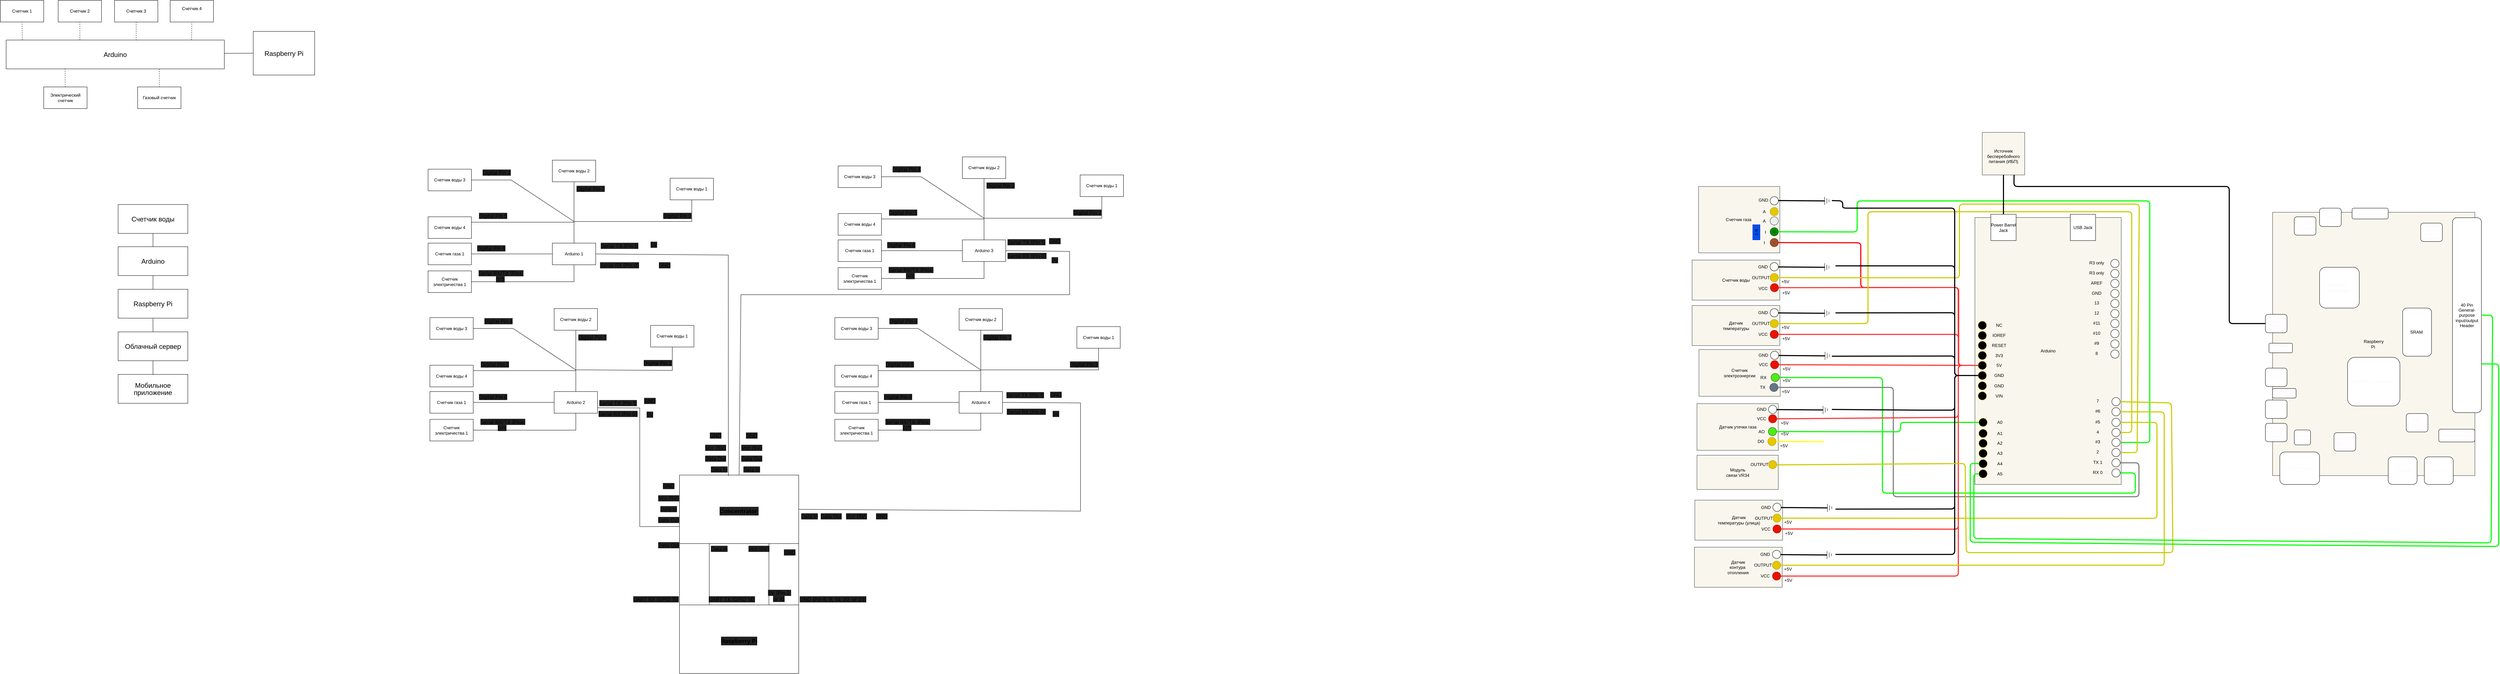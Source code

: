 <mxfile>
    <diagram name="Страница — 1" id="OnGRI13Ld-8jU3vb_ZSC">
        <mxGraphModel dx="2310" dy="1312" grid="0" gridSize="10" guides="1" tooltips="1" connect="1" arrows="1" fold="1" page="0" pageScale="1" pageWidth="1169" pageHeight="827" background="#FFFFFF" math="0" shadow="0">
            <root>
                <mxCell id="0"/>
                <mxCell id="1" parent="0"/>
                <mxCell id="1GgPMbV7aMCzvzCdthBu-1" value="&lt;span style=&quot;font-family: Helvetica; font-size: 12px; font-style: normal; font-variant-ligatures: normal; font-variant-caps: normal; font-weight: 400; letter-spacing: normal; orphans: 2; text-align: center; text-indent: 0px; text-transform: none; widows: 2; word-spacing: 0px; -webkit-text-stroke-width: 0px; white-space: normal; background-color: rgb(251, 251, 251); text-decoration-thickness: initial; text-decoration-style: initial; text-decoration-color: initial; float: none; display: inline !important;&quot;&gt;Счетчик 2&lt;/span&gt;" style="rounded=0;whiteSpace=wrap;html=1;fontColor=#000000;" parent="1" vertex="1">
                    <mxGeometry x="270" y="284" width="120" height="60" as="geometry"/>
                </mxCell>
                <mxCell id="1GgPMbV7aMCzvzCdthBu-2" value="Счетчик 1" style="rounded=0;whiteSpace=wrap;html=1;fontColor=#000000;" parent="1" vertex="1">
                    <mxGeometry x="110" y="284" width="120" height="60" as="geometry"/>
                </mxCell>
                <mxCell id="1GgPMbV7aMCzvzCdthBu-3" value="&lt;span style=&quot;font-size:14.0pt;line-height:107%;&lt;br/&gt;font-family:&amp;quot;Times New Roman&amp;quot;,serif;mso-fareast-font-family:Calibri;mso-fareast-theme-font:&lt;br/&gt;minor-latin;mso-ansi-language:RU;mso-fareast-language:EN-US;mso-bidi-language:&lt;br/&gt;AR-SA&quot;&gt;Arduino&lt;/span&gt;" style="rounded=0;whiteSpace=wrap;html=1;fontColor=#000000;" parent="1" vertex="1">
                    <mxGeometry x="126" y="394" width="604" height="80" as="geometry"/>
                </mxCell>
                <mxCell id="1GgPMbV7aMCzvzCdthBu-4" value="&lt;span style=&quot;font-family: Helvetica; font-size: 12px; font-style: normal; font-variant-ligatures: normal; font-variant-caps: normal; font-weight: 400; letter-spacing: normal; orphans: 2; text-align: center; text-indent: 0px; text-transform: none; widows: 2; word-spacing: 0px; -webkit-text-stroke-width: 0px; white-space: normal; background-color: rgb(251, 251, 251); text-decoration-thickness: initial; text-decoration-style: initial; text-decoration-color: initial; float: none; display: inline !important;&quot;&gt;Счетчик 3&lt;/span&gt;" style="rounded=0;whiteSpace=wrap;html=1;fontColor=#000000;" parent="1" vertex="1">
                    <mxGeometry x="426" y="284" width="120" height="60" as="geometry"/>
                </mxCell>
                <mxCell id="1GgPMbV7aMCzvzCdthBu-5" value="&lt;span style=&quot;font-family: Helvetica; font-size: 12px; font-style: normal; font-variant-ligatures: normal; font-variant-caps: normal; font-weight: 400; letter-spacing: normal; orphans: 2; text-align: center; text-indent: 0px; text-transform: none; widows: 2; word-spacing: 0px; -webkit-text-stroke-width: 0px; white-space: normal; background-color: rgb(251, 251, 251); text-decoration-thickness: initial; text-decoration-style: initial; text-decoration-color: initial; float: none; display: inline !important;&quot;&gt;Счетчик 4&lt;/span&gt;&lt;div&gt;&lt;br&gt;&lt;/div&gt;" style="rounded=0;whiteSpace=wrap;html=1;fontColor=#000000;" parent="1" vertex="1">
                    <mxGeometry x="580" y="284" width="120" height="60" as="geometry"/>
                </mxCell>
                <mxCell id="1GgPMbV7aMCzvzCdthBu-6" value="Электрический счетчик" style="rounded=0;whiteSpace=wrap;html=1;fontColor=#000000;" parent="1" vertex="1">
                    <mxGeometry x="230" y="524" width="120" height="60" as="geometry"/>
                </mxCell>
                <mxCell id="1GgPMbV7aMCzvzCdthBu-7" value="&lt;div&gt;Газовый счетчик&lt;/div&gt;" style="rounded=0;whiteSpace=wrap;html=1;fontColor=#000000;" parent="1" vertex="1">
                    <mxGeometry x="490" y="524" width="120" height="60" as="geometry"/>
                </mxCell>
                <mxCell id="1GgPMbV7aMCzvzCdthBu-8" value="" style="endArrow=none;dashed=1;html=1;rounded=0;entryX=0.27;entryY=0.991;entryDx=0;entryDy=0;entryPerimeter=0;fontColor=#000000;" parent="1" source="1GgPMbV7aMCzvzCdthBu-6" target="1GgPMbV7aMCzvzCdthBu-3" edge="1">
                    <mxGeometry width="50" height="50" relative="1" as="geometry">
                        <mxPoint x="416" y="594" as="sourcePoint"/>
                        <mxPoint x="466" y="544" as="targetPoint"/>
                    </mxGeometry>
                </mxCell>
                <mxCell id="1GgPMbV7aMCzvzCdthBu-9" value="" style="endArrow=none;dashed=1;html=1;rounded=0;entryX=0.5;entryY=1;entryDx=0;entryDy=0;exitX=0.074;exitY=-0.006;exitDx=0;exitDy=0;exitPerimeter=0;fontColor=#000000;" parent="1" source="1GgPMbV7aMCzvzCdthBu-3" target="1GgPMbV7aMCzvzCdthBu-2" edge="1">
                    <mxGeometry width="50" height="50" relative="1" as="geometry">
                        <mxPoint x="240" y="574" as="sourcePoint"/>
                        <mxPoint x="239" y="482" as="targetPoint"/>
                    </mxGeometry>
                </mxCell>
                <mxCell id="1GgPMbV7aMCzvzCdthBu-10" value="" style="endArrow=none;dashed=1;html=1;rounded=0;entryX=0.5;entryY=1;entryDx=0;entryDy=0;exitX=0.338;exitY=0;exitDx=0;exitDy=0;exitPerimeter=0;fontColor=#000000;" parent="1" source="1GgPMbV7aMCzvzCdthBu-3" target="1GgPMbV7aMCzvzCdthBu-1" edge="1">
                    <mxGeometry width="50" height="50" relative="1" as="geometry">
                        <mxPoint x="180" y="404" as="sourcePoint"/>
                        <mxPoint x="180" y="354" as="targetPoint"/>
                    </mxGeometry>
                </mxCell>
                <mxCell id="1GgPMbV7aMCzvzCdthBu-11" value="" style="endArrow=none;dashed=1;html=1;rounded=0;entryX=0.5;entryY=1;entryDx=0;entryDy=0;exitX=0.596;exitY=0.009;exitDx=0;exitDy=0;exitPerimeter=0;fontColor=#000000;" parent="1" source="1GgPMbV7aMCzvzCdthBu-3" target="1GgPMbV7aMCzvzCdthBu-4" edge="1">
                    <mxGeometry width="50" height="50" relative="1" as="geometry">
                        <mxPoint x="190" y="414" as="sourcePoint"/>
                        <mxPoint x="190" y="364" as="targetPoint"/>
                    </mxGeometry>
                </mxCell>
                <mxCell id="1GgPMbV7aMCzvzCdthBu-12" value="" style="endArrow=none;dashed=1;html=1;rounded=0;entryX=0.5;entryY=1;entryDx=0;entryDy=0;exitX=0.85;exitY=-0.009;exitDx=0;exitDy=0;exitPerimeter=0;fontColor=#000000;" parent="1" source="1GgPMbV7aMCzvzCdthBu-3" target="1GgPMbV7aMCzvzCdthBu-5" edge="1">
                    <mxGeometry width="50" height="50" relative="1" as="geometry">
                        <mxPoint x="457" y="402" as="sourcePoint"/>
                        <mxPoint x="456" y="354" as="targetPoint"/>
                    </mxGeometry>
                </mxCell>
                <mxCell id="1GgPMbV7aMCzvzCdthBu-13" value="" style="endArrow=none;dashed=1;html=1;rounded=0;entryX=0.5;entryY=0;entryDx=0;entryDy=0;exitX=0.702;exitY=1;exitDx=0;exitDy=0;exitPerimeter=0;fontColor=#000000;" parent="1" source="1GgPMbV7aMCzvzCdthBu-3" target="1GgPMbV7aMCzvzCdthBu-7" edge="1">
                    <mxGeometry width="50" height="50" relative="1" as="geometry">
                        <mxPoint x="594" y="404" as="sourcePoint"/>
                        <mxPoint x="593" y="354" as="targetPoint"/>
                    </mxGeometry>
                </mxCell>
                <mxCell id="1GgPMbV7aMCzvzCdthBu-14" value="&lt;div&gt;&lt;span style=&quot;font-size:14.0pt;line-height:107%;&lt;br/&gt;font-family:&amp;quot;Times New Roman&amp;quot;,serif;mso-fareast-font-family:Calibri;mso-fareast-theme-font:&lt;br/&gt;minor-latin;mso-ansi-language:RU;mso-fareast-language:EN-US;mso-bidi-language:&lt;br/&gt;AR-SA&quot;&gt;Raspberry Pi&lt;/span&gt;&lt;br&gt;&lt;/div&gt;" style="rounded=0;whiteSpace=wrap;html=1;fontColor=#000000;" parent="1" vertex="1">
                    <mxGeometry x="810" y="370" width="170" height="121" as="geometry"/>
                </mxCell>
                <mxCell id="1GgPMbV7aMCzvzCdthBu-15" value="" style="endArrow=none;html=1;rounded=0;entryX=0;entryY=0.5;entryDx=0;entryDy=0;fontColor=#000000;" parent="1" target="1GgPMbV7aMCzvzCdthBu-14" edge="1">
                    <mxGeometry width="50" height="50" relative="1" as="geometry">
                        <mxPoint x="730" y="431" as="sourcePoint"/>
                        <mxPoint x="610" y="370" as="targetPoint"/>
                    </mxGeometry>
                </mxCell>
                <mxCell id="1GgPMbV7aMCzvzCdthBu-16" value="&lt;span style=&quot;font-size:14.0pt;line-height:107%;&lt;br/&gt;font-family:&amp;quot;Times New Roman&amp;quot;,serif;mso-fareast-font-family:Calibri;mso-fareast-theme-font:&lt;br/&gt;minor-latin;mso-ansi-language:RU;mso-fareast-language:EN-US;mso-bidi-language:&lt;br/&gt;AR-SA&quot;&gt;Счетчик воды&lt;/span&gt;" style="rounded=0;whiteSpace=wrap;html=1;fontColor=#000000;" parent="1" vertex="1">
                    <mxGeometry x="436" y="850" width="193" height="80" as="geometry"/>
                </mxCell>
                <mxCell id="1GgPMbV7aMCzvzCdthBu-17" value="&lt;span style=&quot;font-size:14.0pt;line-height:107%;&lt;br/&gt;font-family:&amp;quot;Times New Roman&amp;quot;,serif;mso-fareast-font-family:Calibri;mso-fareast-theme-font:&lt;br/&gt;minor-latin;mso-ansi-language:RU;mso-fareast-language:EN-US;mso-bidi-language:&lt;br/&gt;AR-SA&quot;&gt;Arduino&lt;/span&gt;" style="rounded=0;whiteSpace=wrap;html=1;fontColor=#000000;" parent="1" vertex="1">
                    <mxGeometry x="436" y="967" width="193" height="80" as="geometry"/>
                </mxCell>
                <mxCell id="1GgPMbV7aMCzvzCdthBu-18" value="&lt;span style=&quot;font-size:14.0pt;line-height:107%;&lt;br/&gt;font-family:&amp;quot;Times New Roman&amp;quot;,serif;mso-fareast-font-family:Calibri;mso-fareast-theme-font:&lt;br/&gt;minor-latin;mso-ansi-language:RU;mso-fareast-language:EN-US;mso-bidi-language:&lt;br/&gt;AR-SA&quot;&gt;Raspberry Pi&lt;/span&gt;" style="rounded=0;whiteSpace=wrap;html=1;fontColor=#000000;" parent="1" vertex="1">
                    <mxGeometry x="436" y="1085" width="193" height="80" as="geometry"/>
                </mxCell>
                <mxCell id="1GgPMbV7aMCzvzCdthBu-19" value="&lt;span style=&quot;font-size:14.0pt;line-height:107%;&lt;br/&gt;font-family:&amp;quot;Times New Roman&amp;quot;,serif;mso-fareast-font-family:Calibri;mso-fareast-theme-font:&lt;br/&gt;minor-latin;mso-ansi-language:RU;mso-fareast-language:EN-US;mso-bidi-language:&lt;br/&gt;AR-SA&quot;&gt;Облачный сервер&lt;/span&gt;" style="rounded=0;whiteSpace=wrap;html=1;fontColor=#000000;" parent="1" vertex="1">
                    <mxGeometry x="436" y="1203" width="193" height="80" as="geometry"/>
                </mxCell>
                <mxCell id="1GgPMbV7aMCzvzCdthBu-20" value="&lt;span style=&quot;font-size:14.0pt;line-height:107%;&lt;br/&gt;font-family:&amp;quot;Times New Roman&amp;quot;,serif;mso-fareast-font-family:Calibri;mso-fareast-theme-font:&lt;br/&gt;minor-latin;mso-ansi-language:RU;mso-fareast-language:EN-US;mso-bidi-language:&lt;br/&gt;AR-SA&quot;&gt;Мобильное приложение&lt;/span&gt;" style="rounded=0;whiteSpace=wrap;html=1;fontColor=#000000;" parent="1" vertex="1">
                    <mxGeometry x="436" y="1321" width="193" height="80" as="geometry"/>
                </mxCell>
                <mxCell id="1GgPMbV7aMCzvzCdthBu-21" value="" style="endArrow=none;html=1;rounded=0;entryX=0.5;entryY=1;entryDx=0;entryDy=0;exitX=0.5;exitY=0;exitDx=0;exitDy=0;fontColor=#000000;" parent="1" source="1GgPMbV7aMCzvzCdthBu-17" target="1GgPMbV7aMCzvzCdthBu-16" edge="1">
                    <mxGeometry width="50" height="50" relative="1" as="geometry">
                        <mxPoint x="574" y="1148" as="sourcePoint"/>
                        <mxPoint x="624" y="1098" as="targetPoint"/>
                    </mxGeometry>
                </mxCell>
                <mxCell id="1GgPMbV7aMCzvzCdthBu-22" value="" style="endArrow=none;html=1;rounded=0;exitX=0.5;exitY=0;exitDx=0;exitDy=0;entryX=0.5;entryY=1;entryDx=0;entryDy=0;fontColor=#000000;" parent="1" source="1GgPMbV7aMCzvzCdthBu-20" target="1GgPMbV7aMCzvzCdthBu-19" edge="1">
                    <mxGeometry width="50" height="50" relative="1" as="geometry">
                        <mxPoint x="574" y="1148" as="sourcePoint"/>
                        <mxPoint x="624" y="1098" as="targetPoint"/>
                    </mxGeometry>
                </mxCell>
                <mxCell id="1GgPMbV7aMCzvzCdthBu-23" value="" style="endArrow=none;html=1;rounded=0;exitX=0.5;exitY=0;exitDx=0;exitDy=0;entryX=0.5;entryY=1;entryDx=0;entryDy=0;fontColor=#000000;" parent="1" source="1GgPMbV7aMCzvzCdthBu-19" target="1GgPMbV7aMCzvzCdthBu-18" edge="1">
                    <mxGeometry width="50" height="50" relative="1" as="geometry">
                        <mxPoint x="574" y="1148" as="sourcePoint"/>
                        <mxPoint x="624" y="1098" as="targetPoint"/>
                    </mxGeometry>
                </mxCell>
                <mxCell id="1GgPMbV7aMCzvzCdthBu-24" value="" style="endArrow=none;html=1;rounded=0;entryX=0.5;entryY=1;entryDx=0;entryDy=0;exitX=0.5;exitY=0;exitDx=0;exitDy=0;fontColor=#000000;" parent="1" source="1GgPMbV7aMCzvzCdthBu-18" target="1GgPMbV7aMCzvzCdthBu-17" edge="1">
                    <mxGeometry width="50" height="50" relative="1" as="geometry">
                        <mxPoint x="540" y="1072" as="sourcePoint"/>
                        <mxPoint x="528" y="1054" as="targetPoint"/>
                    </mxGeometry>
                </mxCell>
                <mxCell id="vHo4NpmIeZ7DLQtYQHCM-1" value="Arduino 1" style="rounded=0;whiteSpace=wrap;html=1;fontColor=#000000;" parent="1" vertex="1">
                    <mxGeometry x="1638" y="957" width="120" height="60" as="geometry"/>
                </mxCell>
                <mxCell id="vHo4NpmIeZ7DLQtYQHCM-2" value="Счетчик электричества 1" style="rounded=0;whiteSpace=wrap;html=1;fontColor=#000000;" parent="1" vertex="1">
                    <mxGeometry x="1294" y="1034" width="120" height="60" as="geometry"/>
                </mxCell>
                <mxCell id="vHo4NpmIeZ7DLQtYQHCM-6" value="Счетчик газа 1" style="rounded=0;whiteSpace=wrap;html=1;fontColor=#000000;" parent="1" vertex="1">
                    <mxGeometry x="1294" y="957" width="120" height="60" as="geometry"/>
                </mxCell>
                <mxCell id="vHo4NpmIeZ7DLQtYQHCM-13" value="Счетчик воды 4" style="rounded=0;whiteSpace=wrap;html=1;fontColor=#000000;" parent="1" vertex="1">
                    <mxGeometry x="1294" y="884" width="120" height="60" as="geometry"/>
                </mxCell>
                <mxCell id="vHo4NpmIeZ7DLQtYQHCM-27" value="" style="endArrow=none;html=1;rounded=0;exitX=1;exitY=0.25;exitDx=0;exitDy=0;entryX=0.5;entryY=0;entryDx=0;entryDy=0;fontColor=#000000;" parent="1" source="vHo4NpmIeZ7DLQtYQHCM-13" target="vHo4NpmIeZ7DLQtYQHCM-1" edge="1">
                    <mxGeometry width="50" height="50" relative="1" as="geometry">
                        <mxPoint x="1694" y="1047" as="sourcePoint"/>
                        <mxPoint x="1744" y="997" as="targetPoint"/>
                        <Array as="points">
                            <mxPoint x="1698" y="899"/>
                        </Array>
                    </mxGeometry>
                </mxCell>
                <mxCell id="vHo4NpmIeZ7DLQtYQHCM-28" value="" style="endArrow=none;html=1;rounded=0;exitX=1;exitY=0.5;exitDx=0;exitDy=0;entryX=0;entryY=0.5;entryDx=0;entryDy=0;fontColor=#000000;" parent="1" source="vHo4NpmIeZ7DLQtYQHCM-6" target="vHo4NpmIeZ7DLQtYQHCM-1" edge="1">
                    <mxGeometry width="50" height="50" relative="1" as="geometry">
                        <mxPoint x="1694" y="1047" as="sourcePoint"/>
                        <mxPoint x="1484" y="987" as="targetPoint"/>
                    </mxGeometry>
                </mxCell>
                <mxCell id="vHo4NpmIeZ7DLQtYQHCM-29" value="" style="endArrow=none;html=1;rounded=0;exitX=1;exitY=0.5;exitDx=0;exitDy=0;entryX=0.5;entryY=1;entryDx=0;entryDy=0;fontColor=#000000;" parent="1" source="vHo4NpmIeZ7DLQtYQHCM-2" target="vHo4NpmIeZ7DLQtYQHCM-1" edge="1">
                    <mxGeometry width="50" height="50" relative="1" as="geometry">
                        <mxPoint x="1694" y="1047" as="sourcePoint"/>
                        <mxPoint x="1744" y="997" as="targetPoint"/>
                        <Array as="points">
                            <mxPoint x="1698" y="1064"/>
                        </Array>
                    </mxGeometry>
                </mxCell>
                <mxCell id="vHo4NpmIeZ7DLQtYQHCM-35" value="&lt;span style=&quot;font-family: ui-sans-serif, -apple-system, system-ui, &amp;quot;Segoe UI&amp;quot;, Roboto, Ubuntu, Cantarell, &amp;quot;Noto Sans&amp;quot;, sans-serif, Helvetica, &amp;quot;Apple Color Emoji&amp;quot;, Arial, &amp;quot;Segoe UI Emoji&amp;quot;, &amp;quot;Segoe UI Symbol&amp;quot;; font-size: 14px; text-align: left; white-space-collapse: preserve; background-color: rgb(33, 33, 33);&quot;&gt;Serial RX/TX (Pins 0/1)&lt;/span&gt;" style="text;html=1;align=center;verticalAlign=middle;whiteSpace=wrap;rounded=0;fontColor=#000000;" parent="1" vertex="1">
                    <mxGeometry x="1424" y="1034" width="140" height="30" as="geometry"/>
                </mxCell>
                <mxCell id="vHo4NpmIeZ7DLQtYQHCM-36" value="&lt;span style=&quot;font-family: ui-sans-serif, -apple-system, system-ui, &amp;quot;Segoe UI&amp;quot;, Roboto, Ubuntu, Cantarell, &amp;quot;Noto Sans&amp;quot;, sans-serif, Helvetica, &amp;quot;Apple Color Emoji&amp;quot;, Arial, &amp;quot;Segoe UI Emoji&amp;quot;, &amp;quot;Segoe UI Symbol&amp;quot;; font-size: 14px; text-align: left; white-space-collapse: preserve; background-color: rgb(33, 33, 33);&quot;&gt;Digital Pin 2&lt;/span&gt;" style="text;html=1;align=center;verticalAlign=middle;whiteSpace=wrap;rounded=0;fontColor=#000000;" parent="1" vertex="1">
                    <mxGeometry x="1934" y="867" width="100" height="30" as="geometry"/>
                </mxCell>
                <mxCell id="vHo4NpmIeZ7DLQtYQHCM-37" value="&lt;span style=&quot;font-family: ui-sans-serif, -apple-system, system-ui, &amp;quot;Segoe UI&amp;quot;, Roboto, Ubuntu, Cantarell, &amp;quot;Noto Sans&amp;quot;, sans-serif, Helvetica, &amp;quot;Apple Color Emoji&amp;quot;, Arial, &amp;quot;Segoe UI Emoji&amp;quot;, &amp;quot;Segoe UI Symbol&amp;quot;; font-size: 14px; text-align: left; white-space-collapse: preserve; background-color: rgb(33, 33, 33);&quot;&gt;Digital Pin 6&lt;/span&gt;" style="text;html=1;align=center;verticalAlign=middle;whiteSpace=wrap;rounded=0;fontColor=#000000;" parent="1" vertex="1">
                    <mxGeometry x="1424" y="957" width="90" height="30" as="geometry"/>
                </mxCell>
                <mxCell id="vHo4NpmIeZ7DLQtYQHCM-38" value="Счетчик воды 3" style="rounded=0;whiteSpace=wrap;html=1;fontColor=#000000;" parent="1" vertex="1">
                    <mxGeometry x="1294" y="752" width="120" height="60" as="geometry"/>
                </mxCell>
                <mxCell id="vHo4NpmIeZ7DLQtYQHCM-39" value="Счетчик воды 2" style="rounded=0;whiteSpace=wrap;html=1;fontColor=#000000;" parent="1" vertex="1">
                    <mxGeometry x="1638" y="727" width="120" height="60" as="geometry"/>
                </mxCell>
                <mxCell id="vHo4NpmIeZ7DLQtYQHCM-40" value="Счетчик воды 1" style="rounded=0;whiteSpace=wrap;html=1;fontColor=#000000;" parent="1" vertex="1">
                    <mxGeometry x="1964" y="777" width="120" height="60" as="geometry"/>
                </mxCell>
                <mxCell id="vHo4NpmIeZ7DLQtYQHCM-41" value="" style="endArrow=none;html=1;rounded=0;exitX=0.5;exitY=1;exitDx=0;exitDy=0;entryX=0.5;entryY=0;entryDx=0;entryDy=0;fontColor=#000000;" parent="1" source="vHo4NpmIeZ7DLQtYQHCM-40" target="vHo4NpmIeZ7DLQtYQHCM-1" edge="1">
                    <mxGeometry width="50" height="50" relative="1" as="geometry">
                        <mxPoint x="1654" y="907" as="sourcePoint"/>
                        <mxPoint x="1704" y="857" as="targetPoint"/>
                        <Array as="points">
                            <mxPoint x="2024" y="897"/>
                            <mxPoint x="1744" y="897"/>
                            <mxPoint x="1698" y="897"/>
                        </Array>
                    </mxGeometry>
                </mxCell>
                <mxCell id="vHo4NpmIeZ7DLQtYQHCM-42" value="" style="endArrow=none;html=1;rounded=0;exitX=0.5;exitY=1;exitDx=0;exitDy=0;entryX=0.5;entryY=0;entryDx=0;entryDy=0;fontColor=#000000;" parent="1" source="vHo4NpmIeZ7DLQtYQHCM-39" target="vHo4NpmIeZ7DLQtYQHCM-1" edge="1">
                    <mxGeometry width="50" height="50" relative="1" as="geometry">
                        <mxPoint x="1634" y="807" as="sourcePoint"/>
                        <mxPoint x="1738" y="967" as="targetPoint"/>
                        <Array as="points">
                            <mxPoint x="1698" y="897"/>
                        </Array>
                    </mxGeometry>
                </mxCell>
                <mxCell id="vHo4NpmIeZ7DLQtYQHCM-43" value="" style="endArrow=none;html=1;rounded=0;exitX=1;exitY=0.5;exitDx=0;exitDy=0;entryX=0.5;entryY=0;entryDx=0;entryDy=0;fontColor=#000000;" parent="1" source="vHo4NpmIeZ7DLQtYQHCM-38" target="vHo4NpmIeZ7DLQtYQHCM-1" edge="1">
                    <mxGeometry width="50" height="50" relative="1" as="geometry">
                        <mxPoint x="1524" y="807" as="sourcePoint"/>
                        <mxPoint x="1708" y="967" as="targetPoint"/>
                        <Array as="points">
                            <mxPoint x="1524" y="782"/>
                            <mxPoint x="1698" y="897"/>
                        </Array>
                    </mxGeometry>
                </mxCell>
                <mxCell id="vHo4NpmIeZ7DLQtYQHCM-44" value="&lt;span style=&quot;font-family: ui-sans-serif, -apple-system, system-ui, &amp;quot;Segoe UI&amp;quot;, Roboto, Ubuntu, Cantarell, &amp;quot;Noto Sans&amp;quot;, sans-serif, Helvetica, &amp;quot;Apple Color Emoji&amp;quot;, Arial, &amp;quot;Segoe UI Emoji&amp;quot;, &amp;quot;Segoe UI Symbol&amp;quot;; font-size: 14px; text-align: left; white-space-collapse: preserve; background-color: rgb(33, 33, 33);&quot;&gt;Digital Pin 3&lt;/span&gt;" style="text;html=1;align=center;verticalAlign=middle;whiteSpace=wrap;rounded=0;fontColor=#000000;" parent="1" vertex="1">
                    <mxGeometry x="1694" y="792" width="100" height="30" as="geometry"/>
                </mxCell>
                <mxCell id="vHo4NpmIeZ7DLQtYQHCM-45" value="&lt;span style=&quot;font-family: ui-sans-serif, -apple-system, system-ui, &amp;quot;Segoe UI&amp;quot;, Roboto, Ubuntu, Cantarell, &amp;quot;Noto Sans&amp;quot;, sans-serif, Helvetica, &amp;quot;Apple Color Emoji&amp;quot;, Arial, &amp;quot;Segoe UI Emoji&amp;quot;, &amp;quot;Segoe UI Symbol&amp;quot;; font-size: 14px; text-align: left; white-space-collapse: preserve; background-color: rgb(33, 33, 33);&quot;&gt;Digital Pin 4&lt;/span&gt;" style="text;html=1;align=center;verticalAlign=middle;whiteSpace=wrap;rounded=0;fontColor=#000000;" parent="1" vertex="1">
                    <mxGeometry x="1434" y="747" width="100" height="30" as="geometry"/>
                </mxCell>
                <mxCell id="vHo4NpmIeZ7DLQtYQHCM-46" value="&lt;span style=&quot;font-family: ui-sans-serif, -apple-system, system-ui, &amp;quot;Segoe UI&amp;quot;, Roboto, Ubuntu, Cantarell, &amp;quot;Noto Sans&amp;quot;, sans-serif, Helvetica, &amp;quot;Apple Color Emoji&amp;quot;, Arial, &amp;quot;Segoe UI Emoji&amp;quot;, &amp;quot;Segoe UI Symbol&amp;quot;; font-size: 14px; text-align: left; white-space-collapse: preserve; background-color: rgb(33, 33, 33);&quot;&gt;Digital Pin 5&lt;/span&gt;" style="text;html=1;align=center;verticalAlign=middle;whiteSpace=wrap;rounded=0;fontColor=#000000;" parent="1" vertex="1">
                    <mxGeometry x="1424" y="867" width="100" height="30" as="geometry"/>
                </mxCell>
                <mxCell id="vHo4NpmIeZ7DLQtYQHCM-47" value="Arduino 2" style="rounded=0;whiteSpace=wrap;html=1;fontColor=#000000;" parent="1" vertex="1">
                    <mxGeometry x="1643" y="1368.5" width="120" height="60" as="geometry"/>
                </mxCell>
                <mxCell id="vHo4NpmIeZ7DLQtYQHCM-48" value="Счетчик электричества 1" style="rounded=0;whiteSpace=wrap;html=1;fontColor=#000000;" parent="1" vertex="1">
                    <mxGeometry x="1299" y="1445.5" width="120" height="60" as="geometry"/>
                </mxCell>
                <mxCell id="vHo4NpmIeZ7DLQtYQHCM-49" value="Счетчик газа 1" style="rounded=0;whiteSpace=wrap;html=1;fontColor=#000000;" parent="1" vertex="1">
                    <mxGeometry x="1299" y="1368.5" width="120" height="60" as="geometry"/>
                </mxCell>
                <mxCell id="vHo4NpmIeZ7DLQtYQHCM-50" value="Счетчик воды 4" style="rounded=0;whiteSpace=wrap;html=1;fontColor=#000000;" parent="1" vertex="1">
                    <mxGeometry x="1299" y="1295.5" width="120" height="60" as="geometry"/>
                </mxCell>
                <mxCell id="vHo4NpmIeZ7DLQtYQHCM-51" value="" style="endArrow=none;html=1;rounded=0;exitX=1;exitY=0.25;exitDx=0;exitDy=0;entryX=0.5;entryY=0;entryDx=0;entryDy=0;fontColor=#000000;" parent="1" source="vHo4NpmIeZ7DLQtYQHCM-50" target="vHo4NpmIeZ7DLQtYQHCM-47" edge="1">
                    <mxGeometry width="50" height="50" relative="1" as="geometry">
                        <mxPoint x="1699" y="1458.5" as="sourcePoint"/>
                        <mxPoint x="1749" y="1408.5" as="targetPoint"/>
                        <Array as="points">
                            <mxPoint x="1703" y="1310.5"/>
                        </Array>
                    </mxGeometry>
                </mxCell>
                <mxCell id="vHo4NpmIeZ7DLQtYQHCM-52" value="" style="endArrow=none;html=1;rounded=0;exitX=1;exitY=0.5;exitDx=0;exitDy=0;entryX=0;entryY=0.5;entryDx=0;entryDy=0;fontColor=#000000;" parent="1" source="vHo4NpmIeZ7DLQtYQHCM-49" target="vHo4NpmIeZ7DLQtYQHCM-47" edge="1">
                    <mxGeometry width="50" height="50" relative="1" as="geometry">
                        <mxPoint x="1699" y="1458.5" as="sourcePoint"/>
                        <mxPoint x="1489" y="1398.5" as="targetPoint"/>
                    </mxGeometry>
                </mxCell>
                <mxCell id="vHo4NpmIeZ7DLQtYQHCM-53" value="" style="endArrow=none;html=1;rounded=0;exitX=1;exitY=0.5;exitDx=0;exitDy=0;entryX=0.5;entryY=1;entryDx=0;entryDy=0;fontColor=#000000;" parent="1" source="vHo4NpmIeZ7DLQtYQHCM-48" target="vHo4NpmIeZ7DLQtYQHCM-47" edge="1">
                    <mxGeometry width="50" height="50" relative="1" as="geometry">
                        <mxPoint x="1699" y="1458.5" as="sourcePoint"/>
                        <mxPoint x="1749" y="1408.5" as="targetPoint"/>
                        <Array as="points">
                            <mxPoint x="1703" y="1475.5"/>
                        </Array>
                    </mxGeometry>
                </mxCell>
                <mxCell id="vHo4NpmIeZ7DLQtYQHCM-54" value="&lt;span style=&quot;font-family: ui-sans-serif, -apple-system, system-ui, &amp;quot;Segoe UI&amp;quot;, Roboto, Ubuntu, Cantarell, &amp;quot;Noto Sans&amp;quot;, sans-serif, Helvetica, &amp;quot;Apple Color Emoji&amp;quot;, Arial, &amp;quot;Segoe UI Emoji&amp;quot;, &amp;quot;Segoe UI Symbol&amp;quot;; font-size: 14px; text-align: left; white-space-collapse: preserve; background-color: rgb(33, 33, 33);&quot;&gt;Serial RX/TX (Pins 0/1)&lt;/span&gt;" style="text;html=1;align=center;verticalAlign=middle;whiteSpace=wrap;rounded=0;fontColor=#000000;" parent="1" vertex="1">
                    <mxGeometry x="1429" y="1445.5" width="140" height="30" as="geometry"/>
                </mxCell>
                <mxCell id="vHo4NpmIeZ7DLQtYQHCM-55" value="&lt;span style=&quot;font-family: ui-sans-serif, -apple-system, system-ui, &amp;quot;Segoe UI&amp;quot;, Roboto, Ubuntu, Cantarell, &amp;quot;Noto Sans&amp;quot;, sans-serif, Helvetica, &amp;quot;Apple Color Emoji&amp;quot;, Arial, &amp;quot;Segoe UI Emoji&amp;quot;, &amp;quot;Segoe UI Symbol&amp;quot;; font-size: 14px; text-align: left; white-space-collapse: preserve; background-color: rgb(33, 33, 33);&quot;&gt;Digital Pin 2&lt;/span&gt;" style="text;html=1;align=center;verticalAlign=middle;whiteSpace=wrap;rounded=0;fontColor=#000000;" parent="1" vertex="1">
                    <mxGeometry x="1880" y="1275" width="100" height="30" as="geometry"/>
                </mxCell>
                <mxCell id="vHo4NpmIeZ7DLQtYQHCM-56" value="&lt;span style=&quot;font-family: ui-sans-serif, -apple-system, system-ui, &amp;quot;Segoe UI&amp;quot;, Roboto, Ubuntu, Cantarell, &amp;quot;Noto Sans&amp;quot;, sans-serif, Helvetica, &amp;quot;Apple Color Emoji&amp;quot;, Arial, &amp;quot;Segoe UI Emoji&amp;quot;, &amp;quot;Segoe UI Symbol&amp;quot;; font-size: 14px; text-align: left; white-space-collapse: preserve; background-color: rgb(33, 33, 33);&quot;&gt;Digital Pin 6&lt;/span&gt;" style="text;html=1;align=center;verticalAlign=middle;whiteSpace=wrap;rounded=0;fontColor=#000000;" parent="1" vertex="1">
                    <mxGeometry x="1429" y="1368.5" width="90" height="30" as="geometry"/>
                </mxCell>
                <mxCell id="vHo4NpmIeZ7DLQtYQHCM-57" value="Счетчик воды 3" style="rounded=0;whiteSpace=wrap;html=1;fontColor=#000000;" parent="1" vertex="1">
                    <mxGeometry x="1299" y="1163.5" width="120" height="60" as="geometry"/>
                </mxCell>
                <mxCell id="vHo4NpmIeZ7DLQtYQHCM-58" value="Счетчик воды 2" style="rounded=0;whiteSpace=wrap;html=1;fontColor=#000000;" parent="1" vertex="1">
                    <mxGeometry x="1643" y="1138.5" width="120" height="60" as="geometry"/>
                </mxCell>
                <mxCell id="vHo4NpmIeZ7DLQtYQHCM-59" value="Счетчик воды 1" style="rounded=0;whiteSpace=wrap;html=1;fontColor=#000000;" parent="1" vertex="1">
                    <mxGeometry x="1910" y="1185" width="120" height="60" as="geometry"/>
                </mxCell>
                <mxCell id="vHo4NpmIeZ7DLQtYQHCM-60" value="" style="endArrow=none;html=1;rounded=0;exitX=0.5;exitY=1;exitDx=0;exitDy=0;entryX=0.5;entryY=0;entryDx=0;entryDy=0;fontColor=#000000;" parent="1" source="vHo4NpmIeZ7DLQtYQHCM-59" target="vHo4NpmIeZ7DLQtYQHCM-47" edge="1">
                    <mxGeometry width="50" height="50" relative="1" as="geometry">
                        <mxPoint x="1659" y="1318.5" as="sourcePoint"/>
                        <mxPoint x="1709" y="1268.5" as="targetPoint"/>
                        <Array as="points">
                            <mxPoint x="1970" y="1310"/>
                            <mxPoint x="1749" y="1308.5"/>
                            <mxPoint x="1703" y="1308.5"/>
                        </Array>
                    </mxGeometry>
                </mxCell>
                <mxCell id="vHo4NpmIeZ7DLQtYQHCM-61" value="" style="endArrow=none;html=1;rounded=0;exitX=0.5;exitY=1;exitDx=0;exitDy=0;entryX=0.5;entryY=0;entryDx=0;entryDy=0;fontColor=#000000;" parent="1" source="vHo4NpmIeZ7DLQtYQHCM-58" target="vHo4NpmIeZ7DLQtYQHCM-47" edge="1">
                    <mxGeometry width="50" height="50" relative="1" as="geometry">
                        <mxPoint x="1639" y="1218.5" as="sourcePoint"/>
                        <mxPoint x="1743" y="1378.5" as="targetPoint"/>
                        <Array as="points">
                            <mxPoint x="1703" y="1308.5"/>
                        </Array>
                    </mxGeometry>
                </mxCell>
                <mxCell id="vHo4NpmIeZ7DLQtYQHCM-62" value="" style="endArrow=none;html=1;rounded=0;exitX=1;exitY=0.5;exitDx=0;exitDy=0;entryX=0.5;entryY=0;entryDx=0;entryDy=0;fontColor=#000000;" parent="1" source="vHo4NpmIeZ7DLQtYQHCM-57" target="vHo4NpmIeZ7DLQtYQHCM-47" edge="1">
                    <mxGeometry width="50" height="50" relative="1" as="geometry">
                        <mxPoint x="1529" y="1218.5" as="sourcePoint"/>
                        <mxPoint x="1713" y="1378.5" as="targetPoint"/>
                        <Array as="points">
                            <mxPoint x="1529" y="1193.5"/>
                            <mxPoint x="1703" y="1308.5"/>
                        </Array>
                    </mxGeometry>
                </mxCell>
                <mxCell id="vHo4NpmIeZ7DLQtYQHCM-63" value="&lt;span style=&quot;font-family: ui-sans-serif, -apple-system, system-ui, &amp;quot;Segoe UI&amp;quot;, Roboto, Ubuntu, Cantarell, &amp;quot;Noto Sans&amp;quot;, sans-serif, Helvetica, &amp;quot;Apple Color Emoji&amp;quot;, Arial, &amp;quot;Segoe UI Emoji&amp;quot;, &amp;quot;Segoe UI Symbol&amp;quot;; font-size: 14px; text-align: left; white-space-collapse: preserve; background-color: rgb(33, 33, 33);&quot;&gt;Digital Pin 3&lt;/span&gt;" style="text;html=1;align=center;verticalAlign=middle;whiteSpace=wrap;rounded=0;fontColor=#000000;" parent="1" vertex="1">
                    <mxGeometry x="1699" y="1203.5" width="100" height="30" as="geometry"/>
                </mxCell>
                <mxCell id="vHo4NpmIeZ7DLQtYQHCM-64" value="&lt;span style=&quot;font-family: ui-sans-serif, -apple-system, system-ui, &amp;quot;Segoe UI&amp;quot;, Roboto, Ubuntu, Cantarell, &amp;quot;Noto Sans&amp;quot;, sans-serif, Helvetica, &amp;quot;Apple Color Emoji&amp;quot;, Arial, &amp;quot;Segoe UI Emoji&amp;quot;, &amp;quot;Segoe UI Symbol&amp;quot;; font-size: 14px; text-align: left; white-space-collapse: preserve; background-color: rgb(33, 33, 33);&quot;&gt;Digital Pin 4&lt;/span&gt;" style="text;html=1;align=center;verticalAlign=middle;whiteSpace=wrap;rounded=0;fontColor=#000000;" parent="1" vertex="1">
                    <mxGeometry x="1439" y="1158.5" width="100" height="30" as="geometry"/>
                </mxCell>
                <mxCell id="vHo4NpmIeZ7DLQtYQHCM-65" value="&lt;span style=&quot;font-family: ui-sans-serif, -apple-system, system-ui, &amp;quot;Segoe UI&amp;quot;, Roboto, Ubuntu, Cantarell, &amp;quot;Noto Sans&amp;quot;, sans-serif, Helvetica, &amp;quot;Apple Color Emoji&amp;quot;, Arial, &amp;quot;Segoe UI Emoji&amp;quot;, &amp;quot;Segoe UI Symbol&amp;quot;; font-size: 14px; text-align: left; white-space-collapse: preserve; background-color: rgb(33, 33, 33);&quot;&gt;Digital Pin 5&lt;/span&gt;" style="text;html=1;align=center;verticalAlign=middle;whiteSpace=wrap;rounded=0;fontColor=#000000;" parent="1" vertex="1">
                    <mxGeometry x="1429" y="1278.5" width="100" height="30" as="geometry"/>
                </mxCell>
                <mxCell id="vHo4NpmIeZ7DLQtYQHCM-66" value="Arduino 3" style="rounded=0;whiteSpace=wrap;html=1;fontColor=#000000;" parent="1" vertex="1">
                    <mxGeometry x="2773" y="948" width="120" height="60" as="geometry"/>
                </mxCell>
                <mxCell id="vHo4NpmIeZ7DLQtYQHCM-67" value="Счетчик электричества 1" style="rounded=0;whiteSpace=wrap;html=1;fontColor=#000000;" parent="1" vertex="1">
                    <mxGeometry x="2429" y="1025" width="120" height="60" as="geometry"/>
                </mxCell>
                <mxCell id="vHo4NpmIeZ7DLQtYQHCM-68" value="Счетчик газа 1" style="rounded=0;whiteSpace=wrap;html=1;fontColor=#000000;" parent="1" vertex="1">
                    <mxGeometry x="2429" y="948" width="120" height="60" as="geometry"/>
                </mxCell>
                <mxCell id="vHo4NpmIeZ7DLQtYQHCM-69" value="Счетчик воды 4" style="rounded=0;whiteSpace=wrap;html=1;fontColor=#000000;" parent="1" vertex="1">
                    <mxGeometry x="2429" y="875" width="120" height="60" as="geometry"/>
                </mxCell>
                <mxCell id="vHo4NpmIeZ7DLQtYQHCM-70" value="" style="endArrow=none;html=1;rounded=0;exitX=1;exitY=0.25;exitDx=0;exitDy=0;entryX=0.5;entryY=0;entryDx=0;entryDy=0;fontColor=#000000;" parent="1" source="vHo4NpmIeZ7DLQtYQHCM-69" target="vHo4NpmIeZ7DLQtYQHCM-66" edge="1">
                    <mxGeometry width="50" height="50" relative="1" as="geometry">
                        <mxPoint x="2829" y="1038" as="sourcePoint"/>
                        <mxPoint x="2879" y="988" as="targetPoint"/>
                        <Array as="points">
                            <mxPoint x="2833" y="890"/>
                        </Array>
                    </mxGeometry>
                </mxCell>
                <mxCell id="vHo4NpmIeZ7DLQtYQHCM-71" value="" style="endArrow=none;html=1;rounded=0;exitX=1;exitY=0.5;exitDx=0;exitDy=0;entryX=0;entryY=0.5;entryDx=0;entryDy=0;fontColor=#000000;" parent="1" source="vHo4NpmIeZ7DLQtYQHCM-68" target="vHo4NpmIeZ7DLQtYQHCM-66" edge="1">
                    <mxGeometry width="50" height="50" relative="1" as="geometry">
                        <mxPoint x="2829" y="1038" as="sourcePoint"/>
                        <mxPoint x="2619" y="978" as="targetPoint"/>
                    </mxGeometry>
                </mxCell>
                <mxCell id="vHo4NpmIeZ7DLQtYQHCM-72" value="" style="endArrow=none;html=1;rounded=0;exitX=1;exitY=0.5;exitDx=0;exitDy=0;entryX=0.5;entryY=1;entryDx=0;entryDy=0;fontColor=#000000;" parent="1" source="vHo4NpmIeZ7DLQtYQHCM-67" target="vHo4NpmIeZ7DLQtYQHCM-66" edge="1">
                    <mxGeometry width="50" height="50" relative="1" as="geometry">
                        <mxPoint x="2829" y="1038" as="sourcePoint"/>
                        <mxPoint x="2879" y="988" as="targetPoint"/>
                        <Array as="points">
                            <mxPoint x="2833" y="1055"/>
                        </Array>
                    </mxGeometry>
                </mxCell>
                <mxCell id="vHo4NpmIeZ7DLQtYQHCM-73" value="&lt;span style=&quot;font-family: ui-sans-serif, -apple-system, system-ui, &amp;quot;Segoe UI&amp;quot;, Roboto, Ubuntu, Cantarell, &amp;quot;Noto Sans&amp;quot;, sans-serif, Helvetica, &amp;quot;Apple Color Emoji&amp;quot;, Arial, &amp;quot;Segoe UI Emoji&amp;quot;, &amp;quot;Segoe UI Symbol&amp;quot;; font-size: 14px; text-align: left; white-space-collapse: preserve; background-color: rgb(33, 33, 33);&quot;&gt;Serial RX/TX (Pins 0/1)&lt;/span&gt;" style="text;html=1;align=center;verticalAlign=middle;whiteSpace=wrap;rounded=0;fontColor=#000000;" parent="1" vertex="1">
                    <mxGeometry x="2559" y="1025" width="140" height="30" as="geometry"/>
                </mxCell>
                <mxCell id="vHo4NpmIeZ7DLQtYQHCM-74" value="&lt;span style=&quot;font-family: ui-sans-serif, -apple-system, system-ui, &amp;quot;Segoe UI&amp;quot;, Roboto, Ubuntu, Cantarell, &amp;quot;Noto Sans&amp;quot;, sans-serif, Helvetica, &amp;quot;Apple Color Emoji&amp;quot;, Arial, &amp;quot;Segoe UI Emoji&amp;quot;, &amp;quot;Segoe UI Symbol&amp;quot;; font-size: 14px; text-align: left; white-space-collapse: preserve; background-color: rgb(33, 33, 33);&quot;&gt;Digital Pin 2&lt;/span&gt;" style="text;html=1;align=center;verticalAlign=middle;whiteSpace=wrap;rounded=0;fontColor=#000000;" parent="1" vertex="1">
                    <mxGeometry x="3069" y="858" width="100" height="30" as="geometry"/>
                </mxCell>
                <mxCell id="vHo4NpmIeZ7DLQtYQHCM-75" value="&lt;span style=&quot;font-family: ui-sans-serif, -apple-system, system-ui, &amp;quot;Segoe UI&amp;quot;, Roboto, Ubuntu, Cantarell, &amp;quot;Noto Sans&amp;quot;, sans-serif, Helvetica, &amp;quot;Apple Color Emoji&amp;quot;, Arial, &amp;quot;Segoe UI Emoji&amp;quot;, &amp;quot;Segoe UI Symbol&amp;quot;; font-size: 14px; text-align: left; white-space-collapse: preserve; background-color: rgb(33, 33, 33);&quot;&gt;Digital Pin 6&lt;/span&gt;" style="text;html=1;align=center;verticalAlign=middle;whiteSpace=wrap;rounded=0;fontColor=#000000;" parent="1" vertex="1">
                    <mxGeometry x="2559" y="948" width="90" height="30" as="geometry"/>
                </mxCell>
                <mxCell id="vHo4NpmIeZ7DLQtYQHCM-76" value="Счетчик воды 3" style="rounded=0;whiteSpace=wrap;html=1;fontColor=#000000;" parent="1" vertex="1">
                    <mxGeometry x="2429" y="743" width="120" height="60" as="geometry"/>
                </mxCell>
                <mxCell id="vHo4NpmIeZ7DLQtYQHCM-77" value="Счетчик воды 2" style="rounded=0;whiteSpace=wrap;html=1;fontColor=#000000;" parent="1" vertex="1">
                    <mxGeometry x="2773" y="718" width="120" height="60" as="geometry"/>
                </mxCell>
                <mxCell id="vHo4NpmIeZ7DLQtYQHCM-78" value="Счетчик воды 1" style="rounded=0;whiteSpace=wrap;html=1;fontColor=#000000;" parent="1" vertex="1">
                    <mxGeometry x="3099" y="768" width="120" height="60" as="geometry"/>
                </mxCell>
                <mxCell id="vHo4NpmIeZ7DLQtYQHCM-79" value="" style="endArrow=none;html=1;rounded=0;exitX=0.5;exitY=1;exitDx=0;exitDy=0;entryX=0.5;entryY=0;entryDx=0;entryDy=0;fontColor=#000000;" parent="1" source="vHo4NpmIeZ7DLQtYQHCM-78" target="vHo4NpmIeZ7DLQtYQHCM-66" edge="1">
                    <mxGeometry width="50" height="50" relative="1" as="geometry">
                        <mxPoint x="2789" y="898" as="sourcePoint"/>
                        <mxPoint x="2839" y="848" as="targetPoint"/>
                        <Array as="points">
                            <mxPoint x="3159" y="888"/>
                            <mxPoint x="2879" y="888"/>
                            <mxPoint x="2833" y="888"/>
                        </Array>
                    </mxGeometry>
                </mxCell>
                <mxCell id="vHo4NpmIeZ7DLQtYQHCM-80" value="" style="endArrow=none;html=1;rounded=0;exitX=0.5;exitY=1;exitDx=0;exitDy=0;entryX=0.5;entryY=0;entryDx=0;entryDy=0;fontColor=#000000;" parent="1" source="vHo4NpmIeZ7DLQtYQHCM-77" target="vHo4NpmIeZ7DLQtYQHCM-66" edge="1">
                    <mxGeometry width="50" height="50" relative="1" as="geometry">
                        <mxPoint x="2769" y="798" as="sourcePoint"/>
                        <mxPoint x="2873" y="958" as="targetPoint"/>
                        <Array as="points">
                            <mxPoint x="2833" y="888"/>
                        </Array>
                    </mxGeometry>
                </mxCell>
                <mxCell id="vHo4NpmIeZ7DLQtYQHCM-81" value="" style="endArrow=none;html=1;rounded=0;exitX=1;exitY=0.5;exitDx=0;exitDy=0;entryX=0.5;entryY=0;entryDx=0;entryDy=0;fontColor=#000000;" parent="1" source="vHo4NpmIeZ7DLQtYQHCM-76" target="vHo4NpmIeZ7DLQtYQHCM-66" edge="1">
                    <mxGeometry width="50" height="50" relative="1" as="geometry">
                        <mxPoint x="2659" y="798" as="sourcePoint"/>
                        <mxPoint x="2843" y="958" as="targetPoint"/>
                        <Array as="points">
                            <mxPoint x="2659" y="773"/>
                            <mxPoint x="2833" y="888"/>
                        </Array>
                    </mxGeometry>
                </mxCell>
                <mxCell id="vHo4NpmIeZ7DLQtYQHCM-82" value="&lt;span style=&quot;font-family: ui-sans-serif, -apple-system, system-ui, &amp;quot;Segoe UI&amp;quot;, Roboto, Ubuntu, Cantarell, &amp;quot;Noto Sans&amp;quot;, sans-serif, Helvetica, &amp;quot;Apple Color Emoji&amp;quot;, Arial, &amp;quot;Segoe UI Emoji&amp;quot;, &amp;quot;Segoe UI Symbol&amp;quot;; font-size: 14px; text-align: left; white-space-collapse: preserve; background-color: rgb(33, 33, 33);&quot;&gt;Digital Pin 3&lt;/span&gt;" style="text;html=1;align=center;verticalAlign=middle;whiteSpace=wrap;rounded=0;fontColor=#000000;" parent="1" vertex="1">
                    <mxGeometry x="2829" y="783" width="100" height="30" as="geometry"/>
                </mxCell>
                <mxCell id="vHo4NpmIeZ7DLQtYQHCM-83" value="&lt;span style=&quot;font-family: ui-sans-serif, -apple-system, system-ui, &amp;quot;Segoe UI&amp;quot;, Roboto, Ubuntu, Cantarell, &amp;quot;Noto Sans&amp;quot;, sans-serif, Helvetica, &amp;quot;Apple Color Emoji&amp;quot;, Arial, &amp;quot;Segoe UI Emoji&amp;quot;, &amp;quot;Segoe UI Symbol&amp;quot;; font-size: 14px; text-align: left; white-space-collapse: preserve; background-color: rgb(33, 33, 33);&quot;&gt;Digital Pin 4&lt;/span&gt;" style="text;html=1;align=center;verticalAlign=middle;whiteSpace=wrap;rounded=0;fontColor=#000000;" parent="1" vertex="1">
                    <mxGeometry x="2569" y="738" width="100" height="30" as="geometry"/>
                </mxCell>
                <mxCell id="vHo4NpmIeZ7DLQtYQHCM-84" value="&lt;span style=&quot;font-family: ui-sans-serif, -apple-system, system-ui, &amp;quot;Segoe UI&amp;quot;, Roboto, Ubuntu, Cantarell, &amp;quot;Noto Sans&amp;quot;, sans-serif, Helvetica, &amp;quot;Apple Color Emoji&amp;quot;, Arial, &amp;quot;Segoe UI Emoji&amp;quot;, &amp;quot;Segoe UI Symbol&amp;quot;; font-size: 14px; text-align: left; white-space-collapse: preserve; background-color: rgb(33, 33, 33);&quot;&gt;Digital Pin 5&lt;/span&gt;" style="text;html=1;align=center;verticalAlign=middle;whiteSpace=wrap;rounded=0;fontColor=#000000;" parent="1" vertex="1">
                    <mxGeometry x="2559" y="858" width="100" height="30" as="geometry"/>
                </mxCell>
                <mxCell id="vHo4NpmIeZ7DLQtYQHCM-85" value="Arduino 4" style="rounded=0;whiteSpace=wrap;html=1;fontColor=#000000;" parent="1" vertex="1">
                    <mxGeometry x="2764" y="1368.5" width="120" height="60" as="geometry"/>
                </mxCell>
                <mxCell id="vHo4NpmIeZ7DLQtYQHCM-86" value="Счетчик электричества 1" style="rounded=0;whiteSpace=wrap;html=1;fontColor=#000000;" parent="1" vertex="1">
                    <mxGeometry x="2420" y="1445.5" width="120" height="60" as="geometry"/>
                </mxCell>
                <mxCell id="vHo4NpmIeZ7DLQtYQHCM-87" value="Счетчик газа 1" style="rounded=0;whiteSpace=wrap;html=1;fontColor=#000000;" parent="1" vertex="1">
                    <mxGeometry x="2420" y="1368.5" width="120" height="60" as="geometry"/>
                </mxCell>
                <mxCell id="vHo4NpmIeZ7DLQtYQHCM-88" value="Счетчик воды 4" style="rounded=0;whiteSpace=wrap;html=1;fontColor=#000000;" parent="1" vertex="1">
                    <mxGeometry x="2420" y="1295.5" width="120" height="60" as="geometry"/>
                </mxCell>
                <mxCell id="vHo4NpmIeZ7DLQtYQHCM-89" value="" style="endArrow=none;html=1;rounded=0;exitX=1;exitY=0.25;exitDx=0;exitDy=0;entryX=0.5;entryY=0;entryDx=0;entryDy=0;fontColor=#000000;" parent="1" source="vHo4NpmIeZ7DLQtYQHCM-88" target="vHo4NpmIeZ7DLQtYQHCM-85" edge="1">
                    <mxGeometry width="50" height="50" relative="1" as="geometry">
                        <mxPoint x="2820" y="1458.5" as="sourcePoint"/>
                        <mxPoint x="2870" y="1408.5" as="targetPoint"/>
                        <Array as="points">
                            <mxPoint x="2824" y="1310.5"/>
                        </Array>
                    </mxGeometry>
                </mxCell>
                <mxCell id="vHo4NpmIeZ7DLQtYQHCM-90" value="" style="endArrow=none;html=1;rounded=0;exitX=1;exitY=0.5;exitDx=0;exitDy=0;entryX=0;entryY=0.5;entryDx=0;entryDy=0;fontColor=#000000;" parent="1" source="vHo4NpmIeZ7DLQtYQHCM-87" target="vHo4NpmIeZ7DLQtYQHCM-85" edge="1">
                    <mxGeometry width="50" height="50" relative="1" as="geometry">
                        <mxPoint x="2820" y="1458.5" as="sourcePoint"/>
                        <mxPoint x="2610" y="1398.5" as="targetPoint"/>
                    </mxGeometry>
                </mxCell>
                <mxCell id="vHo4NpmIeZ7DLQtYQHCM-91" value="" style="endArrow=none;html=1;rounded=0;exitX=1;exitY=0.5;exitDx=0;exitDy=0;entryX=0.5;entryY=1;entryDx=0;entryDy=0;fontColor=#000000;" parent="1" source="vHo4NpmIeZ7DLQtYQHCM-86" target="vHo4NpmIeZ7DLQtYQHCM-85" edge="1">
                    <mxGeometry width="50" height="50" relative="1" as="geometry">
                        <mxPoint x="2820" y="1458.5" as="sourcePoint"/>
                        <mxPoint x="2870" y="1408.5" as="targetPoint"/>
                        <Array as="points">
                            <mxPoint x="2824" y="1475.5"/>
                        </Array>
                    </mxGeometry>
                </mxCell>
                <mxCell id="vHo4NpmIeZ7DLQtYQHCM-92" value="&lt;span style=&quot;font-family: ui-sans-serif, -apple-system, system-ui, &amp;quot;Segoe UI&amp;quot;, Roboto, Ubuntu, Cantarell, &amp;quot;Noto Sans&amp;quot;, sans-serif, Helvetica, &amp;quot;Apple Color Emoji&amp;quot;, Arial, &amp;quot;Segoe UI Emoji&amp;quot;, &amp;quot;Segoe UI Symbol&amp;quot;; font-size: 14px; text-align: left; white-space-collapse: preserve; background-color: rgb(33, 33, 33);&quot;&gt;Serial RX/TX (Pins 0/1)&lt;/span&gt;" style="text;html=1;align=center;verticalAlign=middle;whiteSpace=wrap;rounded=0;fontColor=#000000;" parent="1" vertex="1">
                    <mxGeometry x="2550" y="1445.5" width="140" height="30" as="geometry"/>
                </mxCell>
                <mxCell id="vHo4NpmIeZ7DLQtYQHCM-93" value="&lt;span style=&quot;font-family: ui-sans-serif, -apple-system, system-ui, &amp;quot;Segoe UI&amp;quot;, Roboto, Ubuntu, Cantarell, &amp;quot;Noto Sans&amp;quot;, sans-serif, Helvetica, &amp;quot;Apple Color Emoji&amp;quot;, Arial, &amp;quot;Segoe UI Emoji&amp;quot;, &amp;quot;Segoe UI Symbol&amp;quot;; font-size: 14px; text-align: left; white-space-collapse: preserve; background-color: rgb(33, 33, 33);&quot;&gt;Digital Pin 2&lt;/span&gt;" style="text;html=1;align=center;verticalAlign=middle;whiteSpace=wrap;rounded=0;fontColor=#000000;" parent="1" vertex="1">
                    <mxGeometry x="3060" y="1278.5" width="100" height="30" as="geometry"/>
                </mxCell>
                <mxCell id="vHo4NpmIeZ7DLQtYQHCM-94" value="&lt;span style=&quot;font-family: ui-sans-serif, -apple-system, system-ui, &amp;quot;Segoe UI&amp;quot;, Roboto, Ubuntu, Cantarell, &amp;quot;Noto Sans&amp;quot;, sans-serif, Helvetica, &amp;quot;Apple Color Emoji&amp;quot;, Arial, &amp;quot;Segoe UI Emoji&amp;quot;, &amp;quot;Segoe UI Symbol&amp;quot;; font-size: 14px; text-align: left; white-space-collapse: preserve; background-color: rgb(33, 33, 33);&quot;&gt;Digital Pin 6&lt;/span&gt;" style="text;html=1;align=center;verticalAlign=middle;whiteSpace=wrap;rounded=0;fontColor=#000000;" parent="1" vertex="1">
                    <mxGeometry x="2550" y="1368.5" width="90" height="30" as="geometry"/>
                </mxCell>
                <mxCell id="vHo4NpmIeZ7DLQtYQHCM-95" value="Счетчик воды 3" style="rounded=0;whiteSpace=wrap;html=1;fontColor=#000000;" parent="1" vertex="1">
                    <mxGeometry x="2420" y="1163.5" width="120" height="60" as="geometry"/>
                </mxCell>
                <mxCell id="vHo4NpmIeZ7DLQtYQHCM-96" value="Счетчик воды 2" style="rounded=0;whiteSpace=wrap;html=1;fontColor=#000000;" parent="1" vertex="1">
                    <mxGeometry x="2764" y="1138.5" width="120" height="60" as="geometry"/>
                </mxCell>
                <mxCell id="vHo4NpmIeZ7DLQtYQHCM-97" value="Счетчик воды 1" style="rounded=0;whiteSpace=wrap;html=1;fontColor=#000000;" parent="1" vertex="1">
                    <mxGeometry x="3090" y="1188.5" width="120" height="60" as="geometry"/>
                </mxCell>
                <mxCell id="vHo4NpmIeZ7DLQtYQHCM-98" value="" style="endArrow=none;html=1;rounded=0;exitX=0.5;exitY=1;exitDx=0;exitDy=0;entryX=0.5;entryY=0;entryDx=0;entryDy=0;fontColor=#000000;" parent="1" source="vHo4NpmIeZ7DLQtYQHCM-97" target="vHo4NpmIeZ7DLQtYQHCM-85" edge="1">
                    <mxGeometry width="50" height="50" relative="1" as="geometry">
                        <mxPoint x="2780" y="1318.5" as="sourcePoint"/>
                        <mxPoint x="2830" y="1268.5" as="targetPoint"/>
                        <Array as="points">
                            <mxPoint x="3150" y="1308.5"/>
                            <mxPoint x="2870" y="1308.5"/>
                            <mxPoint x="2824" y="1308.5"/>
                        </Array>
                    </mxGeometry>
                </mxCell>
                <mxCell id="vHo4NpmIeZ7DLQtYQHCM-99" value="" style="endArrow=none;html=1;rounded=0;exitX=0.5;exitY=1;exitDx=0;exitDy=0;entryX=0.5;entryY=0;entryDx=0;entryDy=0;fontColor=#000000;" parent="1" source="vHo4NpmIeZ7DLQtYQHCM-96" target="vHo4NpmIeZ7DLQtYQHCM-85" edge="1">
                    <mxGeometry width="50" height="50" relative="1" as="geometry">
                        <mxPoint x="2760" y="1218.5" as="sourcePoint"/>
                        <mxPoint x="2864" y="1378.5" as="targetPoint"/>
                        <Array as="points">
                            <mxPoint x="2824" y="1308.5"/>
                        </Array>
                    </mxGeometry>
                </mxCell>
                <mxCell id="vHo4NpmIeZ7DLQtYQHCM-100" value="" style="endArrow=none;html=1;rounded=0;exitX=1;exitY=0.5;exitDx=0;exitDy=0;entryX=0.5;entryY=0;entryDx=0;entryDy=0;fontColor=#000000;" parent="1" source="vHo4NpmIeZ7DLQtYQHCM-95" target="vHo4NpmIeZ7DLQtYQHCM-85" edge="1">
                    <mxGeometry width="50" height="50" relative="1" as="geometry">
                        <mxPoint x="2650" y="1218.5" as="sourcePoint"/>
                        <mxPoint x="2834" y="1378.5" as="targetPoint"/>
                        <Array as="points">
                            <mxPoint x="2650" y="1193.5"/>
                            <mxPoint x="2824" y="1308.5"/>
                        </Array>
                    </mxGeometry>
                </mxCell>
                <mxCell id="vHo4NpmIeZ7DLQtYQHCM-101" value="&lt;span style=&quot;font-family: ui-sans-serif, -apple-system, system-ui, &amp;quot;Segoe UI&amp;quot;, Roboto, Ubuntu, Cantarell, &amp;quot;Noto Sans&amp;quot;, sans-serif, Helvetica, &amp;quot;Apple Color Emoji&amp;quot;, Arial, &amp;quot;Segoe UI Emoji&amp;quot;, &amp;quot;Segoe UI Symbol&amp;quot;; font-size: 14px; text-align: left; white-space-collapse: preserve; background-color: rgb(33, 33, 33);&quot;&gt;Digital Pin 3&lt;/span&gt;" style="text;html=1;align=center;verticalAlign=middle;whiteSpace=wrap;rounded=0;fontColor=#000000;" parent="1" vertex="1">
                    <mxGeometry x="2820" y="1203.5" width="100" height="30" as="geometry"/>
                </mxCell>
                <mxCell id="vHo4NpmIeZ7DLQtYQHCM-102" value="&lt;span style=&quot;font-family: ui-sans-serif, -apple-system, system-ui, &amp;quot;Segoe UI&amp;quot;, Roboto, Ubuntu, Cantarell, &amp;quot;Noto Sans&amp;quot;, sans-serif, Helvetica, &amp;quot;Apple Color Emoji&amp;quot;, Arial, &amp;quot;Segoe UI Emoji&amp;quot;, &amp;quot;Segoe UI Symbol&amp;quot;; font-size: 14px; text-align: left; white-space-collapse: preserve; background-color: rgb(33, 33, 33);&quot;&gt;Digital Pin 4&lt;/span&gt;" style="text;html=1;align=center;verticalAlign=middle;whiteSpace=wrap;rounded=0;fontColor=#000000;" parent="1" vertex="1">
                    <mxGeometry x="2560" y="1158.5" width="100" height="30" as="geometry"/>
                </mxCell>
                <mxCell id="vHo4NpmIeZ7DLQtYQHCM-103" value="&lt;span style=&quot;font-family: ui-sans-serif, -apple-system, system-ui, &amp;quot;Segoe UI&amp;quot;, Roboto, Ubuntu, Cantarell, &amp;quot;Noto Sans&amp;quot;, sans-serif, Helvetica, &amp;quot;Apple Color Emoji&amp;quot;, Arial, &amp;quot;Segoe UI Emoji&amp;quot;, &amp;quot;Segoe UI Symbol&amp;quot;; font-size: 14px; text-align: left; white-space-collapse: preserve; background-color: rgb(33, 33, 33);&quot;&gt;Digital Pin 5&lt;/span&gt;" style="text;html=1;align=center;verticalAlign=middle;whiteSpace=wrap;rounded=0;fontColor=#000000;" parent="1" vertex="1">
                    <mxGeometry x="2550" y="1278.5" width="100" height="30" as="geometry"/>
                </mxCell>
                <mxCell id="vHo4NpmIeZ7DLQtYQHCM-104" value="&lt;h4 style=&quot;border: 0px solid rgb(227, 227, 227); box-sizing: border-box; --tw-border-spacing-x: 0; --tw-border-spacing-y: 0; --tw-translate-x: 0; --tw-translate-y: 0; --tw-rotate: 0; --tw-skew-x: 0; --tw-skew-y: 0; --tw-scale-x: 1; --tw-scale-y: 1; --tw-pan-x: ; --tw-pan-y: ; --tw-pinch-zoom: ; --tw-scroll-snap-strictness: proximity; --tw-gradient-from-position: ; --tw-gradient-via-position: ; --tw-gradient-to-position: ; --tw-ordinal: ; --tw-slashed-zero: ; --tw-numeric-figure: ; --tw-numeric-spacing: ; --tw-numeric-fraction: ; --tw-ring-inset: ; --tw-ring-offset-width: 0px; --tw-ring-offset-color: #fff; --tw-ring-color: rgba(69,89,164,.5); --tw-ring-offset-shadow: 0 0 transparent; --tw-ring-shadow: 0 0 transparent; --tw-shadow: 0 0 transparent; --tw-shadow-colored: 0 0 transparent; --tw-blur: ; --tw-brightness: ; --tw-contrast: ; --tw-grayscale: ; --tw-hue-rotate: ; --tw-invert: ; --tw-saturate: ; --tw-sepia: ; --tw-drop-shadow: ; --tw-backdrop-blur: ; --tw-backdrop-brightness: ; --tw-backdrop-contrast: ; --tw-backdrop-grayscale: ; --tw-backdrop-hue-rotate: ; --tw-backdrop-invert: ; --tw-backdrop-opacity: ; --tw-backdrop-saturate: ; --tw-backdrop-sepia: ; --tw-contain-size: ; --tw-contain-layout: ; --tw-contain-paint: ; --tw-contain-style: ; font-size: 16px; margin: 1rem 0px 0.5rem; line-height: 1.5; font-family: ui-sans-serif, -apple-system, system-ui, &amp;quot;Segoe UI&amp;quot;, Roboto, Ubuntu, Cantarell, &amp;quot;Noto Sans&amp;quot;, sans-serif, Helvetica, &amp;quot;Apple Color Emoji&amp;quot;, Arial, &amp;quot;Segoe UI Emoji&amp;quot;, &amp;quot;Segoe UI Symbol&amp;quot;; text-align: start; white-space-collapse: preserve; background-color: rgb(33, 33, 33);&quot;&gt;Concentrator &lt;/h4&gt;" style="rounded=0;whiteSpace=wrap;html=1;fontColor=#000000;" parent="1" vertex="1">
                    <mxGeometry x="1990" y="1600" width="330" height="190" as="geometry"/>
                </mxCell>
                <mxCell id="vHo4NpmIeZ7DLQtYQHCM-107" value="" style="endArrow=none;html=1;rounded=0;exitX=1;exitY=0.5;exitDx=0;exitDy=0;entryX=0.41;entryY=0.014;entryDx=0;entryDy=0;entryPerimeter=0;fontColor=#000000;" parent="1" source="vHo4NpmIeZ7DLQtYQHCM-1" target="vHo4NpmIeZ7DLQtYQHCM-104" edge="1">
                    <mxGeometry width="50" height="50" relative="1" as="geometry">
                        <mxPoint x="1900" y="1070" as="sourcePoint"/>
                        <mxPoint x="1950" y="1020" as="targetPoint"/>
                        <Array as="points">
                            <mxPoint x="2125" y="990"/>
                        </Array>
                    </mxGeometry>
                </mxCell>
                <mxCell id="vHo4NpmIeZ7DLQtYQHCM-110" value="" style="endArrow=none;html=1;rounded=0;exitX=1;exitY=0.5;exitDx=0;exitDy=0;entryX=1;entryY=0.5;entryDx=0;entryDy=0;fontColor=#000000;" parent="1" source="vHo4NpmIeZ7DLQtYQHCM-85" target="vHo4NpmIeZ7DLQtYQHCM-104" edge="1">
                    <mxGeometry width="50" height="50" relative="1" as="geometry">
                        <mxPoint x="2650" y="1610" as="sourcePoint"/>
                        <mxPoint x="2700" y="1560" as="targetPoint"/>
                        <Array as="points">
                            <mxPoint x="3100" y="1400"/>
                            <mxPoint x="3100" y="1700"/>
                        </Array>
                    </mxGeometry>
                </mxCell>
                <mxCell id="vHo4NpmIeZ7DLQtYQHCM-111" value="" style="endArrow=none;html=1;rounded=0;exitX=1;exitY=0.5;exitDx=0;exitDy=0;entryX=0.5;entryY=0;entryDx=0;entryDy=0;fontColor=#000000;" parent="1" source="vHo4NpmIeZ7DLQtYQHCM-66" target="vHo4NpmIeZ7DLQtYQHCM-104" edge="1">
                    <mxGeometry width="50" height="50" relative="1" as="geometry">
                        <mxPoint x="2820" y="1110" as="sourcePoint"/>
                        <mxPoint x="2870" y="1060" as="targetPoint"/>
                        <Array as="points">
                            <mxPoint x="3070" y="980"/>
                            <mxPoint x="3070" y="1100"/>
                            <mxPoint x="2160" y="1100"/>
                        </Array>
                    </mxGeometry>
                </mxCell>
                <mxCell id="vHo4NpmIeZ7DLQtYQHCM-112" value="&#10;&lt;span style=&quot;font-family: ui-sans-serif, -apple-system, system-ui, &amp;quot;Segoe UI&amp;quot;, Roboto, Ubuntu, Cantarell, &amp;quot;Noto Sans&amp;quot;, sans-serif, Helvetica, &amp;quot;Apple Color Emoji&amp;quot;, Arial, &amp;quot;Segoe UI Emoji&amp;quot;, &amp;quot;Segoe UI Symbol&amp;quot;; font-size: 14px; font-style: normal; font-variant-ligatures: normal; font-variant-caps: normal; font-weight: 400; letter-spacing: normal; orphans: 2; text-align: left; text-indent: 0px; text-transform: none; widows: 2; word-spacing: 0px; -webkit-text-stroke-width: 0px; white-space: pre-wrap; background-color: rgb(33, 33, 33); text-decoration-thickness: initial; text-decoration-style: initial; text-decoration-color: initial; float: none; display: inline !important;&quot;&gt;Serial TX (Pin 1)&lt;/span&gt;&#10;&#10;" style="text;html=1;align=center;verticalAlign=middle;whiteSpace=wrap;rounded=0;fontColor=#000000;" parent="1" vertex="1">
                    <mxGeometry x="1744" y="957" width="160" height="30" as="geometry"/>
                </mxCell>
                <mxCell id="vHo4NpmIeZ7DLQtYQHCM-113" value="&#10;&lt;span style=&quot;font-family: ui-sans-serif, -apple-system, system-ui, &amp;quot;Segoe UI&amp;quot;, Roboto, Ubuntu, Cantarell, &amp;quot;Noto Sans&amp;quot;, sans-serif, Helvetica, &amp;quot;Apple Color Emoji&amp;quot;, Arial, &amp;quot;Segoe UI Emoji&amp;quot;, &amp;quot;Segoe UI Symbol&amp;quot;; font-size: 14px; font-style: normal; font-variant-ligatures: normal; font-variant-caps: normal; font-weight: 400; letter-spacing: normal; orphans: 2; text-align: left; text-indent: 0px; text-transform: none; widows: 2; word-spacing: 0px; -webkit-text-stroke-width: 0px; white-space: pre-wrap; background-color: rgb(33, 33, 33); text-decoration-thickness: initial; text-decoration-style: initial; text-decoration-color: initial; float: none; display: inline !important;&quot;&gt;Serial TX (Pin 1)&lt;/span&gt;&#10;&#10;" style="text;html=1;align=center;verticalAlign=middle;whiteSpace=wrap;rounded=0;fontColor=#000000;" parent="1" vertex="1">
                    <mxGeometry x="2896.5" y="952" width="107" height="20" as="geometry"/>
                </mxCell>
                <mxCell id="vHo4NpmIeZ7DLQtYQHCM-114" value="&#10;&lt;span style=&quot;font-family: ui-sans-serif, -apple-system, system-ui, &amp;quot;Segoe UI&amp;quot;, Roboto, Ubuntu, Cantarell, &amp;quot;Noto Sans&amp;quot;, sans-serif, Helvetica, &amp;quot;Apple Color Emoji&amp;quot;, Arial, &amp;quot;Segoe UI Emoji&amp;quot;, &amp;quot;Segoe UI Symbol&amp;quot;; font-size: 14px; font-style: normal; font-variant-ligatures: normal; font-variant-caps: normal; font-weight: 400; letter-spacing: normal; orphans: 2; text-align: left; text-indent: 0px; text-transform: none; widows: 2; word-spacing: 0px; -webkit-text-stroke-width: 0px; white-space: pre-wrap; background-color: rgb(33, 33, 33); text-decoration-thickness: initial; text-decoration-style: initial; text-decoration-color: initial; float: none; display: inline !important;&quot;&gt;Serial TX (Pin 1)&lt;/span&gt;&#10;&#10;" style="text;html=1;align=center;verticalAlign=middle;whiteSpace=wrap;rounded=0;fontColor=#000000;" parent="1" vertex="1">
                    <mxGeometry x="1757" y="1402" width="126" height="11" as="geometry"/>
                </mxCell>
                <mxCell id="vHo4NpmIeZ7DLQtYQHCM-116" value="&#10;&lt;span style=&quot;font-family: ui-sans-serif, -apple-system, system-ui, &amp;quot;Segoe UI&amp;quot;, Roboto, Ubuntu, Cantarell, &amp;quot;Noto Sans&amp;quot;, sans-serif, Helvetica, &amp;quot;Apple Color Emoji&amp;quot;, Arial, &amp;quot;Segoe UI Emoji&amp;quot;, &amp;quot;Segoe UI Symbol&amp;quot;; font-size: 14px; font-style: normal; font-variant-ligatures: normal; font-variant-caps: normal; font-weight: 400; letter-spacing: normal; orphans: 2; text-align: left; text-indent: 0px; text-transform: none; widows: 2; word-spacing: 0px; -webkit-text-stroke-width: 0px; white-space: pre-wrap; background-color: rgb(33, 33, 33); text-decoration-thickness: initial; text-decoration-style: initial; text-decoration-color: initial; float: none; display: inline !important;&quot;&gt;Serial TX (Pin 1)&lt;/span&gt;&#10;&#10;" style="text;html=1;align=center;verticalAlign=middle;whiteSpace=wrap;rounded=0;fontColor=#000000;" parent="1" vertex="1">
                    <mxGeometry x="2886.5" y="1371" width="120" height="30" as="geometry"/>
                </mxCell>
                <mxCell id="vHo4NpmIeZ7DLQtYQHCM-117" value="&lt;span style=&quot;font-family: ui-sans-serif, -apple-system, system-ui, &amp;quot;Segoe UI&amp;quot;, Roboto, Ubuntu, Cantarell, &amp;quot;Noto Sans&amp;quot;, sans-serif, Helvetica, &amp;quot;Apple Color Emoji&amp;quot;, Arial, &amp;quot;Segoe UI Emoji&amp;quot;, &amp;quot;Segoe UI Symbol&amp;quot;; font-size: 14px; text-align: left; white-space-collapse: preserve; background-color: rgb(33, 33, 33);&quot;&gt;Data In&lt;/span&gt;" style="text;html=1;align=center;verticalAlign=middle;whiteSpace=wrap;rounded=0;fontColor=#000000;" parent="1" vertex="1">
                    <mxGeometry x="1930" y="1680" width="60" height="30" as="geometry"/>
                </mxCell>
                <mxCell id="vHo4NpmIeZ7DLQtYQHCM-118" value="&lt;span style=&quot;font-family: ui-sans-serif, -apple-system, system-ui, &amp;quot;Segoe UI&amp;quot;, Roboto, Ubuntu, Cantarell, &amp;quot;Noto Sans&amp;quot;, sans-serif, Helvetica, &amp;quot;Apple Color Emoji&amp;quot;, Arial, &amp;quot;Segoe UI Emoji&amp;quot;, &amp;quot;Segoe UI Symbol&amp;quot;; font-size: 14px; text-align: left; white-space-collapse: preserve; background-color: rgb(33, 33, 33);&quot;&gt;Data In&lt;/span&gt;" style="text;html=1;align=center;verticalAlign=middle;whiteSpace=wrap;rounded=0;fontColor=#000000;" parent="1" vertex="1">
                    <mxGeometry x="2070" y="1570" width="60" height="30" as="geometry"/>
                </mxCell>
                <mxCell id="vHo4NpmIeZ7DLQtYQHCM-119" value="&lt;span style=&quot;font-family: ui-sans-serif, -apple-system, system-ui, &amp;quot;Segoe UI&amp;quot;, Roboto, Ubuntu, Cantarell, &amp;quot;Noto Sans&amp;quot;, sans-serif, Helvetica, &amp;quot;Apple Color Emoji&amp;quot;, Arial, &amp;quot;Segoe UI Emoji&amp;quot;, &amp;quot;Segoe UI Symbol&amp;quot;; font-size: 14px; text-align: left; white-space-collapse: preserve; background-color: rgb(33, 33, 33);&quot;&gt;Data In&lt;/span&gt;" style="text;html=1;align=center;verticalAlign=middle;whiteSpace=wrap;rounded=0;fontColor=#000000;" parent="1" vertex="1">
                    <mxGeometry x="2320" y="1700" width="60" height="30" as="geometry"/>
                </mxCell>
                <mxCell id="vHo4NpmIeZ7DLQtYQHCM-120" value="" style="endArrow=none;html=1;rounded=0;exitX=1;exitY=0.75;exitDx=0;exitDy=0;entryX=0;entryY=0.75;entryDx=0;entryDy=0;fontColor=#000000;" parent="1" source="vHo4NpmIeZ7DLQtYQHCM-47" target="vHo4NpmIeZ7DLQtYQHCM-104" edge="1">
                    <mxGeometry width="50" height="50" relative="1" as="geometry">
                        <mxPoint x="1910" y="1470" as="sourcePoint"/>
                        <mxPoint x="1960" y="1420" as="targetPoint"/>
                        <Array as="points">
                            <mxPoint x="1880" y="1414"/>
                            <mxPoint x="1880" y="1590"/>
                            <mxPoint x="1880" y="1743"/>
                        </Array>
                    </mxGeometry>
                </mxCell>
                <mxCell id="vHo4NpmIeZ7DLQtYQHCM-121" value="&lt;span style=&quot;font-family: ui-sans-serif, -apple-system, system-ui, &amp;quot;Segoe UI&amp;quot;, Roboto, Ubuntu, Cantarell, &amp;quot;Noto Sans&amp;quot;, sans-serif, Helvetica, &amp;quot;Apple Color Emoji&amp;quot;, Arial, &amp;quot;Segoe UI Emoji&amp;quot;, &amp;quot;Segoe UI Symbol&amp;quot;; font-size: 14px; text-align: left; white-space-collapse: preserve; background-color: rgb(33, 33, 33);&quot;&gt;Data Out&lt;/span&gt;" style="text;html=1;align=center;verticalAlign=middle;whiteSpace=wrap;rounded=0;fontColor=#000000;" parent="1" vertex="1">
                    <mxGeometry x="1930" y="1710" width="60" height="30" as="geometry"/>
                </mxCell>
                <mxCell id="vHo4NpmIeZ7DLQtYQHCM-122" value="&lt;span style=&quot;font-family: ui-sans-serif, -apple-system, system-ui, &amp;quot;Segoe UI&amp;quot;, Roboto, Ubuntu, Cantarell, &amp;quot;Noto Sans&amp;quot;, sans-serif, Helvetica, &amp;quot;Apple Color Emoji&amp;quot;, Arial, &amp;quot;Segoe UI Emoji&amp;quot;, &amp;quot;Segoe UI Symbol&amp;quot;; font-size: 14px; text-align: left; white-space-collapse: preserve; background-color: rgb(33, 33, 33);&quot;&gt;Serial RX (Pin 0)&lt;/span&gt;" style="text;html=1;align=center;verticalAlign=middle;whiteSpace=wrap;rounded=0;fontColor=#000000;" parent="1" vertex="1">
                    <mxGeometry x="1765" y="1418" width="110" height="25" as="geometry"/>
                </mxCell>
                <mxCell id="vHo4NpmIeZ7DLQtYQHCM-125" value="&lt;span style=&quot;font-family: ui-sans-serif, -apple-system, system-ui, &amp;quot;Segoe UI&amp;quot;, Roboto, Ubuntu, Cantarell, &amp;quot;Noto Sans&amp;quot;, sans-serif, Helvetica, &amp;quot;Apple Color Emoji&amp;quot;, Arial, &amp;quot;Segoe UI Emoji&amp;quot;, &amp;quot;Segoe UI Symbol&amp;quot;; font-size: 14px; text-align: left; white-space-collapse: preserve; background-color: rgb(33, 33, 33);&quot;&gt;Serial RX (Pin 0)&lt;/span&gt;" style="text;html=1;align=center;verticalAlign=middle;whiteSpace=wrap;rounded=0;fontColor=#000000;" parent="1" vertex="1">
                    <mxGeometry x="1744" y="1004" width="160" height="30" as="geometry"/>
                </mxCell>
                <mxCell id="vHo4NpmIeZ7DLQtYQHCM-126" value="&lt;span style=&quot;font-family: ui-sans-serif, -apple-system, system-ui, &amp;quot;Segoe UI&amp;quot;, Roboto, Ubuntu, Cantarell, &amp;quot;Noto Sans&amp;quot;, sans-serif, Helvetica, &amp;quot;Apple Color Emoji&amp;quot;, Arial, &amp;quot;Segoe UI Emoji&amp;quot;, &amp;quot;Segoe UI Symbol&amp;quot;; font-size: 14px; text-align: left; white-space-collapse: preserve; background-color: rgb(33, 33, 33);&quot;&gt;Data Out&lt;/span&gt;" style="text;html=1;align=center;verticalAlign=middle;whiteSpace=wrap;rounded=0;fontColor=#000000;" parent="1" vertex="1">
                    <mxGeometry x="2060" y="1540" width="60" height="30" as="geometry"/>
                </mxCell>
                <mxCell id="vHo4NpmIeZ7DLQtYQHCM-127" value="&lt;span style=&quot;font-family: ui-sans-serif, -apple-system, system-ui, &amp;quot;Segoe UI&amp;quot;, Roboto, Ubuntu, Cantarell, &amp;quot;Noto Sans&amp;quot;, sans-serif, Helvetica, &amp;quot;Apple Color Emoji&amp;quot;, Arial, &amp;quot;Segoe UI Emoji&amp;quot;, &amp;quot;Segoe UI Symbol&amp;quot;; font-size: 14px; text-align: left; white-space-collapse: preserve; background-color: rgb(33, 33, 33);&quot;&gt;Serial RX (Pin 0)&lt;/span&gt;" style="text;html=1;align=center;verticalAlign=middle;whiteSpace=wrap;rounded=0;fontColor=#000000;" parent="1" vertex="1">
                    <mxGeometry x="2896.5" y="978" width="110" height="30" as="geometry"/>
                </mxCell>
                <mxCell id="vHo4NpmIeZ7DLQtYQHCM-130" value="&lt;span style=&quot;font-family: ui-sans-serif, -apple-system, system-ui, &amp;quot;Segoe UI&amp;quot;, Roboto, Ubuntu, Cantarell, &amp;quot;Noto Sans&amp;quot;, sans-serif, Helvetica, &amp;quot;Apple Color Emoji&amp;quot;, Arial, &amp;quot;Segoe UI Emoji&amp;quot;, &amp;quot;Segoe UI Symbol&amp;quot;; font-size: 14px; text-align: left; white-space-collapse: preserve; background-color: rgb(33, 33, 33);&quot;&gt;Data Out&lt;/span&gt;" style="text;html=1;align=center;verticalAlign=middle;whiteSpace=wrap;rounded=0;fontColor=#000000;" parent="1" vertex="1">
                    <mxGeometry x="2160" y="1540" width="60" height="30" as="geometry"/>
                </mxCell>
                <mxCell id="vHo4NpmIeZ7DLQtYQHCM-131" value="&lt;span style=&quot;font-family: ui-sans-serif, -apple-system, system-ui, &amp;quot;Segoe UI&amp;quot;, Roboto, Ubuntu, Cantarell, &amp;quot;Noto Sans&amp;quot;, sans-serif, Helvetica, &amp;quot;Apple Color Emoji&amp;quot;, Arial, &amp;quot;Segoe UI Emoji&amp;quot;, &amp;quot;Segoe UI Symbol&amp;quot;; font-size: 14px; text-align: left; white-space-collapse: preserve; background-color: rgb(33, 33, 33);&quot;&gt;Data In&lt;/span&gt;" style="text;html=1;align=center;verticalAlign=middle;whiteSpace=wrap;rounded=0;fontColor=#000000;" parent="1" vertex="1">
                    <mxGeometry x="2160" y="1570" width="60" height="30" as="geometry"/>
                </mxCell>
                <mxCell id="vHo4NpmIeZ7DLQtYQHCM-133" value="&lt;span style=&quot;font-family: ui-sans-serif, -apple-system, system-ui, &amp;quot;Segoe UI&amp;quot;, Roboto, Ubuntu, Cantarell, &amp;quot;Noto Sans&amp;quot;, sans-serif, Helvetica, &amp;quot;Apple Color Emoji&amp;quot;, Arial, &amp;quot;Segoe UI Emoji&amp;quot;, &amp;quot;Segoe UI Symbol&amp;quot;; font-size: 14px; text-align: left; white-space-collapse: preserve; background-color: rgb(33, 33, 33);&quot;&gt;Serial RX (Pin 0)&lt;/span&gt;" style="text;html=1;align=center;verticalAlign=middle;whiteSpace=wrap;rounded=0;fontColor=#000000;" parent="1" vertex="1">
                    <mxGeometry x="2895" y="1410" width="110" height="30" as="geometry"/>
                </mxCell>
                <mxCell id="vHo4NpmIeZ7DLQtYQHCM-134" value="&lt;span style=&quot;font-family: ui-sans-serif, -apple-system, system-ui, &amp;quot;Segoe UI&amp;quot;, Roboto, Ubuntu, Cantarell, &amp;quot;Noto Sans&amp;quot;, sans-serif, Helvetica, &amp;quot;Apple Color Emoji&amp;quot;, Arial, &amp;quot;Segoe UI Emoji&amp;quot;, &amp;quot;Segoe UI Symbol&amp;quot;; font-size: 14px; text-align: left; white-space-collapse: preserve; background-color: rgb(33, 33, 33);&quot;&gt;Data Out&lt;/span&gt;" style="text;html=1;align=center;verticalAlign=middle;whiteSpace=wrap;rounded=0;fontColor=#000000;" parent="1" vertex="1">
                    <mxGeometry x="2380" y="1700" width="60" height="30" as="geometry"/>
                </mxCell>
                <mxCell id="vHo4NpmIeZ7DLQtYQHCM-135" value="&lt;span style=&quot;font-family: ui-sans-serif, -apple-system, system-ui, &amp;quot;Segoe UI&amp;quot;, Roboto, Ubuntu, Cantarell, &amp;quot;Noto Sans&amp;quot;, sans-serif, Helvetica, &amp;quot;Apple Color Emoji&amp;quot;, Arial, &amp;quot;Segoe UI Emoji&amp;quot;, &amp;quot;Segoe UI Symbol&amp;quot;; font-size: 14px; text-align: left; white-space-collapse: preserve; background-color: rgb(33, 33, 33);&quot;&gt;Vcc (5V)&lt;/span&gt;" style="text;html=1;align=center;verticalAlign=middle;whiteSpace=wrap;rounded=0;fontColor=#000000;" parent="1" vertex="1">
                    <mxGeometry x="2160" y="1510" width="60" height="30" as="geometry"/>
                </mxCell>
                <mxCell id="vHo4NpmIeZ7DLQtYQHCM-136" value="&lt;span style=&quot;font-family: ui-sans-serif, -apple-system, system-ui, &amp;quot;Segoe UI&amp;quot;, Roboto, Ubuntu, Cantarell, &amp;quot;Noto Sans&amp;quot;, sans-serif, Helvetica, &amp;quot;Apple Color Emoji&amp;quot;, Arial, &amp;quot;Segoe UI Emoji&amp;quot;, &amp;quot;Segoe UI Symbol&amp;quot;; font-size: 14px; text-align: left; white-space-collapse: preserve; background-color: rgb(33, 33, 33);&quot;&gt;GND&lt;/span&gt;" style="text;html=1;align=center;verticalAlign=middle;whiteSpace=wrap;rounded=0;fontColor=#000000;" parent="1" vertex="1">
                    <mxGeometry x="2160" y="1475.5" width="60" height="30" as="geometry"/>
                </mxCell>
                <mxCell id="vHo4NpmIeZ7DLQtYQHCM-138" value="&lt;span style=&quot;font-family: ui-sans-serif, -apple-system, system-ui, &amp;quot;Segoe UI&amp;quot;, Roboto, Ubuntu, Cantarell, &amp;quot;Noto Sans&amp;quot;, sans-serif, Helvetica, &amp;quot;Apple Color Emoji&amp;quot;, Arial, &amp;quot;Segoe UI Emoji&amp;quot;, &amp;quot;Segoe UI Symbol&amp;quot;; font-size: 14px; text-align: left; white-space-collapse: preserve; background-color: rgb(33, 33, 33);&quot;&gt;Vcc (5V)&lt;/span&gt;" style="text;html=1;align=center;verticalAlign=middle;whiteSpace=wrap;rounded=0;fontColor=#000000;" parent="1" vertex="1">
                    <mxGeometry x="2060" y="1510" width="60" height="30" as="geometry"/>
                </mxCell>
                <mxCell id="vHo4NpmIeZ7DLQtYQHCM-139" value="&lt;span style=&quot;font-family: ui-sans-serif, -apple-system, system-ui, &amp;quot;Segoe UI&amp;quot;, Roboto, Ubuntu, Cantarell, &amp;quot;Noto Sans&amp;quot;, sans-serif, Helvetica, &amp;quot;Apple Color Emoji&amp;quot;, Arial, &amp;quot;Segoe UI Emoji&amp;quot;, &amp;quot;Segoe UI Symbol&amp;quot;; font-size: 14px; text-align: left; white-space-collapse: preserve; background-color: rgb(33, 33, 33);&quot;&gt;GND&lt;/span&gt;" style="text;html=1;align=center;verticalAlign=middle;whiteSpace=wrap;rounded=0;fontColor=#000000;" parent="1" vertex="1">
                    <mxGeometry x="2060" y="1475.5" width="60" height="30" as="geometry"/>
                </mxCell>
                <mxCell id="vHo4NpmIeZ7DLQtYQHCM-140" value="&lt;span style=&quot;font-family: ui-sans-serif, -apple-system, system-ui, &amp;quot;Segoe UI&amp;quot;, Roboto, Ubuntu, Cantarell, &amp;quot;Noto Sans&amp;quot;, sans-serif, Helvetica, &amp;quot;Apple Color Emoji&amp;quot;, Arial, &amp;quot;Segoe UI Emoji&amp;quot;, &amp;quot;Segoe UI Symbol&amp;quot;; font-size: 14px; text-align: left; white-space-collapse: preserve; background-color: rgb(33, 33, 33);&quot;&gt;Vcc (5V)&lt;/span&gt;" style="text;html=1;align=center;verticalAlign=middle;whiteSpace=wrap;rounded=0;fontColor=#000000;" parent="1" vertex="1">
                    <mxGeometry x="1930" y="1650" width="60" height="30" as="geometry"/>
                </mxCell>
                <mxCell id="vHo4NpmIeZ7DLQtYQHCM-141" value="&lt;span style=&quot;font-family: ui-sans-serif, -apple-system, system-ui, &amp;quot;Segoe UI&amp;quot;, Roboto, Ubuntu, Cantarell, &amp;quot;Noto Sans&amp;quot;, sans-serif, Helvetica, &amp;quot;Apple Color Emoji&amp;quot;, Arial, &amp;quot;Segoe UI Emoji&amp;quot;, &amp;quot;Segoe UI Symbol&amp;quot;; font-size: 14px; text-align: left; white-space-collapse: preserve; background-color: rgb(33, 33, 33);&quot;&gt;GND&lt;/span&gt;" style="text;html=1;align=center;verticalAlign=middle;whiteSpace=wrap;rounded=0;fontColor=#000000;" parent="1" vertex="1">
                    <mxGeometry x="1930" y="1615.5" width="60" height="30" as="geometry"/>
                </mxCell>
                <mxCell id="vHo4NpmIeZ7DLQtYQHCM-142" value="&lt;span style=&quot;font-family: ui-sans-serif, -apple-system, system-ui, &amp;quot;Segoe UI&amp;quot;, Roboto, Ubuntu, Cantarell, &amp;quot;Noto Sans&amp;quot;, sans-serif, Helvetica, &amp;quot;Apple Color Emoji&amp;quot;, Arial, &amp;quot;Segoe UI Emoji&amp;quot;, &amp;quot;Segoe UI Symbol&amp;quot;; font-size: 14px; text-align: left; white-space-collapse: preserve; background-color: rgb(33, 33, 33);&quot;&gt;GND&lt;/span&gt;" style="text;html=1;align=center;verticalAlign=middle;whiteSpace=wrap;rounded=0;fontColor=#000000;" parent="1" vertex="1">
                    <mxGeometry x="2520" y="1700" width="60" height="30" as="geometry"/>
                </mxCell>
                <mxCell id="vHo4NpmIeZ7DLQtYQHCM-143" value="&lt;span style=&quot;font-family: ui-sans-serif, -apple-system, system-ui, &amp;quot;Segoe UI&amp;quot;, Roboto, Ubuntu, Cantarell, &amp;quot;Noto Sans&amp;quot;, sans-serif, Helvetica, &amp;quot;Apple Color Emoji&amp;quot;, Arial, &amp;quot;Segoe UI Emoji&amp;quot;, &amp;quot;Segoe UI Symbol&amp;quot;; font-size: 14px; text-align: left; white-space-collapse: preserve; background-color: rgb(33, 33, 33);&quot;&gt;Vcc (5V)&lt;/span&gt;" style="text;html=1;align=center;verticalAlign=middle;whiteSpace=wrap;rounded=0;fontColor=#000000;" parent="1" vertex="1">
                    <mxGeometry x="2450" y="1700" width="60" height="30" as="geometry"/>
                </mxCell>
                <mxCell id="vHo4NpmIeZ7DLQtYQHCM-144" value="&lt;span style=&quot;font-family: ui-sans-serif, -apple-system, system-ui, &amp;quot;Segoe UI&amp;quot;, Roboto, Ubuntu, Cantarell, &amp;quot;Noto Sans&amp;quot;, sans-serif, Helvetica, &amp;quot;Apple Color Emoji&amp;quot;, Arial, &amp;quot;Segoe UI Emoji&amp;quot;, &amp;quot;Segoe UI Symbol&amp;quot;; font-size: 14px; text-align: left; white-space-collapse: preserve; background-color: rgb(33, 33, 33);&quot;&gt;5V&lt;/span&gt;" style="text;html=1;align=center;verticalAlign=middle;whiteSpace=wrap;rounded=0;fontColor=#000000;" parent="1" vertex="1">
                    <mxGeometry x="1884" y="947" width="70" height="30" as="geometry"/>
                </mxCell>
                <mxCell id="vHo4NpmIeZ7DLQtYQHCM-145" value="&lt;span style=&quot;font-family: ui-sans-serif, -apple-system, system-ui, &amp;quot;Segoe UI&amp;quot;, Roboto, Ubuntu, Cantarell, &amp;quot;Noto Sans&amp;quot;, sans-serif, Helvetica, &amp;quot;Apple Color Emoji&amp;quot;, Arial, &amp;quot;Segoe UI Emoji&amp;quot;, &amp;quot;Segoe UI Symbol&amp;quot;; font-size: 14px; text-align: left; white-space-collapse: preserve; background-color: rgb(33, 33, 33);&quot;&gt;GND&lt;/span&gt;" style="text;html=1;align=center;verticalAlign=middle;whiteSpace=wrap;rounded=0;fontColor=#000000;" parent="1" vertex="1">
                    <mxGeometry x="1894" y="1004" width="110" height="30" as="geometry"/>
                </mxCell>
                <mxCell id="vHo4NpmIeZ7DLQtYQHCM-146" value="&lt;span style=&quot;font-family: ui-sans-serif, -apple-system, system-ui, &amp;quot;Segoe UI&amp;quot;, Roboto, Ubuntu, Cantarell, &amp;quot;Noto Sans&amp;quot;, sans-serif, Helvetica, &amp;quot;Apple Color Emoji&amp;quot;, Arial, &amp;quot;Segoe UI Emoji&amp;quot;, &amp;quot;Segoe UI Symbol&amp;quot;; font-size: 14px; text-align: left; white-space-collapse: preserve; background-color: rgb(33, 33, 33);&quot;&gt;5V&lt;/span&gt;" style="text;html=1;align=center;verticalAlign=middle;whiteSpace=wrap;rounded=0;fontColor=#000000;" parent="1" vertex="1">
                    <mxGeometry x="3003.5" y="990" width="50" height="30" as="geometry"/>
                </mxCell>
                <mxCell id="vHo4NpmIeZ7DLQtYQHCM-147" value="&lt;span style=&quot;font-family: ui-sans-serif, -apple-system, system-ui, &amp;quot;Segoe UI&amp;quot;, Roboto, Ubuntu, Cantarell, &amp;quot;Noto Sans&amp;quot;, sans-serif, Helvetica, &amp;quot;Apple Color Emoji&amp;quot;, Arial, &amp;quot;Segoe UI Emoji&amp;quot;, &amp;quot;Segoe UI Symbol&amp;quot;; font-size: 14px; text-align: left; white-space-collapse: preserve; background-color: rgb(33, 33, 33);&quot;&gt;GND&lt;/span&gt;" style="text;html=1;align=center;verticalAlign=middle;whiteSpace=wrap;rounded=0;fontColor=#000000;" parent="1" vertex="1">
                    <mxGeometry x="3003.5" y="937" width="50" height="30" as="geometry"/>
                </mxCell>
                <mxCell id="vHo4NpmIeZ7DLQtYQHCM-148" value="&lt;span style=&quot;font-family: ui-sans-serif, -apple-system, system-ui, &amp;quot;Segoe UI&amp;quot;, Roboto, Ubuntu, Cantarell, &amp;quot;Noto Sans&amp;quot;, sans-serif, Helvetica, &amp;quot;Apple Color Emoji&amp;quot;, Arial, &amp;quot;Segoe UI Emoji&amp;quot;, &amp;quot;Segoe UI Symbol&amp;quot;; font-size: 14px; text-align: left; white-space-collapse: preserve; background-color: rgb(33, 33, 33);&quot;&gt;5V&lt;/span&gt;" style="text;html=1;align=center;verticalAlign=middle;whiteSpace=wrap;rounded=0;fontColor=#000000;" parent="1" vertex="1">
                    <mxGeometry x="3006.5" y="1415.5" width="50" height="30" as="geometry"/>
                </mxCell>
                <mxCell id="vHo4NpmIeZ7DLQtYQHCM-149" value="&lt;span style=&quot;font-family: ui-sans-serif, -apple-system, system-ui, &amp;quot;Segoe UI&amp;quot;, Roboto, Ubuntu, Cantarell, &amp;quot;Noto Sans&amp;quot;, sans-serif, Helvetica, &amp;quot;Apple Color Emoji&amp;quot;, Arial, &amp;quot;Segoe UI Emoji&amp;quot;, &amp;quot;Segoe UI Symbol&amp;quot;; font-size: 14px; text-align: left; white-space-collapse: preserve; background-color: rgb(33, 33, 33);&quot;&gt;GND&lt;/span&gt;" style="text;html=1;align=center;verticalAlign=middle;whiteSpace=wrap;rounded=0;fontColor=#000000;" parent="1" vertex="1">
                    <mxGeometry x="3006.5" y="1362.5" width="50" height="30" as="geometry"/>
                </mxCell>
                <mxCell id="vHo4NpmIeZ7DLQtYQHCM-150" value="&lt;span style=&quot;font-family: ui-sans-serif, -apple-system, system-ui, &amp;quot;Segoe UI&amp;quot;, Roboto, Ubuntu, Cantarell, &amp;quot;Noto Sans&amp;quot;, sans-serif, Helvetica, &amp;quot;Apple Color Emoji&amp;quot;, Arial, &amp;quot;Segoe UI Emoji&amp;quot;, &amp;quot;Segoe UI Symbol&amp;quot;; font-size: 14px; text-align: left; white-space-collapse: preserve; background-color: rgb(33, 33, 33);&quot;&gt;5V&lt;/span&gt;" style="text;html=1;align=center;verticalAlign=middle;whiteSpace=wrap;rounded=0;fontColor=#000000;" parent="1" vertex="1">
                    <mxGeometry x="1883" y="1418" width="50" height="30" as="geometry"/>
                </mxCell>
                <mxCell id="vHo4NpmIeZ7DLQtYQHCM-151" value="&lt;span style=&quot;font-family: ui-sans-serif, -apple-system, system-ui, &amp;quot;Segoe UI&amp;quot;, Roboto, Ubuntu, Cantarell, &amp;quot;Noto Sans&amp;quot;, sans-serif, Helvetica, &amp;quot;Apple Color Emoji&amp;quot;, Arial, &amp;quot;Segoe UI Emoji&amp;quot;, &amp;quot;Segoe UI Symbol&amp;quot;; font-size: 14px; text-align: left; white-space-collapse: preserve; background-color: rgb(33, 33, 33);&quot;&gt;GND&lt;/span&gt;" style="text;html=1;align=center;verticalAlign=middle;whiteSpace=wrap;rounded=0;fontColor=#000000;" parent="1" vertex="1">
                    <mxGeometry x="1883" y="1380" width="50" height="30" as="geometry"/>
                </mxCell>
                <mxCell id="vHo4NpmIeZ7DLQtYQHCM-152" value="&lt;h4 style=&quot;border: 0px solid rgb(227, 227, 227); box-sizing: border-box; --tw-border-spacing-x: 0; --tw-border-spacing-y: 0; --tw-translate-x: 0; --tw-translate-y: 0; --tw-rotate: 0; --tw-skew-x: 0; --tw-skew-y: 0; --tw-scale-x: 1; --tw-scale-y: 1; --tw-pan-x: ; --tw-pan-y: ; --tw-pinch-zoom: ; --tw-scroll-snap-strictness: proximity; --tw-gradient-from-position: ; --tw-gradient-via-position: ; --tw-gradient-to-position: ; --tw-ordinal: ; --tw-slashed-zero: ; --tw-numeric-figure: ; --tw-numeric-spacing: ; --tw-numeric-fraction: ; --tw-ring-inset: ; --tw-ring-offset-width: 0px; --tw-ring-offset-color: #fff; --tw-ring-color: rgba(69,89,164,.5); --tw-ring-offset-shadow: 0 0 transparent; --tw-ring-shadow: 0 0 transparent; --tw-shadow: 0 0 transparent; --tw-shadow-colored: 0 0 transparent; --tw-blur: ; --tw-brightness: ; --tw-contrast: ; --tw-grayscale: ; --tw-hue-rotate: ; --tw-invert: ; --tw-saturate: ; --tw-sepia: ; --tw-drop-shadow: ; --tw-backdrop-blur: ; --tw-backdrop-brightness: ; --tw-backdrop-contrast: ; --tw-backdrop-grayscale: ; --tw-backdrop-hue-rotate: ; --tw-backdrop-invert: ; --tw-backdrop-opacity: ; --tw-backdrop-saturate: ; --tw-backdrop-sepia: ; --tw-contain-size: ; --tw-contain-layout: ; --tw-contain-paint: ; --tw-contain-style: ; font-size: 16px; margin: 1rem 0px 0.5rem; line-height: 1.5; font-family: ui-sans-serif, -apple-system, system-ui, &amp;quot;Segoe UI&amp;quot;, Roboto, Ubuntu, Cantarell, &amp;quot;Noto Sans&amp;quot;, sans-serif, Helvetica, &amp;quot;Apple Color Emoji&amp;quot;, Arial, &amp;quot;Segoe UI Emoji&amp;quot;, &amp;quot;Segoe UI Symbol&amp;quot;; text-align: start; white-space-collapse: preserve; background-color: rgb(33, 33, 33);&quot;&gt;Raspberry Pi&lt;/h4&gt;" style="rounded=0;whiteSpace=wrap;html=1;fontColor=#000000;" parent="1" vertex="1">
                    <mxGeometry x="1990" y="1960" width="330" height="190" as="geometry"/>
                </mxCell>
                <mxCell id="vHo4NpmIeZ7DLQtYQHCM-153" value="" style="endArrow=none;html=1;rounded=0;entryX=0;entryY=1;entryDx=0;entryDy=0;exitX=0;exitY=0;exitDx=0;exitDy=0;fontColor=#000000;" parent="1" source="vHo4NpmIeZ7DLQtYQHCM-152" target="vHo4NpmIeZ7DLQtYQHCM-104" edge="1">
                    <mxGeometry width="50" height="50" relative="1" as="geometry">
                        <mxPoint x="2026" y="1970" as="sourcePoint"/>
                        <mxPoint x="2150" y="1860" as="targetPoint"/>
                    </mxGeometry>
                </mxCell>
                <mxCell id="vHo4NpmIeZ7DLQtYQHCM-154" value="" style="endArrow=none;html=1;rounded=0;entryX=0.25;entryY=1;entryDx=0;entryDy=0;exitX=0.25;exitY=0;exitDx=0;exitDy=0;fontColor=#000000;" parent="1" source="vHo4NpmIeZ7DLQtYQHCM-152" target="vHo4NpmIeZ7DLQtYQHCM-104" edge="1">
                    <mxGeometry width="50" height="50" relative="1" as="geometry">
                        <mxPoint x="2036" y="1980" as="sourcePoint"/>
                        <mxPoint x="2036" y="1800" as="targetPoint"/>
                    </mxGeometry>
                </mxCell>
                <mxCell id="vHo4NpmIeZ7DLQtYQHCM-155" value="" style="endArrow=none;html=1;rounded=0;entryX=0.75;entryY=1;entryDx=0;entryDy=0;exitX=0.75;exitY=0;exitDx=0;exitDy=0;fontColor=#000000;" parent="1" source="vHo4NpmIeZ7DLQtYQHCM-152" target="vHo4NpmIeZ7DLQtYQHCM-104" edge="1">
                    <mxGeometry width="50" height="50" relative="1" as="geometry">
                        <mxPoint x="2083" y="1983" as="sourcePoint"/>
                        <mxPoint x="2083" y="1800" as="targetPoint"/>
                    </mxGeometry>
                </mxCell>
                <mxCell id="vHo4NpmIeZ7DLQtYQHCM-156" value="" style="endArrow=none;html=1;rounded=0;entryX=1;entryY=1;entryDx=0;entryDy=0;exitX=1;exitY=0;exitDx=0;exitDy=0;fontColor=#000000;" parent="1" source="vHo4NpmIeZ7DLQtYQHCM-152" target="vHo4NpmIeZ7DLQtYQHCM-104" edge="1">
                    <mxGeometry width="50" height="50" relative="1" as="geometry">
                        <mxPoint x="2165" y="1983" as="sourcePoint"/>
                        <mxPoint x="2165" y="1800" as="targetPoint"/>
                    </mxGeometry>
                </mxCell>
                <mxCell id="vHo4NpmIeZ7DLQtYQHCM-157" value="&lt;span style=&quot;font-family: ui-sans-serif, -apple-system, system-ui, &amp;quot;Segoe UI&amp;quot;, Roboto, Ubuntu, Cantarell, &amp;quot;Noto Sans&amp;quot;, sans-serif, Helvetica, &amp;quot;Apple Color Emoji&amp;quot;, Arial, &amp;quot;Segoe UI Emoji&amp;quot;, &amp;quot;Segoe UI Symbol&amp;quot;; font-size: 14px; text-align: left; white-space-collapse: preserve; background-color: rgb(33, 33, 33);&quot;&gt;Vcc (5V)&lt;/span&gt;" style="text;html=1;align=center;verticalAlign=middle;whiteSpace=wrap;rounded=0;fontColor=#000000;" parent="1" vertex="1">
                    <mxGeometry x="2180" y="1790" width="60" height="30" as="geometry"/>
                </mxCell>
                <mxCell id="vHo4NpmIeZ7DLQtYQHCM-159" value="&lt;span style=&quot;font-family: ui-sans-serif, -apple-system, system-ui, &amp;quot;Segoe UI&amp;quot;, Roboto, Ubuntu, Cantarell, &amp;quot;Noto Sans&amp;quot;, sans-serif, Helvetica, &amp;quot;Apple Color Emoji&amp;quot;, Arial, &amp;quot;Segoe UI Emoji&amp;quot;, &amp;quot;Segoe UI Symbol&amp;quot;; font-size: 14px; text-align: left; white-space-collapse: preserve; background-color: rgb(33, 33, 33);&quot;&gt;UART TX (GPIO 14)&lt;/span&gt;" style="text;html=1;align=center;verticalAlign=middle;whiteSpace=wrap;rounded=0;fontColor=#000000;" parent="1" vertex="1">
                    <mxGeometry x="2070" y="1930" width="130" height="30" as="geometry"/>
                </mxCell>
                <mxCell id="vHo4NpmIeZ7DLQtYQHCM-161" value="&lt;span style=&quot;font-family: ui-sans-serif, -apple-system, system-ui, &amp;quot;Segoe UI&amp;quot;, Roboto, Ubuntu, Cantarell, &amp;quot;Noto Sans&amp;quot;, sans-serif, Helvetica, &amp;quot;Apple Color Emoji&amp;quot;, Arial, &amp;quot;Segoe UI Emoji&amp;quot;, &amp;quot;Segoe UI Symbol&amp;quot;; font-size: 14px; text-align: left; white-space-collapse: preserve; background-color: rgb(33, 33, 33);&quot;&gt;5V (Pin 2 or 4)&lt;/span&gt;" style="text;html=1;align=center;verticalAlign=middle;whiteSpace=wrap;rounded=0;fontColor=#000000;" parent="1" vertex="1">
                    <mxGeometry x="2230" y="1920" width="70" height="30" as="geometry"/>
                </mxCell>
                <mxCell id="vHo4NpmIeZ7DLQtYQHCM-164" value="&lt;span style=&quot;font-family: ui-sans-serif, -apple-system, system-ui, &amp;quot;Segoe UI&amp;quot;, Roboto, Ubuntu, Cantarell, &amp;quot;Noto Sans&amp;quot;, sans-serif, Helvetica, &amp;quot;Apple Color Emoji&amp;quot;, Arial, &amp;quot;Segoe UI Emoji&amp;quot;, &amp;quot;Segoe UI Symbol&amp;quot;; font-size: 14px; text-align: left; white-space-collapse: preserve; background-color: rgb(33, 33, 33);&quot;&gt;UART RX (GPIO 15)&lt;/span&gt;" style="text;html=1;align=center;verticalAlign=middle;whiteSpace=wrap;rounded=0;fontColor=#000000;" parent="1" vertex="1">
                    <mxGeometry x="1860" y="1930" width="130" height="30" as="geometry"/>
                </mxCell>
                <mxCell id="vHo4NpmIeZ7DLQtYQHCM-165" value="&lt;span style=&quot;font-family: ui-sans-serif, -apple-system, system-ui, &amp;quot;Segoe UI&amp;quot;, Roboto, Ubuntu, Cantarell, &amp;quot;Noto Sans&amp;quot;, sans-serif, Helvetica, &amp;quot;Apple Color Emoji&amp;quot;, Arial, &amp;quot;Segoe UI Emoji&amp;quot;, &amp;quot;Segoe UI Symbol&amp;quot;; font-size: 14px; text-align: left; white-space-collapse: preserve; background-color: rgb(33, 33, 33);&quot;&gt;GND (Pin 6, 9, 14, 20, or 25)&lt;/span&gt;" style="text;html=1;align=center;verticalAlign=middle;whiteSpace=wrap;rounded=0;fontColor=#000000;" parent="1" vertex="1">
                    <mxGeometry x="2320" y="1930" width="190" height="30" as="geometry"/>
                </mxCell>
                <mxCell id="vHo4NpmIeZ7DLQtYQHCM-166" value="&lt;span style=&quot;font-family: ui-sans-serif, -apple-system, system-ui, &amp;quot;Segoe UI&amp;quot;, Roboto, Ubuntu, Cantarell, &amp;quot;Noto Sans&amp;quot;, sans-serif, Helvetica, &amp;quot;Apple Color Emoji&amp;quot;, Arial, &amp;quot;Segoe UI Emoji&amp;quot;, &amp;quot;Segoe UI Symbol&amp;quot;; font-size: 14px; text-align: left; white-space-collapse: preserve; background-color: rgb(33, 33, 33);&quot;&gt;GND&lt;/span&gt;" style="text;html=1;align=center;verticalAlign=middle;whiteSpace=wrap;rounded=0;fontColor=#000000;" parent="1" vertex="1">
                    <mxGeometry x="2270" y="1800" width="50" height="30" as="geometry"/>
                </mxCell>
                <mxCell id="vHo4NpmIeZ7DLQtYQHCM-167" value="&lt;span style=&quot;font-family: ui-sans-serif, -apple-system, system-ui, &amp;quot;Segoe UI&amp;quot;, Roboto, Ubuntu, Cantarell, &amp;quot;Noto Sans&amp;quot;, sans-serif, Helvetica, &amp;quot;Apple Color Emoji&amp;quot;, Arial, &amp;quot;Segoe UI Emoji&amp;quot;, &amp;quot;Segoe UI Symbol&amp;quot;; font-size: 14px; text-align: left; white-space-collapse: preserve; background-color: rgb(33, 33, 33);&quot;&gt;Data Out&lt;/span&gt;" style="text;html=1;align=center;verticalAlign=middle;whiteSpace=wrap;rounded=0;fontColor=#000000;" parent="1" vertex="1">
                    <mxGeometry x="1930" y="1780" width="60" height="30" as="geometry"/>
                </mxCell>
                <mxCell id="vHo4NpmIeZ7DLQtYQHCM-168" value="&lt;span style=&quot;font-family: ui-sans-serif, -apple-system, system-ui, &amp;quot;Segoe UI&amp;quot;, Roboto, Ubuntu, Cantarell, &amp;quot;Noto Sans&amp;quot;, sans-serif, Helvetica, &amp;quot;Apple Color Emoji&amp;quot;, Arial, &amp;quot;Segoe UI Emoji&amp;quot;, &amp;quot;Segoe UI Symbol&amp;quot;; font-size: 14px; text-align: left; white-space-collapse: preserve; background-color: rgb(33, 33, 33);&quot;&gt;Data In&lt;/span&gt;" style="text;html=1;align=center;verticalAlign=middle;whiteSpace=wrap;rounded=0;fontColor=#000000;" parent="1" vertex="1">
                    <mxGeometry x="2070" y="1790" width="60" height="30" as="geometry"/>
                </mxCell>
                <mxCell id="2" value="&lt;font color=&quot;#000000&quot;&gt;Счетчик газа&amp;nbsp;&lt;/font&gt;" style="rounded=0;whiteSpace=wrap;html=1;fillColor=#f9f7ed;strokeColor=#36393d;" parent="1" vertex="1">
                    <mxGeometry x="4811" y="800" width="225" height="184" as="geometry"/>
                </mxCell>
                <mxCell id="3" value="&lt;font color=&quot;#000000&quot;&gt;Счетчик воды&lt;/font&gt;" style="rounded=0;whiteSpace=wrap;html=1;fillColor=#f9f7ed;strokeColor=#36393d;" parent="1" vertex="1">
                    <mxGeometry x="4793" y="1004" width="243" height="111" as="geometry"/>
                </mxCell>
                <mxCell id="6" value="&lt;font color=&quot;#000000&quot;&gt;Счетчик &lt;br&gt;электроэнергии&lt;/font&gt;" style="rounded=0;whiteSpace=wrap;html=1;fillColor=#f9f7ed;strokeColor=#36393d;" parent="1" vertex="1">
                    <mxGeometry x="4812.08" y="1252" width="225" height="129.5" as="geometry"/>
                </mxCell>
                <mxCell id="9" value="&lt;span&gt;&lt;font color=&quot;#000000&quot;&gt;Raspberry&lt;br&gt;Pi&amp;nbsp;&lt;/font&gt;&lt;/span&gt;" style="rounded=0;whiteSpace=wrap;html=1;fillColor=#f9f7ed;strokeColor=#36393d;" parent="1" vertex="1">
                    <mxGeometry x="6400" y="871.5" width="560" height="730" as="geometry"/>
                </mxCell>
                <mxCell id="10" value="+" style="ellipse;whiteSpace=wrap;html=1;aspect=fixed;fillColor=#008a00;fontColor=#000000;strokeColor=#005700;" parent="1" vertex="1">
                    <mxGeometry x="5009" y="914" width="23" height="23" as="geometry"/>
                </mxCell>
                <mxCell id="11" value="-" style="ellipse;whiteSpace=wrap;html=1;aspect=fixed;fillColor=#a0522d;fontColor=#000000;strokeColor=#6D1F00;" parent="1" vertex="1">
                    <mxGeometry x="5009" y="944" width="23" height="23" as="geometry"/>
                </mxCell>
                <mxCell id="12" value="I" style="text;html=1;strokeColor=none;fillColor=none;align=center;verticalAlign=middle;whiteSpace=wrap;rounded=0;fontColor=#000000;" parent="1" vertex="1">
                    <mxGeometry x="4982" y="946" width="22" height="19" as="geometry"/>
                </mxCell>
                <mxCell id="13" value="I" style="text;html=1;strokeColor=none;fillColor=none;align=center;verticalAlign=middle;whiteSpace=wrap;rounded=0;fontColor=#000000;" parent="1" vertex="1">
                    <mxGeometry x="4985" y="917.5" width="22" height="19" as="geometry"/>
                </mxCell>
                <mxCell id="14" value="" style="endArrow=none;html=1;exitX=1;exitY=0.5;exitDx=0;exitDy=0;fontColor=#000000;strokeColor=#FF0000;strokeWidth=3;entryX=0;entryY=0.5;entryDx=0;entryDy=0;" parent="1" source="11" target="142" edge="1">
                    <mxGeometry width="50" height="50" relative="1" as="geometry">
                        <mxPoint x="5131" y="945" as="sourcePoint"/>
                        <mxPoint x="5203" y="958" as="targetPoint"/>
                        <Array as="points">
                            <mxPoint x="5260" y="956"/>
                            <mxPoint x="5260" y="1080"/>
                            <mxPoint x="5530" y="1080"/>
                            <mxPoint x="5530" y="1296"/>
                        </Array>
                    </mxGeometry>
                </mxCell>
                <mxCell id="15" value="" style="endArrow=none;html=1;exitX=1;exitY=0.5;exitDx=0;exitDy=0;fontColor=#000000;strokeColor=#00FF00;strokeWidth=3;entryX=1;entryY=0.5;entryDx=0;entryDy=0;" parent="1" source="10" target="156" edge="1">
                    <mxGeometry width="50" height="50" relative="1" as="geometry">
                        <mxPoint x="5046" y="897" as="sourcePoint"/>
                        <mxPoint x="6120" y="1480" as="targetPoint"/>
                        <Array as="points">
                            <mxPoint x="5250" y="926"/>
                            <mxPoint x="5250" y="840"/>
                            <mxPoint x="6060" y="840"/>
                            <mxPoint x="6060" y="1510"/>
                        </Array>
                    </mxGeometry>
                </mxCell>
                <mxCell id="16" value="1-8" style="rounded=0;whiteSpace=wrap;html=1;fillColor=#0050ef;fontColor=#000000;strokeColor=#001DBC;rotation=-90;" parent="1" vertex="1">
                    <mxGeometry x="4950" y="917" width="42" height="20" as="geometry"/>
                </mxCell>
                <mxCell id="17" value="" style="ellipse;whiteSpace=wrap;html=1;aspect=fixed;fillColor=#eeeeee;strokeColor=#36393d;fontColor=#000000;" parent="1" vertex="1">
                    <mxGeometry x="5009" y="884" width="23" height="23" as="geometry"/>
                </mxCell>
                <mxCell id="18" value="" style="ellipse;whiteSpace=wrap;html=1;aspect=fixed;fillColor=#e3c800;fontColor=#000000;strokeColor=#B09500;" parent="1" vertex="1">
                    <mxGeometry x="5009" y="858" width="23" height="23" as="geometry"/>
                </mxCell>
                <mxCell id="19" value="A" style="text;html=1;strokeColor=none;fillColor=none;align=center;verticalAlign=middle;whiteSpace=wrap;rounded=0;fontColor=#000000;" parent="1" vertex="1">
                    <mxGeometry x="4982" y="886" width="22" height="19" as="geometry"/>
                </mxCell>
                <mxCell id="20" value="A" style="text;html=1;strokeColor=none;fillColor=none;align=center;verticalAlign=middle;whiteSpace=wrap;rounded=0;fontColor=#000000;" parent="1" vertex="1">
                    <mxGeometry x="4982" y="860" width="22" height="19" as="geometry"/>
                </mxCell>
                <mxCell id="21" value="" style="ellipse;whiteSpace=wrap;html=1;aspect=fixed;fontColor=#000000;" parent="1" vertex="1">
                    <mxGeometry x="5009" y="1011" width="23" height="23" as="geometry"/>
                </mxCell>
                <mxCell id="22" value="" style="ellipse;whiteSpace=wrap;html=1;aspect=fixed;fillColor=#e3c800;fontColor=#000000;strokeColor=#B09500;" parent="1" vertex="1">
                    <mxGeometry x="5009" y="1041" width="23" height="23" as="geometry"/>
                </mxCell>
                <mxCell id="23" value="" style="ellipse;whiteSpace=wrap;html=1;aspect=fixed;fillColor=#e51400;fontColor=#000000;strokeColor=#B20000;" parent="1" vertex="1">
                    <mxGeometry x="5009.57" y="1069" width="23" height="23" as="geometry"/>
                </mxCell>
                <mxCell id="24" value="VCC" style="text;html=1;strokeColor=none;fillColor=none;align=center;verticalAlign=middle;whiteSpace=wrap;rounded=0;fontColor=#000000;" parent="1" vertex="1">
                    <mxGeometry x="4975" y="1073" width="29" height="19" as="geometry"/>
                </mxCell>
                <mxCell id="26" value="OUTPUT" style="text;html=1;strokeColor=none;fillColor=none;align=center;verticalAlign=middle;whiteSpace=wrap;rounded=0;fontColor=#000000;" parent="1" vertex="1">
                    <mxGeometry x="4969" y="1043" width="29" height="19" as="geometry"/>
                </mxCell>
                <mxCell id="27" value="GND" style="text;html=1;strokeColor=none;fillColor=none;align=center;verticalAlign=middle;whiteSpace=wrap;rounded=0;fontColor=#000000;" parent="1" vertex="1">
                    <mxGeometry x="4975" y="1013" width="29" height="19" as="geometry"/>
                </mxCell>
                <mxCell id="28" value="" style="endArrow=none;html=1;exitX=1;exitY=0.5;exitDx=0;exitDy=0;fontColor=#000000;labelBorderColor=default;strokeColor=#FF3333;strokeWidth=3;entryX=0;entryY=0.5;entryDx=0;entryDy=0;" parent="1" source="23" target="142" edge="1">
                    <mxGeometry width="50" height="50" relative="1" as="geometry">
                        <mxPoint x="5040.0" y="1085" as="sourcePoint"/>
                        <mxPoint x="5164" y="1083" as="targetPoint"/>
                        <Array as="points">
                            <mxPoint x="5531" y="1080"/>
                            <mxPoint x="5531" y="1296"/>
                        </Array>
                    </mxGeometry>
                </mxCell>
                <mxCell id="29" value="" style="endArrow=none;html=1;exitX=1;exitY=0.5;exitDx=0;exitDy=0;fontColor=#000000;strokeColor=#CCCC00;strokeWidth=3;entryX=1;entryY=0.5;entryDx=0;entryDy=0;" parent="1" source="22" target="157" edge="1">
                    <mxGeometry width="50" height="50" relative="1" as="geometry">
                        <mxPoint x="5042.0" y="1092.5" as="sourcePoint"/>
                        <mxPoint x="6028" y="1569" as="targetPoint"/>
                        <Array as="points">
                            <mxPoint x="5140" y="1053"/>
                            <mxPoint x="5259" y="1053"/>
                            <mxPoint x="5533" y="1053"/>
                            <mxPoint x="5533" y="849"/>
                            <mxPoint x="6031" y="849"/>
                            <mxPoint x="6025" y="1538"/>
                        </Array>
                    </mxGeometry>
                </mxCell>
                <mxCell id="30" value="" style="endArrow=none;html=1;fontColor=#000000;strokeColor=#000000;strokeWidth=3;" parent="1" edge="1">
                    <mxGeometry width="50" height="50" relative="1" as="geometry">
                        <mxPoint x="5031" y="1023" as="sourcePoint"/>
                        <mxPoint x="5160" y="1024" as="targetPoint"/>
                    </mxGeometry>
                </mxCell>
                <mxCell id="31" value="" style="endArrow=none;html=1;fontColor=#000000;strokeColor=#000000;" parent="1" edge="1">
                    <mxGeometry width="50" height="50" relative="1" as="geometry">
                        <mxPoint x="5160" y="1035" as="sourcePoint"/>
                        <mxPoint x="5160" y="1013" as="targetPoint"/>
                    </mxGeometry>
                </mxCell>
                <mxCell id="32" value="" style="endArrow=none;html=1;fontColor=#000000;strokeColor=#000000;" parent="1" edge="1">
                    <mxGeometry width="50" height="50" relative="1" as="geometry">
                        <mxPoint x="5166" y="1031" as="sourcePoint"/>
                        <mxPoint x="5166" y="1017" as="targetPoint"/>
                    </mxGeometry>
                </mxCell>
                <mxCell id="33" value="" style="endArrow=none;html=1;fontColor=#000000;strokeColor=#000000;" parent="1" edge="1">
                    <mxGeometry width="50" height="50" relative="1" as="geometry">
                        <mxPoint x="5172" y="1027" as="sourcePoint"/>
                        <mxPoint x="5172" y="1020" as="targetPoint"/>
                        <Array as="points">
                            <mxPoint x="5172" y="1021"/>
                            <mxPoint x="5172" y="1020"/>
                        </Array>
                    </mxGeometry>
                </mxCell>
                <mxCell id="34" value="+5V" style="text;html=1;strokeColor=none;fillColor=none;align=center;verticalAlign=middle;whiteSpace=wrap;rounded=0;fontColor=#000000;" parent="1" vertex="1">
                    <mxGeometry x="5039" y="1085" width="29" height="19" as="geometry"/>
                </mxCell>
                <mxCell id="35" value="&lt;font color=&quot;#000000&quot;&gt;Arduino&lt;/font&gt;" style="rounded=0;whiteSpace=wrap;html=1;fillColor=#f9f7ed;strokeColor=#36393d;" parent="1" vertex="1">
                    <mxGeometry x="5576" y="886" width="405" height="740" as="geometry"/>
                </mxCell>
                <mxCell id="36" value="&lt;font color=&quot;#000000&quot;&gt;Датчик&lt;br&gt;температуры&lt;/font&gt;" style="rounded=0;whiteSpace=wrap;html=1;fillColor=#f9f7ed;strokeColor=#36393d;" parent="1" vertex="1">
                    <mxGeometry x="4793" y="1130" width="243" height="111" as="geometry"/>
                </mxCell>
                <mxCell id="37" value="" style="ellipse;whiteSpace=wrap;html=1;aspect=fixed;fontColor=#000000;" parent="1" vertex="1">
                    <mxGeometry x="5009" y="1138.5" width="23" height="23" as="geometry"/>
                </mxCell>
                <mxCell id="38" value="" style="ellipse;whiteSpace=wrap;html=1;aspect=fixed;fillColor=#e3c800;fontColor=#000000;strokeColor=#B09500;" parent="1" vertex="1">
                    <mxGeometry x="5009" y="1168.5" width="23" height="23" as="geometry"/>
                </mxCell>
                <mxCell id="39" value="" style="ellipse;whiteSpace=wrap;html=1;aspect=fixed;fillColor=#e51400;fontColor=#000000;strokeColor=#B20000;" parent="1" vertex="1">
                    <mxGeometry x="5009" y="1198.5" width="23" height="23" as="geometry"/>
                </mxCell>
                <mxCell id="40" value="VCC" style="text;html=1;strokeColor=none;fillColor=none;align=center;verticalAlign=middle;whiteSpace=wrap;rounded=0;fontColor=#000000;" parent="1" vertex="1">
                    <mxGeometry x="4975" y="1200.5" width="29" height="19" as="geometry"/>
                </mxCell>
                <mxCell id="41" value="OUTPUT" style="text;html=1;strokeColor=none;fillColor=none;align=center;verticalAlign=middle;whiteSpace=wrap;rounded=0;fontColor=#000000;" parent="1" vertex="1">
                    <mxGeometry x="4969" y="1170.5" width="29" height="19" as="geometry"/>
                </mxCell>
                <mxCell id="42" value="GND" style="text;html=1;strokeColor=none;fillColor=none;align=center;verticalAlign=middle;whiteSpace=wrap;rounded=0;fontColor=#000000;" parent="1" vertex="1">
                    <mxGeometry x="4975" y="1140.5" width="29" height="19" as="geometry"/>
                </mxCell>
                <mxCell id="43" value="" style="endArrow=none;html=1;exitX=1;exitY=0.5;exitDx=0;exitDy=0;fontColor=#000000;labelBorderColor=default;strokeColor=#FF3333;strokeWidth=3;entryX=0;entryY=0.5;entryDx=0;entryDy=0;" parent="1" source="39" target="142" edge="1">
                    <mxGeometry width="50" height="50" relative="1" as="geometry">
                        <mxPoint x="5040.0" y="1212.5" as="sourcePoint"/>
                        <mxPoint x="5164" y="1210.5" as="targetPoint"/>
                        <Array as="points">
                            <mxPoint x="5530" y="1210"/>
                            <mxPoint x="5530" y="1296"/>
                        </Array>
                    </mxGeometry>
                </mxCell>
                <mxCell id="44" value="" style="endArrow=none;html=1;exitX=1;exitY=0.5;exitDx=0;exitDy=0;fontColor=#000000;strokeColor=#CCCC00;strokeWidth=3;entryX=1;entryY=0.5;entryDx=0;entryDy=0;" parent="1" source="38" target="155" edge="1">
                    <mxGeometry width="50" height="50" relative="1" as="geometry">
                        <mxPoint x="5042.0" y="1220" as="sourcePoint"/>
                        <mxPoint x="5168" y="1181" as="targetPoint"/>
                        <Array as="points">
                            <mxPoint x="5280" y="1180"/>
                            <mxPoint x="5280" y="870"/>
                            <mxPoint x="6010" y="870"/>
                            <mxPoint x="6010" y="1482"/>
                        </Array>
                    </mxGeometry>
                </mxCell>
                <mxCell id="45" value="" style="endArrow=none;html=1;fontColor=#000000;strokeColor=#000000;strokeWidth=3;" parent="1" edge="1">
                    <mxGeometry width="50" height="50" relative="1" as="geometry">
                        <mxPoint x="5031" y="1150.5" as="sourcePoint"/>
                        <mxPoint x="5160" y="1151.5" as="targetPoint"/>
                    </mxGeometry>
                </mxCell>
                <mxCell id="46" value="" style="endArrow=none;html=1;fontColor=#000000;strokeColor=#000000;" parent="1" edge="1">
                    <mxGeometry width="50" height="50" relative="1" as="geometry">
                        <mxPoint x="5160" y="1162.5" as="sourcePoint"/>
                        <mxPoint x="5160" y="1140.5" as="targetPoint"/>
                    </mxGeometry>
                </mxCell>
                <mxCell id="47" value="" style="endArrow=none;html=1;fontColor=#000000;strokeColor=#000000;" parent="1" edge="1">
                    <mxGeometry width="50" height="50" relative="1" as="geometry">
                        <mxPoint x="5166" y="1158.5" as="sourcePoint"/>
                        <mxPoint x="5166" y="1144.5" as="targetPoint"/>
                    </mxGeometry>
                </mxCell>
                <mxCell id="48" value="" style="endArrow=none;html=1;fontColor=#000000;strokeColor=#000000;" parent="1" edge="1">
                    <mxGeometry width="50" height="50" relative="1" as="geometry">
                        <mxPoint x="5172" y="1154.5" as="sourcePoint"/>
                        <mxPoint x="5172" y="1147.5" as="targetPoint"/>
                        <Array as="points">
                            <mxPoint x="5172" y="1148.5"/>
                            <mxPoint x="5172" y="1147.5"/>
                        </Array>
                    </mxGeometry>
                </mxCell>
                <mxCell id="49" value="+5V" style="text;html=1;strokeColor=none;fillColor=none;align=center;verticalAlign=middle;whiteSpace=wrap;rounded=0;fontColor=#000000;" parent="1" vertex="1">
                    <mxGeometry x="5039" y="1212.5" width="29" height="19" as="geometry"/>
                </mxCell>
                <mxCell id="51" value="" style="ellipse;whiteSpace=wrap;html=1;aspect=fixed;fontColor=#000000;" parent="1" vertex="1">
                    <mxGeometry x="5010.08" y="1256.5" width="23" height="23" as="geometry"/>
                </mxCell>
                <mxCell id="52" value="" style="endArrow=none;html=1;fontColor=#000000;strokeColor=#000000;strokeWidth=3;" parent="1" edge="1">
                    <mxGeometry width="50" height="50" relative="1" as="geometry">
                        <mxPoint x="5032.08" y="1268.5" as="sourcePoint"/>
                        <mxPoint x="5161.08" y="1269.5" as="targetPoint"/>
                    </mxGeometry>
                </mxCell>
                <mxCell id="53" value="" style="endArrow=none;html=1;fontColor=#000000;strokeColor=#000000;" parent="1" edge="1">
                    <mxGeometry width="50" height="50" relative="1" as="geometry">
                        <mxPoint x="5161.08" y="1280.5" as="sourcePoint"/>
                        <mxPoint x="5161.08" y="1258.5" as="targetPoint"/>
                    </mxGeometry>
                </mxCell>
                <mxCell id="54" value="" style="endArrow=none;html=1;fontColor=#000000;strokeColor=#000000;" parent="1" edge="1">
                    <mxGeometry width="50" height="50" relative="1" as="geometry">
                        <mxPoint x="5167.08" y="1276.5" as="sourcePoint"/>
                        <mxPoint x="5167.08" y="1262.5" as="targetPoint"/>
                    </mxGeometry>
                </mxCell>
                <mxCell id="55" value="" style="endArrow=none;html=1;fontColor=#000000;strokeColor=#000000;" parent="1" edge="1">
                    <mxGeometry width="50" height="50" relative="1" as="geometry">
                        <mxPoint x="5173.08" y="1272.5" as="sourcePoint"/>
                        <mxPoint x="5173.08" y="1265.5" as="targetPoint"/>
                        <Array as="points">
                            <mxPoint x="5173.08" y="1266.5"/>
                            <mxPoint x="5173.08" y="1265.5"/>
                        </Array>
                    </mxGeometry>
                </mxCell>
                <mxCell id="56" value="" style="ellipse;whiteSpace=wrap;html=1;aspect=fixed;fillColor=#e51400;fontColor=#000000;strokeColor=#B20000;" parent="1" vertex="1">
                    <mxGeometry x="5010.08" y="1282.5" width="23" height="23" as="geometry"/>
                </mxCell>
                <mxCell id="57" value="VCC" style="text;html=1;strokeColor=none;fillColor=none;align=center;verticalAlign=middle;whiteSpace=wrap;rounded=0;fontColor=#000000;" parent="1" vertex="1">
                    <mxGeometry x="4976.08" y="1284.5" width="29" height="19" as="geometry"/>
                </mxCell>
                <mxCell id="58" value="" style="endArrow=none;html=1;exitX=1;exitY=0.5;exitDx=0;exitDy=0;fontColor=#000000;labelBorderColor=default;strokeColor=#FF3333;strokeWidth=3;entryX=0;entryY=0.5;entryDx=0;entryDy=0;" parent="1" source="56" target="142" edge="1">
                    <mxGeometry width="50" height="50" relative="1" as="geometry">
                        <mxPoint x="5040.0" y="1302" as="sourcePoint"/>
                        <mxPoint x="5164" y="1300" as="targetPoint"/>
                        <Array as="points"/>
                    </mxGeometry>
                </mxCell>
                <mxCell id="59" value="+5V" style="text;html=1;strokeColor=none;fillColor=none;align=center;verticalAlign=middle;whiteSpace=wrap;rounded=0;fontColor=#000000;" parent="1" vertex="1">
                    <mxGeometry x="5040.08" y="1296.5" width="29" height="19" as="geometry"/>
                </mxCell>
                <mxCell id="60" value="" style="ellipse;whiteSpace=wrap;html=1;aspect=fixed;fillColor=#4DEC13;strokeColor=#36393d;" parent="1" vertex="1">
                    <mxGeometry x="5011.57" y="1318" width="23" height="23" as="geometry"/>
                </mxCell>
                <mxCell id="61" value="RX" style="text;html=1;strokeColor=none;fillColor=none;align=center;verticalAlign=middle;whiteSpace=wrap;rounded=0;fontColor=#000000;" parent="1" vertex="1">
                    <mxGeometry x="4976.08" y="1320" width="29" height="19" as="geometry"/>
                </mxCell>
                <mxCell id="62" value="" style="endArrow=none;html=1;exitX=1;exitY=0.5;exitDx=0;exitDy=0;fontColor=#000000;labelBorderColor=default;strokeColor=#00FF00;strokeWidth=3;entryX=1;entryY=0.5;entryDx=0;entryDy=0;" parent="1" source="60" target="159" edge="1">
                    <mxGeometry width="50" height="50" relative="1" as="geometry">
                        <mxPoint x="5040.0" y="1332" as="sourcePoint"/>
                        <mxPoint x="6020" y="1650" as="targetPoint"/>
                        <Array as="points">
                            <mxPoint x="5320" y="1330"/>
                            <mxPoint x="5320" y="1650"/>
                            <mxPoint x="6020" y="1650"/>
                            <mxPoint x="6020" y="1594"/>
                        </Array>
                    </mxGeometry>
                </mxCell>
                <mxCell id="63" value="+5V" style="text;html=1;strokeColor=none;fillColor=none;align=center;verticalAlign=middle;whiteSpace=wrap;rounded=0;fontColor=#000000;" parent="1" vertex="1">
                    <mxGeometry x="5040.08" y="1328.5" width="29" height="19" as="geometry"/>
                </mxCell>
                <mxCell id="64" value="" style="ellipse;whiteSpace=wrap;html=1;aspect=fixed;fillColor=#647687;fontColor=#ffffff;strokeColor=#314354;" parent="1" vertex="1">
                    <mxGeometry x="5008.08" y="1345.5" width="23" height="23" as="geometry"/>
                </mxCell>
                <mxCell id="65" value="TX" style="text;html=1;strokeColor=none;fillColor=none;align=center;verticalAlign=middle;whiteSpace=wrap;rounded=0;fontColor=#000000;" parent="1" vertex="1">
                    <mxGeometry x="4974.08" y="1347.5" width="29" height="19" as="geometry"/>
                </mxCell>
                <mxCell id="66" value="" style="endArrow=none;html=1;exitX=1;exitY=0.5;exitDx=0;exitDy=0;fontColor=#000000;labelBorderColor=default;strokeColor=#808080;strokeWidth=3;entryX=1;entryY=0.5;entryDx=0;entryDy=0;" parent="1" source="64" target="158" edge="1">
                    <mxGeometry width="50" height="50" relative="1" as="geometry">
                        <mxPoint x="5038.0" y="1365" as="sourcePoint"/>
                        <mxPoint x="5400" y="1580" as="targetPoint"/>
                        <Array as="points">
                            <mxPoint x="5350" y="1357"/>
                            <mxPoint x="5350" y="1660"/>
                            <mxPoint x="6030" y="1660"/>
                            <mxPoint x="6030" y="1566"/>
                        </Array>
                    </mxGeometry>
                </mxCell>
                <mxCell id="67" value="+5V" style="text;html=1;strokeColor=none;fillColor=none;align=center;verticalAlign=middle;whiteSpace=wrap;rounded=0;fontColor=#000000;" parent="1" vertex="1">
                    <mxGeometry x="5038.08" y="1359.5" width="29" height="19" as="geometry"/>
                </mxCell>
                <mxCell id="68" value="&lt;font color=&quot;#000000&quot;&gt;Датчик утечки газа&lt;/font&gt;" style="rounded=0;whiteSpace=wrap;html=1;fillColor=#f9f7ed;strokeColor=#36393d;" parent="1" vertex="1">
                    <mxGeometry x="4806.57" y="1402" width="225" height="129.5" as="geometry"/>
                </mxCell>
                <mxCell id="69" value="" style="ellipse;whiteSpace=wrap;html=1;aspect=fixed;fontColor=#000000;" parent="1" vertex="1">
                    <mxGeometry x="5004.57" y="1406.5" width="23" height="23" as="geometry"/>
                </mxCell>
                <mxCell id="70" value="" style="endArrow=none;html=1;fontColor=#000000;strokeColor=#000000;strokeWidth=3;" parent="1" edge="1">
                    <mxGeometry width="50" height="50" relative="1" as="geometry">
                        <mxPoint x="5026.57" y="1418.5" as="sourcePoint"/>
                        <mxPoint x="5155.57" y="1419.5" as="targetPoint"/>
                    </mxGeometry>
                </mxCell>
                <mxCell id="71" value="" style="endArrow=none;html=1;fontColor=#000000;strokeColor=#000000;" parent="1" edge="1">
                    <mxGeometry width="50" height="50" relative="1" as="geometry">
                        <mxPoint x="5155.57" y="1430.5" as="sourcePoint"/>
                        <mxPoint x="5155.57" y="1408.5" as="targetPoint"/>
                    </mxGeometry>
                </mxCell>
                <mxCell id="72" value="" style="endArrow=none;html=1;fontColor=#000000;strokeColor=#000000;" parent="1" edge="1">
                    <mxGeometry width="50" height="50" relative="1" as="geometry">
                        <mxPoint x="5161.57" y="1426.5" as="sourcePoint"/>
                        <mxPoint x="5161.57" y="1412.5" as="targetPoint"/>
                    </mxGeometry>
                </mxCell>
                <mxCell id="73" value="" style="endArrow=none;html=1;fontColor=#000000;strokeColor=#000000;" parent="1" edge="1">
                    <mxGeometry width="50" height="50" relative="1" as="geometry">
                        <mxPoint x="5167.57" y="1422.5" as="sourcePoint"/>
                        <mxPoint x="5167.57" y="1415.5" as="targetPoint"/>
                        <Array as="points">
                            <mxPoint x="5167.57" y="1416.5"/>
                            <mxPoint x="5167.57" y="1415.5"/>
                        </Array>
                    </mxGeometry>
                </mxCell>
                <mxCell id="74" value="" style="ellipse;whiteSpace=wrap;html=1;aspect=fixed;fillColor=#e51400;fontColor=#000000;strokeColor=#B20000;" parent="1" vertex="1">
                    <mxGeometry x="5004.57" y="1432.5" width="23" height="23" as="geometry"/>
                </mxCell>
                <mxCell id="75" value="VCC" style="text;html=1;strokeColor=none;fillColor=none;align=center;verticalAlign=middle;whiteSpace=wrap;rounded=0;fontColor=#000000;" parent="1" vertex="1">
                    <mxGeometry x="4970.57" y="1434.5" width="29" height="19" as="geometry"/>
                </mxCell>
                <mxCell id="76" value="" style="endArrow=none;html=1;exitX=1;exitY=0.5;exitDx=0;exitDy=0;fontColor=#000000;labelBorderColor=default;strokeColor=#FF3333;strokeWidth=3;entryX=0;entryY=0.5;entryDx=0;entryDy=0;" parent="1" source="74" target="142" edge="1">
                    <mxGeometry width="50" height="50" relative="1" as="geometry">
                        <mxPoint x="5035.57" y="1446.5" as="sourcePoint"/>
                        <mxPoint x="5460" y="1440" as="targetPoint"/>
                        <Array as="points">
                            <mxPoint x="5530" y="1440"/>
                            <mxPoint x="5530" y="1296"/>
                        </Array>
                    </mxGeometry>
                </mxCell>
                <mxCell id="77" value="+5V" style="text;html=1;strokeColor=none;fillColor=none;align=center;verticalAlign=middle;whiteSpace=wrap;rounded=0;fontColor=#000000;" parent="1" vertex="1">
                    <mxGeometry x="5034.57" y="1446.5" width="29" height="19" as="geometry"/>
                </mxCell>
                <mxCell id="78" value="" style="ellipse;whiteSpace=wrap;html=1;aspect=fixed;fillColor=#4DEC13;strokeColor=#36393d;" parent="1" vertex="1">
                    <mxGeometry x="5004" y="1468" width="23" height="23" as="geometry"/>
                </mxCell>
                <mxCell id="79" value="AO" style="text;html=1;strokeColor=none;fillColor=none;align=center;verticalAlign=middle;whiteSpace=wrap;rounded=0;fontColor=#000000;" parent="1" vertex="1">
                    <mxGeometry x="4970.57" y="1470" width="29" height="19" as="geometry"/>
                </mxCell>
                <mxCell id="80" value="" style="endArrow=none;html=1;exitX=1;exitY=0.5;exitDx=0;exitDy=0;fontColor=#000000;labelBorderColor=default;strokeColor=#00FF00;strokeWidth=3;entryX=0;entryY=0.5;entryDx=0;entryDy=0;" parent="1" source="78" target="96" edge="1">
                    <mxGeometry width="50" height="50" relative="1" as="geometry">
                        <mxPoint x="5035.57" y="1476.5" as="sourcePoint"/>
                        <mxPoint x="5159.57" y="1474.5" as="targetPoint"/>
                        <Array as="points">
                            <mxPoint x="5370" y="1480"/>
                            <mxPoint x="5370" y="1454"/>
                        </Array>
                    </mxGeometry>
                </mxCell>
                <mxCell id="81" value="+5V" style="text;html=1;strokeColor=none;fillColor=none;align=center;verticalAlign=middle;whiteSpace=wrap;rounded=0;fontColor=#000000;" parent="1" vertex="1">
                    <mxGeometry x="5034.57" y="1476.5" width="29" height="19" as="geometry"/>
                </mxCell>
                <mxCell id="82" value="" style="ellipse;whiteSpace=wrap;html=1;aspect=fixed;fillColor=#e3c800;strokeColor=#B09500;fontColor=#000000;" parent="1" vertex="1">
                    <mxGeometry x="5002.57" y="1495.5" width="23" height="23" as="geometry"/>
                </mxCell>
                <mxCell id="83" value="DO" style="text;html=1;strokeColor=none;fillColor=none;align=center;verticalAlign=middle;whiteSpace=wrap;rounded=0;fontColor=#000000;" parent="1" vertex="1">
                    <mxGeometry x="4968.57" y="1497.5" width="29" height="19" as="geometry"/>
                </mxCell>
                <mxCell id="84" value="" style="endArrow=none;html=1;exitX=1;exitY=0.5;exitDx=0;exitDy=0;fontColor=#000000;labelBorderColor=default;strokeColor=#FFFF00;strokeWidth=3;" parent="1" source="82" edge="1">
                    <mxGeometry width="50" height="50" relative="1" as="geometry">
                        <mxPoint x="5033.57" y="1509.5" as="sourcePoint"/>
                        <mxPoint x="5157.57" y="1507.5" as="targetPoint"/>
                    </mxGeometry>
                </mxCell>
                <mxCell id="85" value="+5V" style="text;html=1;strokeColor=none;fillColor=none;align=center;verticalAlign=middle;whiteSpace=wrap;rounded=0;fontColor=#000000;" parent="1" vertex="1">
                    <mxGeometry x="5032.57" y="1509.5" width="29" height="19" as="geometry"/>
                </mxCell>
                <mxCell id="86" value="GND" style="text;html=1;strokeColor=none;fillColor=none;align=center;verticalAlign=middle;whiteSpace=wrap;rounded=0;fontColor=#000000;" parent="1" vertex="1">
                    <mxGeometry x="4976.08" y="1258.5" width="29" height="19" as="geometry"/>
                </mxCell>
                <mxCell id="87" value="GND" style="text;html=1;strokeColor=none;fillColor=none;align=center;verticalAlign=middle;whiteSpace=wrap;rounded=0;fontColor=#000000;" parent="1" vertex="1">
                    <mxGeometry x="4970.57" y="1408.5" width="29" height="19" as="geometry"/>
                </mxCell>
                <mxCell id="88" value="&lt;span&gt;&lt;font color=&quot;#000000&quot;&gt;Модуль&lt;br&gt;связи VR34&lt;/font&gt;&lt;/span&gt;" style="rounded=0;whiteSpace=wrap;html=1;fillColor=#f9f7ed;strokeColor=#36393d;" parent="1" vertex="1">
                    <mxGeometry x="4806.57" y="1545" width="225" height="95" as="geometry"/>
                </mxCell>
                <mxCell id="96" value="" style="ellipse;whiteSpace=wrap;html=1;aspect=fixed;fillColor=#000000;strokeColor=#B09500;fontColor=#000000;" parent="1" vertex="1">
                    <mxGeometry x="5587" y="1442.5" width="23" height="23" as="geometry"/>
                </mxCell>
                <mxCell id="123" value="A0" style="text;html=1;strokeColor=none;fillColor=none;align=center;verticalAlign=middle;whiteSpace=wrap;rounded=0;fontColor=#000000;" parent="1" vertex="1">
                    <mxGeometry x="5618" y="1446.5" width="54" height="15" as="geometry"/>
                </mxCell>
                <mxCell id="124" value="" style="ellipse;whiteSpace=wrap;html=1;aspect=fixed;fillColor=#000000;strokeColor=#B09500;fontColor=#000000;" parent="1" vertex="1">
                    <mxGeometry x="5587" y="1473" width="23" height="23" as="geometry"/>
                </mxCell>
                <mxCell id="125" value="A1" style="text;html=1;strokeColor=none;fillColor=none;align=center;verticalAlign=middle;whiteSpace=wrap;rounded=0;fontColor=#000000;" parent="1" vertex="1">
                    <mxGeometry x="5618" y="1477" width="54" height="15" as="geometry"/>
                </mxCell>
                <mxCell id="126" value="" style="ellipse;whiteSpace=wrap;html=1;aspect=fixed;fillColor=#000000;strokeColor=#B09500;fontColor=#000000;" parent="1" vertex="1">
                    <mxGeometry x="5587" y="1500.5" width="23" height="23" as="geometry"/>
                </mxCell>
                <mxCell id="127" value="A2" style="text;html=1;strokeColor=none;fillColor=none;align=center;verticalAlign=middle;whiteSpace=wrap;rounded=0;fontColor=#000000;" parent="1" vertex="1">
                    <mxGeometry x="5618" y="1504.5" width="54" height="15" as="geometry"/>
                </mxCell>
                <mxCell id="128" value="" style="ellipse;whiteSpace=wrap;html=1;aspect=fixed;fillColor=#000000;strokeColor=#B09500;fontColor=#000000;" parent="1" vertex="1">
                    <mxGeometry x="5587" y="1528.5" width="23" height="23" as="geometry"/>
                </mxCell>
                <mxCell id="129" value="A3" style="text;html=1;strokeColor=none;fillColor=none;align=center;verticalAlign=middle;whiteSpace=wrap;rounded=0;fontColor=#000000;" parent="1" vertex="1">
                    <mxGeometry x="5618" y="1532.5" width="54" height="15" as="geometry"/>
                </mxCell>
                <mxCell id="134" value="" style="ellipse;whiteSpace=wrap;html=1;aspect=fixed;fillColor=#000000;strokeColor=#B09500;fontColor=#000000;" parent="1" vertex="1">
                    <mxGeometry x="5587" y="1557" width="23" height="23" as="geometry"/>
                </mxCell>
                <mxCell id="135" value="A4" style="text;html=1;strokeColor=none;fillColor=none;align=center;verticalAlign=middle;whiteSpace=wrap;rounded=0;fontColor=#000000;" parent="1" vertex="1">
                    <mxGeometry x="5618" y="1561" width="54" height="15" as="geometry"/>
                </mxCell>
                <mxCell id="136" value="" style="ellipse;whiteSpace=wrap;html=1;aspect=fixed;fillColor=#000000;strokeColor=#B09500;fontColor=#000000;" parent="1" vertex="1">
                    <mxGeometry x="5587" y="1585" width="23" height="23" as="geometry"/>
                </mxCell>
                <mxCell id="137" value="A5" style="text;html=1;strokeColor=none;fillColor=none;align=center;verticalAlign=middle;whiteSpace=wrap;rounded=0;fontColor=#000000;" parent="1" vertex="1">
                    <mxGeometry x="5618" y="1589" width="54" height="15" as="geometry"/>
                </mxCell>
                <mxCell id="138" value="" style="ellipse;whiteSpace=wrap;html=1;aspect=fixed;fillColor=#000000;strokeColor=#B09500;fontColor=#000000;" parent="1" vertex="1">
                    <mxGeometry x="5585" y="1229" width="23" height="23" as="geometry"/>
                </mxCell>
                <mxCell id="139" value="RESET" style="text;html=1;strokeColor=none;fillColor=none;align=center;verticalAlign=middle;whiteSpace=wrap;rounded=0;fontColor=#000000;" parent="1" vertex="1">
                    <mxGeometry x="5616" y="1233" width="54" height="15" as="geometry"/>
                </mxCell>
                <mxCell id="140" value="" style="ellipse;whiteSpace=wrap;html=1;aspect=fixed;fillColor=#000000;strokeColor=#B09500;fontColor=#000000;" parent="1" vertex="1">
                    <mxGeometry x="5585" y="1257" width="23" height="23" as="geometry"/>
                </mxCell>
                <mxCell id="141" value="3V3" style="text;html=1;strokeColor=none;fillColor=none;align=center;verticalAlign=middle;whiteSpace=wrap;rounded=0;fontColor=#000000;" parent="1" vertex="1">
                    <mxGeometry x="5616" y="1261" width="54" height="15" as="geometry"/>
                </mxCell>
                <mxCell id="142" value="" style="ellipse;whiteSpace=wrap;html=1;aspect=fixed;fillColor=#000000;strokeColor=#B09500;fontColor=#000000;" parent="1" vertex="1">
                    <mxGeometry x="5585" y="1284.5" width="23" height="23" as="geometry"/>
                </mxCell>
                <mxCell id="143" value="5V" style="text;html=1;strokeColor=none;fillColor=none;align=center;verticalAlign=middle;whiteSpace=wrap;rounded=0;fontColor=#000000;" parent="1" vertex="1">
                    <mxGeometry x="5616" y="1288.5" width="54" height="15" as="geometry"/>
                </mxCell>
                <mxCell id="144" value="" style="ellipse;whiteSpace=wrap;html=1;aspect=fixed;fillColor=#000000;strokeColor=#B09500;fontColor=#000000;" parent="1" vertex="1">
                    <mxGeometry x="5585" y="1312.5" width="23" height="23" as="geometry"/>
                </mxCell>
                <mxCell id="145" value="GND" style="text;html=1;strokeColor=none;fillColor=none;align=center;verticalAlign=middle;whiteSpace=wrap;rounded=0;fontColor=#000000;" parent="1" vertex="1">
                    <mxGeometry x="5616" y="1316.5" width="54" height="15" as="geometry"/>
                </mxCell>
                <mxCell id="146" value="" style="ellipse;whiteSpace=wrap;html=1;aspect=fixed;fillColor=#000000;strokeColor=#B09500;fontColor=#000000;" parent="1" vertex="1">
                    <mxGeometry x="5585" y="1341" width="23" height="23" as="geometry"/>
                </mxCell>
                <mxCell id="147" value="GND" style="text;html=1;strokeColor=none;fillColor=none;align=center;verticalAlign=middle;whiteSpace=wrap;rounded=0;fontColor=#000000;" parent="1" vertex="1">
                    <mxGeometry x="5616" y="1345" width="54" height="15" as="geometry"/>
                </mxCell>
                <mxCell id="148" value="" style="ellipse;whiteSpace=wrap;html=1;aspect=fixed;fillColor=#000000;strokeColor=#B09500;fontColor=#000000;" parent="1" vertex="1">
                    <mxGeometry x="5585" y="1369" width="23" height="23" as="geometry"/>
                </mxCell>
                <mxCell id="149" value="VIN" style="text;html=1;strokeColor=none;fillColor=none;align=center;verticalAlign=middle;whiteSpace=wrap;rounded=0;fontColor=#000000;" parent="1" vertex="1">
                    <mxGeometry x="5616" y="1373" width="54" height="15" as="geometry"/>
                </mxCell>
                <mxCell id="150" value="" style="ellipse;whiteSpace=wrap;html=1;aspect=fixed;fillColor=#000000;strokeColor=#B09500;fontColor=#000000;" parent="1" vertex="1">
                    <mxGeometry x="5585" y="1173.5" width="23" height="23" as="geometry"/>
                </mxCell>
                <mxCell id="151" value="NC" style="text;html=1;strokeColor=none;fillColor=none;align=center;verticalAlign=middle;whiteSpace=wrap;rounded=0;fontColor=#000000;" parent="1" vertex="1">
                    <mxGeometry x="5616" y="1177.5" width="54" height="15" as="geometry"/>
                </mxCell>
                <mxCell id="152" value="" style="ellipse;whiteSpace=wrap;html=1;aspect=fixed;fillColor=#000000;strokeColor=#B09500;fontColor=#000000;" parent="1" vertex="1">
                    <mxGeometry x="5585" y="1201.5" width="23" height="23" as="geometry"/>
                </mxCell>
                <mxCell id="153" value="IOREF" style="text;html=1;strokeColor=none;fillColor=none;align=center;verticalAlign=middle;whiteSpace=wrap;rounded=0;fontColor=#000000;" parent="1" vertex="1">
                    <mxGeometry x="5616" y="1205.5" width="54" height="15" as="geometry"/>
                </mxCell>
                <mxCell id="154" value="" style="ellipse;whiteSpace=wrap;html=1;aspect=fixed;" parent="1" vertex="1">
                    <mxGeometry x="5955" y="1442.5" width="23" height="23" as="geometry"/>
                </mxCell>
                <mxCell id="155" value="" style="ellipse;whiteSpace=wrap;html=1;aspect=fixed;" parent="1" vertex="1">
                    <mxGeometry x="5955" y="1470.5" width="23" height="23" as="geometry"/>
                </mxCell>
                <mxCell id="156" value="" style="ellipse;whiteSpace=wrap;html=1;aspect=fixed;" parent="1" vertex="1">
                    <mxGeometry x="5955" y="1498" width="23" height="23" as="geometry"/>
                </mxCell>
                <mxCell id="157" value="" style="ellipse;whiteSpace=wrap;html=1;aspect=fixed;" parent="1" vertex="1">
                    <mxGeometry x="5955" y="1526" width="23" height="23" as="geometry"/>
                </mxCell>
                <mxCell id="158" value="" style="ellipse;whiteSpace=wrap;html=1;aspect=fixed;" parent="1" vertex="1">
                    <mxGeometry x="5955" y="1554.5" width="23" height="23" as="geometry"/>
                </mxCell>
                <mxCell id="159" value="" style="ellipse;whiteSpace=wrap;html=1;aspect=fixed;" parent="1" vertex="1">
                    <mxGeometry x="5955" y="1582.5" width="23" height="23" as="geometry"/>
                </mxCell>
                <mxCell id="160" value="#5" style="text;html=1;strokeColor=none;fillColor=none;align=center;verticalAlign=middle;whiteSpace=wrap;rounded=0;fontColor=#000000;" parent="1" vertex="1">
                    <mxGeometry x="5889" y="1445" width="54" height="15" as="geometry"/>
                </mxCell>
                <mxCell id="161" value="4" style="text;html=1;strokeColor=none;fillColor=none;align=center;verticalAlign=middle;whiteSpace=wrap;rounded=0;fontColor=#000000;" parent="1" vertex="1">
                    <mxGeometry x="5889" y="1473" width="54" height="15" as="geometry"/>
                </mxCell>
                <mxCell id="162" value="#3" style="text;html=1;strokeColor=none;fillColor=none;align=center;verticalAlign=middle;whiteSpace=wrap;rounded=0;fontColor=#000000;" parent="1" vertex="1">
                    <mxGeometry x="5889" y="1500.5" width="54" height="15" as="geometry"/>
                </mxCell>
                <mxCell id="163" value="2" style="text;html=1;strokeColor=none;fillColor=none;align=center;verticalAlign=middle;whiteSpace=wrap;rounded=0;fontColor=#000000;" parent="1" vertex="1">
                    <mxGeometry x="5889" y="1528.5" width="54" height="15" as="geometry"/>
                </mxCell>
                <mxCell id="164" value="TX 1" style="text;html=1;strokeColor=none;fillColor=none;align=center;verticalAlign=middle;whiteSpace=wrap;rounded=0;fontColor=#000000;" parent="1" vertex="1">
                    <mxGeometry x="5889" y="1557" width="54" height="15" as="geometry"/>
                </mxCell>
                <mxCell id="165" value="RX 0" style="text;html=1;strokeColor=none;fillColor=none;align=center;verticalAlign=middle;whiteSpace=wrap;rounded=0;fontColor=#000000;" parent="1" vertex="1">
                    <mxGeometry x="5889" y="1585" width="54" height="15" as="geometry"/>
                </mxCell>
                <mxCell id="166" value="" style="ellipse;whiteSpace=wrap;html=1;aspect=fixed;" parent="1" vertex="1">
                    <mxGeometry x="5952" y="1113" width="23" height="23" as="geometry"/>
                </mxCell>
                <mxCell id="167" value="" style="ellipse;whiteSpace=wrap;html=1;aspect=fixed;" parent="1" vertex="1">
                    <mxGeometry x="5952" y="1141" width="23" height="23" as="geometry"/>
                </mxCell>
                <mxCell id="168" value="" style="ellipse;whiteSpace=wrap;html=1;aspect=fixed;" parent="1" vertex="1">
                    <mxGeometry x="5952" y="1168.5" width="23" height="23" as="geometry"/>
                </mxCell>
                <mxCell id="169" value="" style="ellipse;whiteSpace=wrap;html=1;aspect=fixed;" parent="1" vertex="1">
                    <mxGeometry x="5952" y="1196.5" width="23" height="23" as="geometry"/>
                </mxCell>
                <mxCell id="170" value="" style="ellipse;whiteSpace=wrap;html=1;aspect=fixed;" parent="1" vertex="1">
                    <mxGeometry x="5952" y="1225" width="23" height="23" as="geometry"/>
                </mxCell>
                <mxCell id="171" value="" style="ellipse;whiteSpace=wrap;html=1;aspect=fixed;" parent="1" vertex="1">
                    <mxGeometry x="5952" y="1253" width="23" height="23" as="geometry"/>
                </mxCell>
                <mxCell id="172" value="13" style="text;html=1;strokeColor=none;fillColor=none;align=center;verticalAlign=middle;whiteSpace=wrap;rounded=0;fontColor=#000000;" parent="1" vertex="1">
                    <mxGeometry x="5886" y="1115.5" width="54" height="15" as="geometry"/>
                </mxCell>
                <mxCell id="173" value="12" style="text;html=1;strokeColor=none;fillColor=none;align=center;verticalAlign=middle;whiteSpace=wrap;rounded=0;fontColor=#000000;" parent="1" vertex="1">
                    <mxGeometry x="5886" y="1143.5" width="54" height="15" as="geometry"/>
                </mxCell>
                <mxCell id="174" value="#11" style="text;html=1;strokeColor=none;fillColor=none;align=center;verticalAlign=middle;whiteSpace=wrap;rounded=0;fontColor=#000000;" parent="1" vertex="1">
                    <mxGeometry x="5886" y="1171" width="54" height="15" as="geometry"/>
                </mxCell>
                <mxCell id="175" value="#10" style="text;html=1;strokeColor=none;fillColor=none;align=center;verticalAlign=middle;whiteSpace=wrap;rounded=0;fontColor=#000000;" parent="1" vertex="1">
                    <mxGeometry x="5886" y="1199" width="54" height="15" as="geometry"/>
                </mxCell>
                <mxCell id="176" value="#9" style="text;html=1;strokeColor=none;fillColor=none;align=center;verticalAlign=middle;whiteSpace=wrap;rounded=0;fontColor=#000000;" parent="1" vertex="1">
                    <mxGeometry x="5886" y="1227.5" width="54" height="15" as="geometry"/>
                </mxCell>
                <mxCell id="177" value="8" style="text;html=1;strokeColor=none;fillColor=none;align=center;verticalAlign=middle;whiteSpace=wrap;rounded=0;fontColor=#000000;" parent="1" vertex="1">
                    <mxGeometry x="5886" y="1255.5" width="54" height="15" as="geometry"/>
                </mxCell>
                <mxCell id="178" value="" style="ellipse;whiteSpace=wrap;html=1;aspect=fixed;" parent="1" vertex="1">
                    <mxGeometry x="5952" y="1002" width="23" height="23" as="geometry"/>
                </mxCell>
                <mxCell id="179" value="" style="ellipse;whiteSpace=wrap;html=1;aspect=fixed;" parent="1" vertex="1">
                    <mxGeometry x="5952" y="1030" width="23" height="23" as="geometry"/>
                </mxCell>
                <mxCell id="180" value="" style="ellipse;whiteSpace=wrap;html=1;aspect=fixed;" parent="1" vertex="1">
                    <mxGeometry x="5952" y="1057.5" width="23" height="23" as="geometry"/>
                </mxCell>
                <mxCell id="181" value="" style="ellipse;whiteSpace=wrap;html=1;aspect=fixed;" parent="1" vertex="1">
                    <mxGeometry x="5952" y="1085.5" width="23" height="23" as="geometry"/>
                </mxCell>
                <mxCell id="182" value="R3 only" style="text;html=1;strokeColor=none;fillColor=none;align=center;verticalAlign=middle;whiteSpace=wrap;rounded=0;fontColor=#000000;" parent="1" vertex="1">
                    <mxGeometry x="5886" y="1004.5" width="54" height="15" as="geometry"/>
                </mxCell>
                <mxCell id="183" value="R3 only" style="text;html=1;strokeColor=none;fillColor=none;align=center;verticalAlign=middle;whiteSpace=wrap;rounded=0;fontColor=#000000;" parent="1" vertex="1">
                    <mxGeometry x="5886" y="1032.5" width="54" height="15" as="geometry"/>
                </mxCell>
                <mxCell id="184" value="AREF" style="text;html=1;strokeColor=none;fillColor=none;align=center;verticalAlign=middle;whiteSpace=wrap;rounded=0;fontColor=#000000;" parent="1" vertex="1">
                    <mxGeometry x="5886" y="1060" width="54" height="15" as="geometry"/>
                </mxCell>
                <mxCell id="185" value="GND" style="text;html=1;strokeColor=none;fillColor=none;align=center;verticalAlign=middle;whiteSpace=wrap;rounded=0;fontColor=#000000;" parent="1" vertex="1">
                    <mxGeometry x="5886" y="1088" width="54" height="15" as="geometry"/>
                </mxCell>
                <mxCell id="186" value="" style="ellipse;whiteSpace=wrap;html=1;aspect=fixed;" parent="1" vertex="1">
                    <mxGeometry x="5955" y="1385" width="23" height="23" as="geometry"/>
                </mxCell>
                <mxCell id="187" value="" style="ellipse;whiteSpace=wrap;html=1;aspect=fixed;" parent="1" vertex="1">
                    <mxGeometry x="5955" y="1413" width="23" height="23" as="geometry"/>
                </mxCell>
                <mxCell id="188" value="7" style="text;html=1;strokeColor=none;fillColor=none;align=center;verticalAlign=middle;whiteSpace=wrap;rounded=0;fontColor=#000000;" parent="1" vertex="1">
                    <mxGeometry x="5889" y="1387.5" width="54" height="15" as="geometry"/>
                </mxCell>
                <mxCell id="189" value="#6" style="text;html=1;strokeColor=none;fillColor=none;align=center;verticalAlign=middle;whiteSpace=wrap;rounded=0;fontColor=#000000;" parent="1" vertex="1">
                    <mxGeometry x="5889" y="1415.5" width="54" height="15" as="geometry"/>
                </mxCell>
                <mxCell id="190" value="" style="endArrow=none;html=1;fontColor=#000000;strokeColor=#000000;strokeWidth=3;entryX=0;entryY=0.5;entryDx=0;entryDy=0;" parent="1" target="144" edge="1">
                    <mxGeometry width="50" height="50" relative="1" as="geometry">
                        <mxPoint x="5190" y="1020" as="sourcePoint"/>
                        <mxPoint x="5170" y="1034" as="targetPoint"/>
                        <Array as="points">
                            <mxPoint x="5520" y="1020"/>
                            <mxPoint x="5520" y="1324"/>
                        </Array>
                    </mxGeometry>
                </mxCell>
                <mxCell id="191" value="" style="endArrow=none;html=1;fontColor=#000000;strokeColor=#000000;strokeWidth=3;entryX=0;entryY=0.5;entryDx=0;entryDy=0;" parent="1" target="144" edge="1">
                    <mxGeometry width="50" height="50" relative="1" as="geometry">
                        <mxPoint x="5180" y="1270.5" as="sourcePoint"/>
                        <mxPoint x="5309" y="1271.5" as="targetPoint"/>
                        <Array as="points">
                            <mxPoint x="5520" y="1270"/>
                            <mxPoint x="5520" y="1324"/>
                        </Array>
                    </mxGeometry>
                </mxCell>
                <mxCell id="192" value="" style="endArrow=none;html=1;fontColor=#000000;strokeColor=#000000;strokeWidth=3;entryX=0;entryY=0.5;entryDx=0;entryDy=0;" parent="1" target="144" edge="1">
                    <mxGeometry width="50" height="50" relative="1" as="geometry">
                        <mxPoint x="5180" y="1418" as="sourcePoint"/>
                        <mxPoint x="5540" y="1350" as="targetPoint"/>
                        <Array as="points">
                            <mxPoint x="5410" y="1420"/>
                            <mxPoint x="5520" y="1420"/>
                            <mxPoint x="5520" y="1380"/>
                            <mxPoint x="5520" y="1324"/>
                        </Array>
                    </mxGeometry>
                </mxCell>
                <mxCell id="193" value="&lt;font color=&quot;#000000&quot;&gt;Датчик&lt;br&gt;температуры (улица)&lt;/font&gt;" style="rounded=0;whiteSpace=wrap;html=1;fillColor=#f9f7ed;strokeColor=#36393d;" parent="1" vertex="1">
                    <mxGeometry x="4800.65" y="1669.5" width="243" height="111" as="geometry"/>
                </mxCell>
                <mxCell id="194" value="" style="ellipse;whiteSpace=wrap;html=1;aspect=fixed;fontColor=#000000;" parent="1" vertex="1">
                    <mxGeometry x="5016.65" y="1678" width="23" height="23" as="geometry"/>
                </mxCell>
                <mxCell id="195" value="" style="ellipse;whiteSpace=wrap;html=1;aspect=fixed;fillColor=#e3c800;fontColor=#000000;strokeColor=#B09500;" parent="1" vertex="1">
                    <mxGeometry x="5016.65" y="1708" width="23" height="23" as="geometry"/>
                </mxCell>
                <mxCell id="196" value="" style="ellipse;whiteSpace=wrap;html=1;aspect=fixed;fillColor=#e51400;fontColor=#000000;strokeColor=#B20000;" parent="1" vertex="1">
                    <mxGeometry x="5016.65" y="1738" width="23" height="23" as="geometry"/>
                </mxCell>
                <mxCell id="197" value="VCC" style="text;html=1;strokeColor=none;fillColor=none;align=center;verticalAlign=middle;whiteSpace=wrap;rounded=0;fontColor=#000000;" parent="1" vertex="1">
                    <mxGeometry x="4982.65" y="1740" width="29" height="19" as="geometry"/>
                </mxCell>
                <mxCell id="198" value="OUTPUT" style="text;html=1;strokeColor=none;fillColor=none;align=center;verticalAlign=middle;whiteSpace=wrap;rounded=0;fontColor=#000000;" parent="1" vertex="1">
                    <mxGeometry x="4976.65" y="1710" width="29" height="19" as="geometry"/>
                </mxCell>
                <mxCell id="199" value="GND" style="text;html=1;strokeColor=none;fillColor=none;align=center;verticalAlign=middle;whiteSpace=wrap;rounded=0;fontColor=#000000;" parent="1" vertex="1">
                    <mxGeometry x="4982.65" y="1680" width="29" height="19" as="geometry"/>
                </mxCell>
                <mxCell id="200" value="" style="endArrow=none;html=1;exitX=1;exitY=0.5;exitDx=0;exitDy=0;fontColor=#000000;labelBorderColor=default;strokeColor=#FF3333;strokeWidth=3;entryX=0;entryY=0.5;entryDx=0;entryDy=0;" parent="1" source="196" target="142" edge="1">
                    <mxGeometry width="50" height="50" relative="1" as="geometry">
                        <mxPoint x="5047.65" y="1752" as="sourcePoint"/>
                        <mxPoint x="5171.65" y="1750" as="targetPoint"/>
                        <Array as="points">
                            <mxPoint x="5530" y="1750"/>
                            <mxPoint x="5530" y="1296"/>
                        </Array>
                    </mxGeometry>
                </mxCell>
                <mxCell id="201" value="" style="endArrow=none;html=1;exitX=1;exitY=0.5;exitDx=0;exitDy=0;fontColor=#000000;strokeColor=#CCCC00;strokeWidth=3;entryX=1;entryY=0.5;entryDx=0;entryDy=0;" parent="1" source="195" target="154" edge="1">
                    <mxGeometry width="50" height="50" relative="1" as="geometry">
                        <mxPoint x="5049.65" y="1759.5" as="sourcePoint"/>
                        <mxPoint x="6170" y="1710" as="targetPoint"/>
                        <Array as="points">
                            <mxPoint x="6080" y="1720"/>
                            <mxPoint x="6080" y="1454"/>
                        </Array>
                    </mxGeometry>
                </mxCell>
                <mxCell id="202" value="" style="endArrow=none;html=1;fontColor=#000000;strokeColor=#000000;strokeWidth=3;" parent="1" edge="1">
                    <mxGeometry width="50" height="50" relative="1" as="geometry">
                        <mxPoint x="5038.65" y="1690" as="sourcePoint"/>
                        <mxPoint x="5167.65" y="1691.0" as="targetPoint"/>
                    </mxGeometry>
                </mxCell>
                <mxCell id="203" value="" style="endArrow=none;html=1;fontColor=#000000;strokeColor=#000000;" parent="1" edge="1">
                    <mxGeometry width="50" height="50" relative="1" as="geometry">
                        <mxPoint x="5167.65" y="1702" as="sourcePoint"/>
                        <mxPoint x="5167.65" y="1680" as="targetPoint"/>
                    </mxGeometry>
                </mxCell>
                <mxCell id="204" value="" style="endArrow=none;html=1;fontColor=#000000;strokeColor=#000000;" parent="1" edge="1">
                    <mxGeometry width="50" height="50" relative="1" as="geometry">
                        <mxPoint x="5173.65" y="1698" as="sourcePoint"/>
                        <mxPoint x="5173.65" y="1684" as="targetPoint"/>
                    </mxGeometry>
                </mxCell>
                <mxCell id="205" value="" style="endArrow=none;html=1;fontColor=#000000;strokeColor=#000000;" parent="1" edge="1">
                    <mxGeometry width="50" height="50" relative="1" as="geometry">
                        <mxPoint x="5179.65" y="1694" as="sourcePoint"/>
                        <mxPoint x="5179.65" y="1687" as="targetPoint"/>
                        <Array as="points">
                            <mxPoint x="5179.65" y="1688"/>
                            <mxPoint x="5179.65" y="1687"/>
                        </Array>
                    </mxGeometry>
                </mxCell>
                <mxCell id="206" value="+5V" style="text;html=1;strokeColor=none;fillColor=none;align=center;verticalAlign=middle;whiteSpace=wrap;rounded=0;fontColor=#000000;" parent="1" vertex="1">
                    <mxGeometry x="5046.65" y="1752" width="29" height="19" as="geometry"/>
                </mxCell>
                <mxCell id="207" value="&lt;font color=&quot;#000000&quot;&gt;Датчик&lt;br&gt;контура&amp;nbsp;&lt;br&gt;отопления&lt;br&gt;&lt;/font&gt;" style="rounded=0;whiteSpace=wrap;html=1;fillColor=#f9f7ed;strokeColor=#36393d;" parent="1" vertex="1">
                    <mxGeometry x="4799.47" y="1800" width="243" height="111" as="geometry"/>
                </mxCell>
                <mxCell id="208" value="" style="ellipse;whiteSpace=wrap;html=1;aspect=fixed;fontColor=#000000;" parent="1" vertex="1">
                    <mxGeometry x="5015.47" y="1808.5" width="23" height="23" as="geometry"/>
                </mxCell>
                <mxCell id="209" value="" style="ellipse;whiteSpace=wrap;html=1;aspect=fixed;fillColor=#e3c800;fontColor=#000000;strokeColor=#B09500;" parent="1" vertex="1">
                    <mxGeometry x="5015.47" y="1838.5" width="23" height="23" as="geometry"/>
                </mxCell>
                <mxCell id="210" value="" style="ellipse;whiteSpace=wrap;html=1;aspect=fixed;fillColor=#e51400;fontColor=#000000;strokeColor=#B20000;" parent="1" vertex="1">
                    <mxGeometry x="5015.47" y="1868.5" width="23" height="23" as="geometry"/>
                </mxCell>
                <mxCell id="211" value="VCC" style="text;html=1;strokeColor=none;fillColor=none;align=center;verticalAlign=middle;whiteSpace=wrap;rounded=0;fontColor=#000000;" parent="1" vertex="1">
                    <mxGeometry x="4981.47" y="1870.5" width="29" height="19" as="geometry"/>
                </mxCell>
                <mxCell id="212" value="OUTPUT" style="text;html=1;strokeColor=none;fillColor=none;align=center;verticalAlign=middle;whiteSpace=wrap;rounded=0;fontColor=#000000;" parent="1" vertex="1">
                    <mxGeometry x="4975.47" y="1840.5" width="29" height="19" as="geometry"/>
                </mxCell>
                <mxCell id="213" value="GND" style="text;html=1;strokeColor=none;fillColor=none;align=center;verticalAlign=middle;whiteSpace=wrap;rounded=0;fontColor=#000000;" parent="1" vertex="1">
                    <mxGeometry x="4981.47" y="1810.5" width="29" height="19" as="geometry"/>
                </mxCell>
                <mxCell id="214" value="" style="endArrow=none;html=1;exitX=1;exitY=0.5;exitDx=0;exitDy=0;fontColor=#000000;labelBorderColor=default;strokeColor=#FF3333;strokeWidth=3;entryX=0;entryY=0.5;entryDx=0;entryDy=0;" parent="1" source="210" target="142" edge="1">
                    <mxGeometry width="50" height="50" relative="1" as="geometry">
                        <mxPoint x="5046.47" y="1882.5" as="sourcePoint"/>
                        <mxPoint x="5540" y="1870" as="targetPoint"/>
                        <Array as="points">
                            <mxPoint x="5530" y="1880"/>
                            <mxPoint x="5530" y="1296"/>
                        </Array>
                    </mxGeometry>
                </mxCell>
                <mxCell id="215" value="" style="endArrow=none;html=1;exitX=1;exitY=0.5;exitDx=0;exitDy=0;fontColor=#000000;strokeColor=#CCCC00;strokeWidth=3;entryX=1;entryY=0.5;entryDx=0;entryDy=0;" parent="1" source="209" target="187" edge="1">
                    <mxGeometry width="50" height="50" relative="1" as="geometry">
                        <mxPoint x="5048.47" y="1890" as="sourcePoint"/>
                        <mxPoint x="5174.47" y="1850.5" as="targetPoint"/>
                        <Array as="points">
                            <mxPoint x="6100" y="1850"/>
                            <mxPoint x="6100" y="1425"/>
                        </Array>
                    </mxGeometry>
                </mxCell>
                <mxCell id="216" value="" style="endArrow=none;html=1;fontColor=#000000;strokeColor=#000000;strokeWidth=3;" parent="1" edge="1">
                    <mxGeometry width="50" height="50" relative="1" as="geometry">
                        <mxPoint x="5037.47" y="1820.5" as="sourcePoint"/>
                        <mxPoint x="5166.47" y="1821.5" as="targetPoint"/>
                    </mxGeometry>
                </mxCell>
                <mxCell id="217" value="" style="endArrow=none;html=1;fontColor=#000000;strokeColor=#000000;" parent="1" edge="1">
                    <mxGeometry width="50" height="50" relative="1" as="geometry">
                        <mxPoint x="5166.47" y="1832.5" as="sourcePoint"/>
                        <mxPoint x="5166.47" y="1810.5" as="targetPoint"/>
                    </mxGeometry>
                </mxCell>
                <mxCell id="218" value="" style="endArrow=none;html=1;fontColor=#000000;strokeColor=#000000;" parent="1" edge="1">
                    <mxGeometry width="50" height="50" relative="1" as="geometry">
                        <mxPoint x="5172.47" y="1828.5" as="sourcePoint"/>
                        <mxPoint x="5172.47" y="1814.5" as="targetPoint"/>
                    </mxGeometry>
                </mxCell>
                <mxCell id="219" value="" style="endArrow=none;html=1;fontColor=#000000;strokeColor=#000000;" parent="1" edge="1">
                    <mxGeometry width="50" height="50" relative="1" as="geometry">
                        <mxPoint x="5178.47" y="1824.5" as="sourcePoint"/>
                        <mxPoint x="5178.47" y="1817.5" as="targetPoint"/>
                        <Array as="points">
                            <mxPoint x="5178.47" y="1818.5"/>
                            <mxPoint x="5178.47" y="1817.5"/>
                        </Array>
                    </mxGeometry>
                </mxCell>
                <mxCell id="220" value="+5V" style="text;html=1;strokeColor=none;fillColor=none;align=center;verticalAlign=middle;whiteSpace=wrap;rounded=0;fontColor=#000000;" parent="1" vertex="1">
                    <mxGeometry x="5045.47" y="1882.5" width="29" height="19" as="geometry"/>
                </mxCell>
                <mxCell id="225" value="" style="ellipse;whiteSpace=wrap;html=1;aspect=fixed;fontColor=#000000;" parent="1" vertex="1">
                    <mxGeometry x="5009" y="828" width="23" height="23" as="geometry"/>
                </mxCell>
                <mxCell id="226" value="GND" style="text;html=1;strokeColor=none;fillColor=none;align=center;verticalAlign=middle;whiteSpace=wrap;rounded=0;fontColor=#000000;" parent="1" vertex="1">
                    <mxGeometry x="4976.08" y="828" width="29" height="19" as="geometry"/>
                </mxCell>
                <mxCell id="227" value="" style="endArrow=none;html=1;fontColor=#000000;strokeColor=#000000;strokeWidth=3;" parent="1" edge="1">
                    <mxGeometry width="50" height="50" relative="1" as="geometry">
                        <mxPoint x="5031.08" y="839" as="sourcePoint"/>
                        <mxPoint x="5160.08" y="840" as="targetPoint"/>
                    </mxGeometry>
                </mxCell>
                <mxCell id="228" value="" style="endArrow=none;html=1;fontColor=#000000;strokeColor=#000000;" parent="1" edge="1">
                    <mxGeometry width="50" height="50" relative="1" as="geometry">
                        <mxPoint x="5160.08" y="851" as="sourcePoint"/>
                        <mxPoint x="5160.08" y="829" as="targetPoint"/>
                    </mxGeometry>
                </mxCell>
                <mxCell id="229" value="" style="endArrow=none;html=1;fontColor=#000000;strokeColor=#000000;" parent="1" edge="1">
                    <mxGeometry width="50" height="50" relative="1" as="geometry">
                        <mxPoint x="5166.08" y="847" as="sourcePoint"/>
                        <mxPoint x="5166.08" y="833" as="targetPoint"/>
                    </mxGeometry>
                </mxCell>
                <mxCell id="230" value="" style="endArrow=none;html=1;fontColor=#000000;strokeColor=#000000;" parent="1" edge="1">
                    <mxGeometry width="50" height="50" relative="1" as="geometry">
                        <mxPoint x="5172.08" y="843" as="sourcePoint"/>
                        <mxPoint x="5172.08" y="836" as="targetPoint"/>
                        <Array as="points">
                            <mxPoint x="5172.08" y="837"/>
                            <mxPoint x="5172.08" y="836"/>
                        </Array>
                    </mxGeometry>
                </mxCell>
                <mxCell id="238" value="" style="endArrow=none;html=1;fontColor=#000000;strokeColor=#000000;strokeWidth=3;entryX=0;entryY=0.5;entryDx=0;entryDy=0;" parent="1" target="144" edge="1">
                    <mxGeometry width="50" height="50" relative="1" as="geometry">
                        <mxPoint x="5190.0" y="1150.37" as="sourcePoint"/>
                        <mxPoint x="5319" y="1151.37" as="targetPoint"/>
                        <Array as="points">
                            <mxPoint x="5520" y="1150"/>
                            <mxPoint x="5520" y="1324"/>
                        </Array>
                    </mxGeometry>
                </mxCell>
                <mxCell id="239" value="" style="endArrow=none;html=1;fontColor=#000000;strokeColor=#000000;strokeWidth=3;entryX=0;entryY=0.5;entryDx=0;entryDy=0;" parent="1" target="144" edge="1">
                    <mxGeometry width="50" height="50" relative="1" as="geometry">
                        <mxPoint x="5180" y="839" as="sourcePoint"/>
                        <mxPoint x="5500" y="970" as="targetPoint"/>
                        <Array as="points">
                            <mxPoint x="5210" y="840"/>
                            <mxPoint x="5210" y="860"/>
                            <mxPoint x="5520" y="860"/>
                            <mxPoint x="5520" y="1324"/>
                            <mxPoint x="5550" y="1324"/>
                        </Array>
                    </mxGeometry>
                </mxCell>
                <mxCell id="240" value="" style="endArrow=none;html=1;fontColor=#000000;strokeColor=#000000;strokeWidth=3;entryX=0;entryY=0.5;entryDx=0;entryDy=0;" parent="1" target="144" edge="1">
                    <mxGeometry width="50" height="50" relative="1" as="geometry">
                        <mxPoint x="5190" y="1694.38" as="sourcePoint"/>
                        <mxPoint x="5319.0" y="1695.38" as="targetPoint"/>
                        <Array as="points">
                            <mxPoint x="5520" y="1694"/>
                            <mxPoint x="5520" y="1324"/>
                        </Array>
                    </mxGeometry>
                </mxCell>
                <mxCell id="241" value="" style="endArrow=none;html=1;fontColor=#000000;strokeColor=#000000;strokeWidth=3;entryX=0;entryY=0.5;entryDx=0;entryDy=0;" parent="1" target="144" edge="1">
                    <mxGeometry width="50" height="50" relative="1" as="geometry">
                        <mxPoint x="5190" y="1820" as="sourcePoint"/>
                        <mxPoint x="5319.0" y="1821.0" as="targetPoint"/>
                        <Array as="points">
                            <mxPoint x="5520" y="1820"/>
                            <mxPoint x="5520" y="1324"/>
                        </Array>
                    </mxGeometry>
                </mxCell>
                <mxCell id="254" value="" style="ellipse;whiteSpace=wrap;html=1;aspect=fixed;fillColor=#e3c800;fontColor=#000000;strokeColor=#B09500;" parent="1" vertex="1">
                    <mxGeometry x="5004.57" y="1559.5" width="23" height="23" as="geometry"/>
                </mxCell>
                <mxCell id="255" value="OUTPUT" style="text;html=1;strokeColor=none;fillColor=none;align=center;verticalAlign=middle;whiteSpace=wrap;rounded=0;fontColor=#000000;" parent="1" vertex="1">
                    <mxGeometry x="4964.57" y="1561.5" width="29" height="19" as="geometry"/>
                </mxCell>
                <mxCell id="257" value="" style="endArrow=none;html=1;fontColor=#000000;strokeColor=#CCCC00;strokeWidth=3;entryX=1;entryY=0.5;entryDx=0;entryDy=0;" parent="1" target="186" edge="1">
                    <mxGeometry width="50" height="50" relative="1" as="geometry">
                        <mxPoint x="5027.57" y="1571.77" as="sourcePoint"/>
                        <mxPoint x="6120" y="1921" as="targetPoint"/>
                        <Array as="points">
                            <mxPoint x="5549" y="1568"/>
                            <mxPoint x="5552" y="1815"/>
                            <mxPoint x="6124" y="1815"/>
                            <mxPoint x="6120" y="1400"/>
                        </Array>
                    </mxGeometry>
                </mxCell>
                <mxCell id="258" value="+5V" style="text;html=1;strokeColor=none;fillColor=none;align=center;verticalAlign=middle;whiteSpace=wrap;rounded=0;fontColor=#000000;" parent="1" vertex="1">
                    <mxGeometry x="5037.08" y="1181.5" width="29" height="19" as="geometry"/>
                </mxCell>
                <mxCell id="260" value="+5V" style="text;html=1;strokeColor=none;fillColor=none;align=center;verticalAlign=middle;whiteSpace=wrap;rounded=0;fontColor=#000000;" parent="1" vertex="1">
                    <mxGeometry x="5037.08" y="1054.5" width="29" height="19" as="geometry"/>
                </mxCell>
                <mxCell id="261" value="+5V" style="text;html=1;strokeColor=none;fillColor=none;align=center;verticalAlign=middle;whiteSpace=wrap;rounded=0;fontColor=#000000;" parent="1" vertex="1">
                    <mxGeometry x="5043.65" y="1721" width="29" height="19" as="geometry"/>
                </mxCell>
                <mxCell id="262" value="+5V" style="text;html=1;strokeColor=none;fillColor=none;align=center;verticalAlign=middle;whiteSpace=wrap;rounded=0;fontColor=#000000;" parent="1" vertex="1">
                    <mxGeometry x="5043.65" y="1851.5" width="29" height="19" as="geometry"/>
                </mxCell>
                <mxCell id="263" value="Power&amp;nbsp;Barrel Jack" style="rounded=0;whiteSpace=wrap;html=1;" vertex="1" parent="1">
                    <mxGeometry x="5620" y="877" width="70" height="73" as="geometry"/>
                </mxCell>
                <mxCell id="264" value="USB Jack" style="rounded=0;whiteSpace=wrap;html=1;" vertex="1" parent="1">
                    <mxGeometry x="5840" y="877" width="70" height="73" as="geometry"/>
                </mxCell>
                <mxCell id="265" value="&lt;font color=&quot;#000000&quot;&gt;&lt;br&gt;Источник бесперебойного питания (ИБП)&lt;/font&gt;" style="rounded=0;whiteSpace=wrap;html=1;fillColor=#f9f7ed;strokeColor=#36393d;" vertex="1" parent="1">
                    <mxGeometry x="5596.25" y="650" width="117.5" height="118" as="geometry"/>
                </mxCell>
                <mxCell id="267" value="" style="endArrow=none;html=1;fontColor=#000000;strokeColor=#000000;strokeWidth=3;entryX=0.5;entryY=1;entryDx=0;entryDy=0;" edge="1" parent="1" source="263" target="265">
                    <mxGeometry width="50" height="50" relative="1" as="geometry">
                        <mxPoint x="5430" y="718" as="sourcePoint"/>
                        <mxPoint x="5559" y="719" as="targetPoint"/>
                    </mxGeometry>
                </mxCell>
                <mxCell id="268" value="USB 2.0" style="rounded=1;whiteSpace=wrap;html=1;fontColor=#FDF5FF;" vertex="1" parent="1">
                    <mxGeometry x="6820" y="1549.5" width="80" height="76.5" as="geometry"/>
                </mxCell>
                <mxCell id="269" value="USB 3.0" style="rounded=1;whiteSpace=wrap;html=1;fontColor=#FDF5FF;" vertex="1" parent="1">
                    <mxGeometry x="6720" y="1549.5" width="80" height="76.5" as="geometry"/>
                </mxCell>
                <mxCell id="270" value="Ethernet jack" style="rounded=1;whiteSpace=wrap;html=1;fontColor=#FDF5FF;" vertex="1" parent="1">
                    <mxGeometry x="6420" y="1536" width="110" height="90" as="geometry"/>
                </mxCell>
                <mxCell id="271" value="&lt;span style=&quot;color: rgb(253, 245, 255);&quot;&gt;BCM2712 processor&lt;/span&gt;" style="rounded=1;whiteSpace=wrap;html=1;fontColor=#000000;" vertex="1" parent="1">
                    <mxGeometry x="6607.5" y="1273.5" width="145" height="135" as="geometry"/>
                </mxCell>
                <mxCell id="272" value="SRAM&amp;nbsp;" style="rounded=1;whiteSpace=wrap;html=1;fontColor=default;" vertex="1" parent="1">
                    <mxGeometry x="6760" y="1137" width="80" height="133.5" as="geometry"/>
                </mxCell>
                <mxCell id="273" value="BCM2712 processor" style="rounded=1;whiteSpace=wrap;html=1;fontColor=#FDF5FF;" vertex="1" parent="1">
                    <mxGeometry x="6530" y="1024" width="110" height="113" as="geometry"/>
                </mxCell>
                <mxCell id="274" value="I/O controller" style="rounded=1;whiteSpace=wrap;html=1;fontColor=#FDF5FF;" vertex="1" parent="1">
                    <mxGeometry x="6770" y="1429.5" width="60" height="51" as="geometry"/>
                </mxCell>
                <mxCell id="275" value="Fan connector" style="rounded=1;whiteSpace=wrap;html=1;fontColor=#FDF5FF;" vertex="1" parent="1">
                    <mxGeometry x="6860" y="1472.75" width="100" height="35.5" as="geometry"/>
                </mxCell>
                <mxCell id="276" value="PoE HAT connector" style="rounded=1;whiteSpace=wrap;html=1;fontColor=#FDF5FF;fontSize=8;" vertex="1" parent="1">
                    <mxGeometry x="6460" y="1475" width="45" height="41.5" as="geometry"/>
                </mxCell>
                <mxCell id="283" value="Ethernet tranceiver" style="rounded=1;whiteSpace=wrap;html=1;fontColor=#FDF5FF;" vertex="1" parent="1">
                    <mxGeometry x="6570" y="1482.5" width="60" height="51" as="geometry"/>
                </mxCell>
                <mxCell id="284" value="2x4-lane MIPI DSI/CSI connectors" style="rounded=1;whiteSpace=wrap;html=1;fontColor=#FDF5FF;fontSize=9;" vertex="1" parent="1">
                    <mxGeometry x="6380" y="1456.5" width="60" height="51" as="geometry"/>
                </mxCell>
                <mxCell id="285" value="micro-HDMI" style="rounded=1;whiteSpace=wrap;html=1;fontColor=#FDF5FF;fontSize=9;" vertex="1" parent="1">
                    <mxGeometry x="6380" y="1392" width="60" height="51" as="geometry"/>
                </mxCell>
                <mxCell id="286" value="micro-HDMI" style="rounded=1;whiteSpace=wrap;html=1;fontColor=#FDF5FF;fontSize=9;" vertex="1" parent="1">
                    <mxGeometry x="6380" y="1303.5" width="60" height="51" as="geometry"/>
                </mxCell>
                <mxCell id="287" value="UART connector" style="rounded=1;whiteSpace=wrap;html=1;fontColor=#FDF5FF;fontSize=9;" vertex="1" parent="1">
                    <mxGeometry x="6400" y="1360" width="65" height="26.5" as="geometry"/>
                </mxCell>
                <mxCell id="288" value="USB power jack" style="rounded=1;whiteSpace=wrap;html=1;fontColor=#FDF5FF;fontSize=9;" vertex="1" parent="1">
                    <mxGeometry x="6380" y="1154.5" width="60" height="51" as="geometry"/>
                </mxCell>
                <mxCell id="289" value="RTC battery connector" style="rounded=1;whiteSpace=wrap;html=1;fontColor=#FDF5FF;fontSize=9;" vertex="1" parent="1">
                    <mxGeometry x="6390" y="1234.5" width="65" height="26.5" as="geometry"/>
                </mxCell>
                <mxCell id="290" value="UART connector" style="rounded=1;whiteSpace=wrap;html=1;fontColor=#FDF5FF;fontSize=9;" vertex="1" parent="1">
                    <mxGeometry x="6460" y="884" width="60" height="51" as="geometry"/>
                </mxCell>
                <mxCell id="291" value="PMIC" style="rounded=1;whiteSpace=wrap;html=1;fontColor=#FDF5FF;fontSize=9;" vertex="1" parent="1">
                    <mxGeometry x="6530" y="860" width="60" height="51" as="geometry"/>
                </mxCell>
                <mxCell id="292" value="PCI Express interface" style="rounded=1;whiteSpace=wrap;html=1;fontColor=#FDF5FF;fontSize=9;" vertex="1" parent="1">
                    <mxGeometry x="6620" y="860" width="100" height="30" as="geometry"/>
                </mxCell>
                <mxCell id="293" value="DUAL-band 802.11ac Wireless + Bluetooth 5" style="rounded=1;whiteSpace=wrap;html=1;fontColor=#FDF5FF;fontSize=9;" vertex="1" parent="1">
                    <mxGeometry x="6810" y="901.5" width="60" height="51" as="geometry"/>
                </mxCell>
                <mxCell id="294" value="40 Pin General-purpose input/output Header" style="rounded=1;whiteSpace=wrap;html=1;fontColor=default;" vertex="1" parent="1">
                    <mxGeometry x="6898" y="886.5" width="80" height="540.5" as="geometry"/>
                </mxCell>
                <mxCell id="295" value="" style="endArrow=none;html=1;exitX=0;exitY=0.5;exitDx=0;exitDy=0;fontColor=#000000;labelBorderColor=default;strokeColor=#00FF00;strokeWidth=3;entryX=1;entryY=0.75;entryDx=0;entryDy=0;" edge="1" parent="1" source="134" target="294">
                    <mxGeometry width="50" height="50" relative="1" as="geometry">
                        <mxPoint x="5768.0" y="1707.5" as="sourcePoint"/>
                        <mxPoint x="7072" y="1348" as="targetPoint"/>
                        <Array as="points">
                            <mxPoint x="5563" y="1567"/>
                            <mxPoint x="5563" y="1786"/>
                            <mxPoint x="6178" y="1792"/>
                            <mxPoint x="7026" y="1798"/>
                            <mxPoint x="7026" y="1292"/>
                        </Array>
                    </mxGeometry>
                </mxCell>
                <mxCell id="296" value="" style="endArrow=none;html=1;exitX=0;exitY=0.5;exitDx=0;exitDy=0;fontColor=#000000;labelBorderColor=default;strokeColor=#00FF00;strokeWidth=3;entryX=1;entryY=0.5;entryDx=0;entryDy=0;" edge="1" parent="1" source="136" target="294">
                    <mxGeometry width="50" height="50" relative="1" as="geometry">
                        <mxPoint x="5597.0" y="1578.5" as="sourcePoint"/>
                        <mxPoint x="6988" y="1301.875" as="targetPoint"/>
                        <Array as="points">
                            <mxPoint x="5573" y="1597"/>
                            <mxPoint x="5573" y="1776"/>
                            <mxPoint x="7005" y="1788"/>
                            <mxPoint x="7009" y="1157"/>
                        </Array>
                    </mxGeometry>
                </mxCell>
                <mxCell id="297" value="" style="endArrow=none;html=1;fontColor=#000000;strokeColor=#000000;strokeWidth=3;entryX=0.75;entryY=1;entryDx=0;entryDy=0;exitX=0;exitY=0.5;exitDx=0;exitDy=0;" edge="1" parent="1" source="288" target="265">
                    <mxGeometry width="50" height="50" relative="1" as="geometry">
                        <mxPoint x="5665" y="887" as="sourcePoint"/>
                        <mxPoint x="5665" y="778" as="targetPoint"/>
                        <Array as="points">
                            <mxPoint x="6280" y="1180"/>
                            <mxPoint x="6280" y="800"/>
                            <mxPoint x="5684" y="800"/>
                        </Array>
                    </mxGeometry>
                </mxCell>
            </root>
        </mxGraphModel>
    </diagram>
</mxfile>